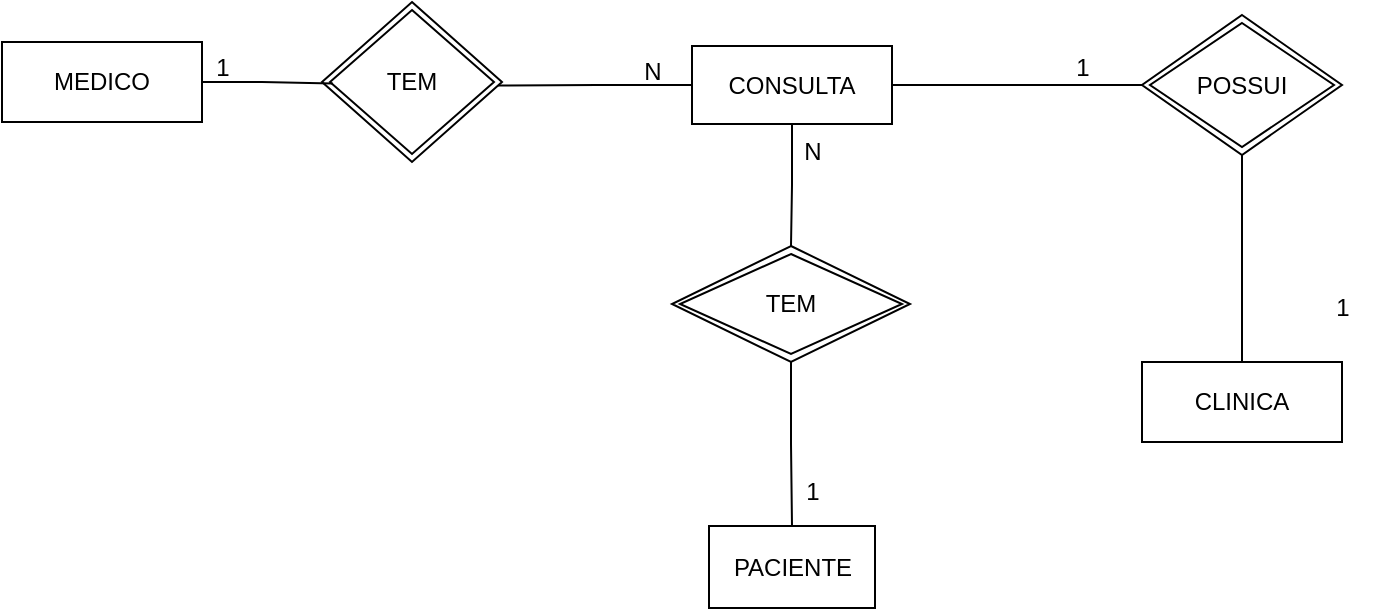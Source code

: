 <mxfile version="28.1.1" pages="6">
  <diagram name="Conceitual - Clinica" id="L3DvBP51TYQ-xOSv8rFj">
    <mxGraphModel dx="1042" dy="562" grid="1" gridSize="10" guides="1" tooltips="1" connect="1" arrows="1" fold="1" page="1" pageScale="1" pageWidth="827" pageHeight="1169" math="0" shadow="0">
      <root>
        <mxCell id="0" />
        <mxCell id="1" parent="0" />
        <mxCell id="EgsbApx6NEGk2cv3uZK1-1" value="MEDICO" style="whiteSpace=wrap;html=1;align=center;" parent="1" vertex="1">
          <mxGeometry x="40" y="40" width="100" height="40" as="geometry" />
        </mxCell>
        <mxCell id="EgsbApx6NEGk2cv3uZK1-16" style="edgeStyle=orthogonalEdgeStyle;rounded=0;orthogonalLoop=1;jettySize=auto;html=1;entryX=0.947;entryY=0.522;entryDx=0;entryDy=0;entryPerimeter=0;endArrow=none;endFill=0;" parent="1" source="EgsbApx6NEGk2cv3uZK1-2" target="EgsbApx6NEGk2cv3uZK1-6" edge="1">
          <mxGeometry relative="1" as="geometry">
            <mxPoint x="360" y="59" as="targetPoint" />
          </mxGeometry>
        </mxCell>
        <mxCell id="EgsbApx6NEGk2cv3uZK1-17" style="edgeStyle=orthogonalEdgeStyle;rounded=0;orthogonalLoop=1;jettySize=auto;html=1;entryX=0.5;entryY=0;entryDx=0;entryDy=0;endArrow=none;endFill=0;" parent="1" source="EgsbApx6NEGk2cv3uZK1-2" target="EgsbApx6NEGk2cv3uZK1-7" edge="1">
          <mxGeometry relative="1" as="geometry" />
        </mxCell>
        <mxCell id="EgsbApx6NEGk2cv3uZK1-19" style="edgeStyle=orthogonalEdgeStyle;rounded=0;orthogonalLoop=1;jettySize=auto;html=1;endArrow=none;endFill=0;" parent="1" source="EgsbApx6NEGk2cv3uZK1-2" target="EgsbApx6NEGk2cv3uZK1-5" edge="1">
          <mxGeometry relative="1" as="geometry" />
        </mxCell>
        <mxCell id="EgsbApx6NEGk2cv3uZK1-2" value="CONSULTA" style="whiteSpace=wrap;html=1;align=center;" parent="1" vertex="1">
          <mxGeometry x="385" y="42" width="100" height="39" as="geometry" />
        </mxCell>
        <mxCell id="EgsbApx6NEGk2cv3uZK1-3" value="PACIENTE" style="whiteSpace=wrap;html=1;align=center;" parent="1" vertex="1">
          <mxGeometry x="393.5" y="282" width="83" height="41" as="geometry" />
        </mxCell>
        <mxCell id="EgsbApx6NEGk2cv3uZK1-20" style="edgeStyle=orthogonalEdgeStyle;rounded=0;orthogonalLoop=1;jettySize=auto;html=1;entryX=0.5;entryY=1;entryDx=0;entryDy=0;endArrow=none;endFill=0;" parent="1" source="EgsbApx6NEGk2cv3uZK1-4" target="EgsbApx6NEGk2cv3uZK1-5" edge="1">
          <mxGeometry relative="1" as="geometry" />
        </mxCell>
        <mxCell id="EgsbApx6NEGk2cv3uZK1-4" value="CLINICA" style="whiteSpace=wrap;html=1;align=center;" parent="1" vertex="1">
          <mxGeometry x="610" y="200" width="100" height="40" as="geometry" />
        </mxCell>
        <mxCell id="EgsbApx6NEGk2cv3uZK1-5" value="POSSUI" style="shape=rhombus;double=1;perimeter=rhombusPerimeter;whiteSpace=wrap;html=1;align=center;" parent="1" vertex="1">
          <mxGeometry x="610" y="26.5" width="100" height="70" as="geometry" />
        </mxCell>
        <mxCell id="EgsbApx6NEGk2cv3uZK1-6" value="TEM" style="shape=rhombus;double=1;perimeter=rhombusPerimeter;whiteSpace=wrap;html=1;align=center;" parent="1" vertex="1">
          <mxGeometry x="200" y="20" width="90" height="80" as="geometry" />
        </mxCell>
        <mxCell id="EgsbApx6NEGk2cv3uZK1-18" style="edgeStyle=orthogonalEdgeStyle;rounded=0;orthogonalLoop=1;jettySize=auto;html=1;entryX=0.5;entryY=0;entryDx=0;entryDy=0;endArrow=none;endFill=0;" parent="1" source="EgsbApx6NEGk2cv3uZK1-7" target="EgsbApx6NEGk2cv3uZK1-3" edge="1">
          <mxGeometry relative="1" as="geometry" />
        </mxCell>
        <mxCell id="EgsbApx6NEGk2cv3uZK1-7" value="TEM" style="shape=rhombus;double=1;perimeter=rhombusPerimeter;whiteSpace=wrap;html=1;align=center;" parent="1" vertex="1">
          <mxGeometry x="375" y="142" width="119" height="58" as="geometry" />
        </mxCell>
        <mxCell id="EgsbApx6NEGk2cv3uZK1-14" style="edgeStyle=orthogonalEdgeStyle;rounded=0;orthogonalLoop=1;jettySize=auto;html=1;entryX=0.06;entryY=0.51;entryDx=0;entryDy=0;entryPerimeter=0;endArrow=none;endFill=0;" parent="1" source="EgsbApx6NEGk2cv3uZK1-1" target="EgsbApx6NEGk2cv3uZK1-6" edge="1">
          <mxGeometry relative="1" as="geometry" />
        </mxCell>
        <mxCell id="cKHQCw1GIB4l9rIYItCg-1" value="1" style="text;html=1;align=center;verticalAlign=middle;resizable=0;points=[];autosize=1;strokeColor=none;fillColor=none;" vertex="1" parent="1">
          <mxGeometry x="135" y="38" width="30" height="30" as="geometry" />
        </mxCell>
        <mxCell id="cKHQCw1GIB4l9rIYItCg-2" value="N" style="text;html=1;align=center;verticalAlign=middle;resizable=0;points=[];autosize=1;strokeColor=none;fillColor=none;" vertex="1" parent="1">
          <mxGeometry x="350" y="40" width="30" height="30" as="geometry" />
        </mxCell>
        <mxCell id="cKHQCw1GIB4l9rIYItCg-3" value="1" style="text;html=1;align=center;verticalAlign=middle;resizable=0;points=[];autosize=1;strokeColor=none;fillColor=none;" vertex="1" parent="1">
          <mxGeometry x="430" y="250" width="30" height="30" as="geometry" />
        </mxCell>
        <mxCell id="cKHQCw1GIB4l9rIYItCg-4" value="N" style="text;html=1;align=center;verticalAlign=middle;resizable=0;points=[];autosize=1;strokeColor=none;fillColor=none;" vertex="1" parent="1">
          <mxGeometry x="430" y="80" width="30" height="30" as="geometry" />
        </mxCell>
        <mxCell id="cKHQCw1GIB4l9rIYItCg-5" value="1" style="text;html=1;align=center;verticalAlign=middle;resizable=0;points=[];autosize=1;strokeColor=none;fillColor=none;" vertex="1" parent="1">
          <mxGeometry x="565" y="38" width="30" height="30" as="geometry" />
        </mxCell>
        <mxCell id="cKHQCw1GIB4l9rIYItCg-6" value="1" style="text;html=1;align=center;verticalAlign=middle;resizable=0;points=[];autosize=1;strokeColor=none;fillColor=none;" vertex="1" parent="1">
          <mxGeometry x="695" y="158" width="30" height="30" as="geometry" />
        </mxCell>
      </root>
    </mxGraphModel>
  </diagram>
  <diagram id="mMUgE7Xs624xlf2moYVI" name="Lógico - Clinica">
    <mxGraphModel dx="1042" dy="562" grid="1" gridSize="10" guides="1" tooltips="1" connect="1" arrows="1" fold="1" page="1" pageScale="1" pageWidth="827" pageHeight="1169" math="0" shadow="0">
      <root>
        <mxCell id="0" />
        <mxCell id="1" parent="0" />
        <mxCell id="o9dng7HENIKdlTUhL4AT-1" value="medico" style="shape=table;startSize=30;container=1;collapsible=1;childLayout=tableLayout;fixedRows=1;rowLines=0;fontStyle=1;align=center;resizeLast=1;html=1;" vertex="1" parent="1">
          <mxGeometry x="140" y="80" width="180" height="150" as="geometry" />
        </mxCell>
        <mxCell id="o9dng7HENIKdlTUhL4AT-2" value="" style="shape=tableRow;horizontal=0;startSize=0;swimlaneHead=0;swimlaneBody=0;fillColor=none;collapsible=0;dropTarget=0;points=[[0,0.5],[1,0.5]];portConstraint=eastwest;top=0;left=0;right=0;bottom=1;" vertex="1" parent="o9dng7HENIKdlTUhL4AT-1">
          <mxGeometry y="30" width="180" height="30" as="geometry" />
        </mxCell>
        <mxCell id="o9dng7HENIKdlTUhL4AT-3" value="PK" style="shape=partialRectangle;connectable=0;fillColor=none;top=0;left=0;bottom=0;right=0;fontStyle=1;overflow=hidden;whiteSpace=wrap;html=1;" vertex="1" parent="o9dng7HENIKdlTUhL4AT-2">
          <mxGeometry width="30" height="30" as="geometry">
            <mxRectangle width="30" height="30" as="alternateBounds" />
          </mxGeometry>
        </mxCell>
        <mxCell id="o9dng7HENIKdlTUhL4AT-4" value="id_medico" style="shape=partialRectangle;connectable=0;fillColor=none;top=0;left=0;bottom=0;right=0;align=left;spacingLeft=6;fontStyle=5;overflow=hidden;whiteSpace=wrap;html=1;" vertex="1" parent="o9dng7HENIKdlTUhL4AT-2">
          <mxGeometry x="30" width="150" height="30" as="geometry">
            <mxRectangle width="150" height="30" as="alternateBounds" />
          </mxGeometry>
        </mxCell>
        <mxCell id="o9dng7HENIKdlTUhL4AT-5" value="" style="shape=tableRow;horizontal=0;startSize=0;swimlaneHead=0;swimlaneBody=0;fillColor=none;collapsible=0;dropTarget=0;points=[[0,0.5],[1,0.5]];portConstraint=eastwest;top=0;left=0;right=0;bottom=0;" vertex="1" parent="o9dng7HENIKdlTUhL4AT-1">
          <mxGeometry y="60" width="180" height="30" as="geometry" />
        </mxCell>
        <mxCell id="o9dng7HENIKdlTUhL4AT-6" value="" style="shape=partialRectangle;connectable=0;fillColor=none;top=0;left=0;bottom=0;right=0;editable=1;overflow=hidden;whiteSpace=wrap;html=1;" vertex="1" parent="o9dng7HENIKdlTUhL4AT-5">
          <mxGeometry width="30" height="30" as="geometry">
            <mxRectangle width="30" height="30" as="alternateBounds" />
          </mxGeometry>
        </mxCell>
        <mxCell id="o9dng7HENIKdlTUhL4AT-7" value="nome" style="shape=partialRectangle;connectable=0;fillColor=none;top=0;left=0;bottom=0;right=0;align=left;spacingLeft=6;overflow=hidden;whiteSpace=wrap;html=1;" vertex="1" parent="o9dng7HENIKdlTUhL4AT-5">
          <mxGeometry x="30" width="150" height="30" as="geometry">
            <mxRectangle width="150" height="30" as="alternateBounds" />
          </mxGeometry>
        </mxCell>
        <mxCell id="o9dng7HENIKdlTUhL4AT-8" value="" style="shape=tableRow;horizontal=0;startSize=0;swimlaneHead=0;swimlaneBody=0;fillColor=none;collapsible=0;dropTarget=0;points=[[0,0.5],[1,0.5]];portConstraint=eastwest;top=0;left=0;right=0;bottom=0;" vertex="1" parent="o9dng7HENIKdlTUhL4AT-1">
          <mxGeometry y="90" width="180" height="30" as="geometry" />
        </mxCell>
        <mxCell id="o9dng7HENIKdlTUhL4AT-9" value="" style="shape=partialRectangle;connectable=0;fillColor=none;top=0;left=0;bottom=0;right=0;editable=1;overflow=hidden;whiteSpace=wrap;html=1;" vertex="1" parent="o9dng7HENIKdlTUhL4AT-8">
          <mxGeometry width="30" height="30" as="geometry">
            <mxRectangle width="30" height="30" as="alternateBounds" />
          </mxGeometry>
        </mxCell>
        <mxCell id="o9dng7HENIKdlTUhL4AT-10" value="crm" style="shape=partialRectangle;connectable=0;fillColor=none;top=0;left=0;bottom=0;right=0;align=left;spacingLeft=6;overflow=hidden;whiteSpace=wrap;html=1;" vertex="1" parent="o9dng7HENIKdlTUhL4AT-8">
          <mxGeometry x="30" width="150" height="30" as="geometry">
            <mxRectangle width="150" height="30" as="alternateBounds" />
          </mxGeometry>
        </mxCell>
        <mxCell id="o9dng7HENIKdlTUhL4AT-11" value="" style="shape=tableRow;horizontal=0;startSize=0;swimlaneHead=0;swimlaneBody=0;fillColor=none;collapsible=0;dropTarget=0;points=[[0,0.5],[1,0.5]];portConstraint=eastwest;top=0;left=0;right=0;bottom=0;" vertex="1" parent="o9dng7HENIKdlTUhL4AT-1">
          <mxGeometry y="120" width="180" height="30" as="geometry" />
        </mxCell>
        <mxCell id="o9dng7HENIKdlTUhL4AT-12" value="" style="shape=partialRectangle;connectable=0;fillColor=none;top=0;left=0;bottom=0;right=0;editable=1;overflow=hidden;whiteSpace=wrap;html=1;" vertex="1" parent="o9dng7HENIKdlTUhL4AT-11">
          <mxGeometry width="30" height="30" as="geometry">
            <mxRectangle width="30" height="30" as="alternateBounds" />
          </mxGeometry>
        </mxCell>
        <mxCell id="o9dng7HENIKdlTUhL4AT-13" value="especialidade" style="shape=partialRectangle;connectable=0;fillColor=none;top=0;left=0;bottom=0;right=0;align=left;spacingLeft=6;overflow=hidden;whiteSpace=wrap;html=1;" vertex="1" parent="o9dng7HENIKdlTUhL4AT-11">
          <mxGeometry x="30" width="150" height="30" as="geometry">
            <mxRectangle width="150" height="30" as="alternateBounds" />
          </mxGeometry>
        </mxCell>
        <mxCell id="o9dng7HENIKdlTUhL4AT-14" value="consulta" style="shape=table;startSize=30;container=1;collapsible=1;childLayout=tableLayout;fixedRows=1;rowLines=0;fontStyle=1;align=center;resizeLast=1;html=1;whiteSpace=wrap;" vertex="1" parent="1">
          <mxGeometry x="440" y="80" width="180" height="240" as="geometry" />
        </mxCell>
        <mxCell id="o9dng7HENIKdlTUhL4AT-15" value="" style="shape=tableRow;horizontal=0;startSize=0;swimlaneHead=0;swimlaneBody=0;fillColor=none;collapsible=0;dropTarget=0;points=[[0,0.5],[1,0.5]];portConstraint=eastwest;top=0;left=0;right=0;bottom=0;html=1;" vertex="1" parent="o9dng7HENIKdlTUhL4AT-14">
          <mxGeometry y="30" width="180" height="30" as="geometry" />
        </mxCell>
        <mxCell id="o9dng7HENIKdlTUhL4AT-16" value="PK" style="shape=partialRectangle;connectable=0;fillColor=none;top=0;left=0;bottom=0;right=0;fontStyle=1;overflow=hidden;html=1;whiteSpace=wrap;" vertex="1" parent="o9dng7HENIKdlTUhL4AT-15">
          <mxGeometry width="60" height="30" as="geometry">
            <mxRectangle width="60" height="30" as="alternateBounds" />
          </mxGeometry>
        </mxCell>
        <mxCell id="o9dng7HENIKdlTUhL4AT-17" value="id_consulta" style="shape=partialRectangle;connectable=0;fillColor=none;top=0;left=0;bottom=0;right=0;align=left;spacingLeft=6;fontStyle=5;overflow=hidden;html=1;whiteSpace=wrap;" vertex="1" parent="o9dng7HENIKdlTUhL4AT-15">
          <mxGeometry x="60" width="120" height="30" as="geometry">
            <mxRectangle width="120" height="30" as="alternateBounds" />
          </mxGeometry>
        </mxCell>
        <mxCell id="S5Vv2Px8TSQkn0PApw-l-4" value="" style="shape=tableRow;horizontal=0;startSize=0;swimlaneHead=0;swimlaneBody=0;fillColor=none;collapsible=0;dropTarget=0;points=[[0,0.5],[1,0.5]];portConstraint=eastwest;top=0;left=0;right=0;bottom=0;html=1;" vertex="1" parent="o9dng7HENIKdlTUhL4AT-14">
          <mxGeometry y="60" width="180" height="30" as="geometry" />
        </mxCell>
        <mxCell id="S5Vv2Px8TSQkn0PApw-l-5" value="FK" style="shape=partialRectangle;connectable=0;fillColor=none;top=0;left=0;bottom=0;right=0;fontStyle=1;overflow=hidden;html=1;whiteSpace=wrap;" vertex="1" parent="S5Vv2Px8TSQkn0PApw-l-4">
          <mxGeometry width="60" height="30" as="geometry">
            <mxRectangle width="60" height="30" as="alternateBounds" />
          </mxGeometry>
        </mxCell>
        <mxCell id="S5Vv2Px8TSQkn0PApw-l-6" value="cpf" style="shape=partialRectangle;connectable=0;fillColor=none;top=0;left=0;bottom=0;right=0;align=left;spacingLeft=6;fontStyle=5;overflow=hidden;html=1;whiteSpace=wrap;" vertex="1" parent="S5Vv2Px8TSQkn0PApw-l-4">
          <mxGeometry x="60" width="120" height="30" as="geometry">
            <mxRectangle width="120" height="30" as="alternateBounds" />
          </mxGeometry>
        </mxCell>
        <mxCell id="S5Vv2Px8TSQkn0PApw-l-14" value="" style="shape=tableRow;horizontal=0;startSize=0;swimlaneHead=0;swimlaneBody=0;fillColor=none;collapsible=0;dropTarget=0;points=[[0,0.5],[1,0.5]];portConstraint=eastwest;top=0;left=0;right=0;bottom=0;html=1;" vertex="1" parent="o9dng7HENIKdlTUhL4AT-14">
          <mxGeometry y="90" width="180" height="30" as="geometry" />
        </mxCell>
        <mxCell id="S5Vv2Px8TSQkn0PApw-l-15" value="FK" style="shape=partialRectangle;connectable=0;fillColor=none;top=0;left=0;bottom=0;right=0;fontStyle=1;overflow=hidden;html=1;whiteSpace=wrap;" vertex="1" parent="S5Vv2Px8TSQkn0PApw-l-14">
          <mxGeometry width="60" height="30" as="geometry">
            <mxRectangle width="60" height="30" as="alternateBounds" />
          </mxGeometry>
        </mxCell>
        <mxCell id="S5Vv2Px8TSQkn0PApw-l-16" value="id_medico" style="shape=partialRectangle;connectable=0;fillColor=none;top=0;left=0;bottom=0;right=0;align=left;spacingLeft=6;fontStyle=5;overflow=hidden;html=1;whiteSpace=wrap;" vertex="1" parent="S5Vv2Px8TSQkn0PApw-l-14">
          <mxGeometry x="60" width="120" height="30" as="geometry">
            <mxRectangle width="120" height="30" as="alternateBounds" />
          </mxGeometry>
        </mxCell>
        <mxCell id="o9dng7HENIKdlTUhL4AT-18" value="" style="shape=tableRow;horizontal=0;startSize=0;swimlaneHead=0;swimlaneBody=0;fillColor=none;collapsible=0;dropTarget=0;points=[[0,0.5],[1,0.5]];portConstraint=eastwest;top=0;left=0;right=0;bottom=1;html=1;" vertex="1" parent="o9dng7HENIKdlTUhL4AT-14">
          <mxGeometry y="120" width="180" height="30" as="geometry" />
        </mxCell>
        <mxCell id="o9dng7HENIKdlTUhL4AT-19" value="FK" style="shape=partialRectangle;connectable=0;fillColor=none;top=0;left=0;bottom=0;right=0;fontStyle=1;overflow=hidden;html=1;whiteSpace=wrap;" vertex="1" parent="o9dng7HENIKdlTUhL4AT-18">
          <mxGeometry width="60" height="30" as="geometry">
            <mxRectangle width="60" height="30" as="alternateBounds" />
          </mxGeometry>
        </mxCell>
        <mxCell id="o9dng7HENIKdlTUhL4AT-20" value="id_clinica" style="shape=partialRectangle;connectable=0;fillColor=none;top=0;left=0;bottom=0;right=0;align=left;spacingLeft=6;fontStyle=5;overflow=hidden;html=1;whiteSpace=wrap;" vertex="1" parent="o9dng7HENIKdlTUhL4AT-18">
          <mxGeometry x="60" width="120" height="30" as="geometry">
            <mxRectangle width="120" height="30" as="alternateBounds" />
          </mxGeometry>
        </mxCell>
        <mxCell id="S5Vv2Px8TSQkn0PApw-l-18" value="" style="shape=tableRow;horizontal=0;startSize=0;swimlaneHead=0;swimlaneBody=0;fillColor=none;collapsible=0;dropTarget=0;points=[[0,0.5],[1,0.5]];portConstraint=eastwest;top=0;left=0;right=0;bottom=0;html=1;" vertex="1" parent="o9dng7HENIKdlTUhL4AT-14">
          <mxGeometry y="150" width="180" height="30" as="geometry" />
        </mxCell>
        <mxCell id="S5Vv2Px8TSQkn0PApw-l-19" value="" style="shape=partialRectangle;connectable=0;fillColor=none;top=0;left=0;bottom=0;right=0;editable=1;overflow=hidden;html=1;whiteSpace=wrap;" vertex="1" parent="S5Vv2Px8TSQkn0PApw-l-18">
          <mxGeometry width="60" height="30" as="geometry">
            <mxRectangle width="60" height="30" as="alternateBounds" />
          </mxGeometry>
        </mxCell>
        <mxCell id="S5Vv2Px8TSQkn0PApw-l-20" value="data_consulta" style="shape=partialRectangle;connectable=0;fillColor=none;top=0;left=0;bottom=0;right=0;align=left;spacingLeft=6;overflow=hidden;html=1;whiteSpace=wrap;" vertex="1" parent="S5Vv2Px8TSQkn0PApw-l-18">
          <mxGeometry x="60" width="120" height="30" as="geometry">
            <mxRectangle width="120" height="30" as="alternateBounds" />
          </mxGeometry>
        </mxCell>
        <mxCell id="o9dng7HENIKdlTUhL4AT-21" value="" style="shape=tableRow;horizontal=0;startSize=0;swimlaneHead=0;swimlaneBody=0;fillColor=none;collapsible=0;dropTarget=0;points=[[0,0.5],[1,0.5]];portConstraint=eastwest;top=0;left=0;right=0;bottom=0;html=1;" vertex="1" parent="o9dng7HENIKdlTUhL4AT-14">
          <mxGeometry y="180" width="180" height="30" as="geometry" />
        </mxCell>
        <mxCell id="o9dng7HENIKdlTUhL4AT-22" value="" style="shape=partialRectangle;connectable=0;fillColor=none;top=0;left=0;bottom=0;right=0;editable=1;overflow=hidden;html=1;whiteSpace=wrap;" vertex="1" parent="o9dng7HENIKdlTUhL4AT-21">
          <mxGeometry width="60" height="30" as="geometry">
            <mxRectangle width="60" height="30" as="alternateBounds" />
          </mxGeometry>
        </mxCell>
        <mxCell id="o9dng7HENIKdlTUhL4AT-23" value="data_consulta" style="shape=partialRectangle;connectable=0;fillColor=none;top=0;left=0;bottom=0;right=0;align=left;spacingLeft=6;overflow=hidden;html=1;whiteSpace=wrap;" vertex="1" parent="o9dng7HENIKdlTUhL4AT-21">
          <mxGeometry x="60" width="120" height="30" as="geometry">
            <mxRectangle width="120" height="30" as="alternateBounds" />
          </mxGeometry>
        </mxCell>
        <mxCell id="S5Vv2Px8TSQkn0PApw-l-7" value="" style="shape=tableRow;horizontal=0;startSize=0;swimlaneHead=0;swimlaneBody=0;fillColor=none;collapsible=0;dropTarget=0;points=[[0,0.5],[1,0.5]];portConstraint=eastwest;top=0;left=0;right=0;bottom=0;html=1;" vertex="1" parent="o9dng7HENIKdlTUhL4AT-14">
          <mxGeometry y="210" width="180" height="30" as="geometry" />
        </mxCell>
        <mxCell id="S5Vv2Px8TSQkn0PApw-l-8" value="" style="shape=partialRectangle;connectable=0;fillColor=none;top=0;left=0;bottom=0;right=0;editable=1;overflow=hidden;html=1;whiteSpace=wrap;" vertex="1" parent="S5Vv2Px8TSQkn0PApw-l-7">
          <mxGeometry width="60" height="30" as="geometry">
            <mxRectangle width="60" height="30" as="alternateBounds" />
          </mxGeometry>
        </mxCell>
        <mxCell id="S5Vv2Px8TSQkn0PApw-l-9" value="valor_consulta" style="shape=partialRectangle;connectable=0;fillColor=none;top=0;left=0;bottom=0;right=0;align=left;spacingLeft=6;overflow=hidden;html=1;whiteSpace=wrap;" vertex="1" parent="S5Vv2Px8TSQkn0PApw-l-7">
          <mxGeometry x="60" width="120" height="30" as="geometry">
            <mxRectangle width="120" height="30" as="alternateBounds" />
          </mxGeometry>
        </mxCell>
        <mxCell id="BQNmqF-2HeD8_D6mXEKz-1" value="clinica" style="shape=table;startSize=30;container=1;collapsible=1;childLayout=tableLayout;fixedRows=1;rowLines=0;fontStyle=1;align=center;resizeLast=1;html=1;whiteSpace=wrap;" vertex="1" parent="1">
          <mxGeometry x="140" y="320" width="180" height="150" as="geometry" />
        </mxCell>
        <mxCell id="BQNmqF-2HeD8_D6mXEKz-5" value="" style="shape=tableRow;horizontal=0;startSize=0;swimlaneHead=0;swimlaneBody=0;fillColor=none;collapsible=0;dropTarget=0;points=[[0,0.5],[1,0.5]];portConstraint=eastwest;top=0;left=0;right=0;bottom=1;html=1;" vertex="1" parent="BQNmqF-2HeD8_D6mXEKz-1">
          <mxGeometry y="30" width="180" height="30" as="geometry" />
        </mxCell>
        <mxCell id="BQNmqF-2HeD8_D6mXEKz-6" value="PK" style="shape=partialRectangle;connectable=0;fillColor=none;top=0;left=0;bottom=0;right=0;fontStyle=1;overflow=hidden;html=1;whiteSpace=wrap;" vertex="1" parent="BQNmqF-2HeD8_D6mXEKz-5">
          <mxGeometry width="60" height="30" as="geometry">
            <mxRectangle width="60" height="30" as="alternateBounds" />
          </mxGeometry>
        </mxCell>
        <mxCell id="BQNmqF-2HeD8_D6mXEKz-7" value="id_clinica" style="shape=partialRectangle;connectable=0;fillColor=none;top=0;left=0;bottom=0;right=0;align=left;spacingLeft=6;fontStyle=5;overflow=hidden;html=1;whiteSpace=wrap;" vertex="1" parent="BQNmqF-2HeD8_D6mXEKz-5">
          <mxGeometry x="60" width="120" height="30" as="geometry">
            <mxRectangle width="120" height="30" as="alternateBounds" />
          </mxGeometry>
        </mxCell>
        <mxCell id="BQNmqF-2HeD8_D6mXEKz-8" value="" style="shape=tableRow;horizontal=0;startSize=0;swimlaneHead=0;swimlaneBody=0;fillColor=none;collapsible=0;dropTarget=0;points=[[0,0.5],[1,0.5]];portConstraint=eastwest;top=0;left=0;right=0;bottom=0;html=1;" vertex="1" parent="BQNmqF-2HeD8_D6mXEKz-1">
          <mxGeometry y="60" width="180" height="30" as="geometry" />
        </mxCell>
        <mxCell id="BQNmqF-2HeD8_D6mXEKz-9" value="" style="shape=partialRectangle;connectable=0;fillColor=none;top=0;left=0;bottom=0;right=0;editable=1;overflow=hidden;html=1;whiteSpace=wrap;" vertex="1" parent="BQNmqF-2HeD8_D6mXEKz-8">
          <mxGeometry width="60" height="30" as="geometry">
            <mxRectangle width="60" height="30" as="alternateBounds" />
          </mxGeometry>
        </mxCell>
        <mxCell id="BQNmqF-2HeD8_D6mXEKz-10" value="nome" style="shape=partialRectangle;connectable=0;fillColor=none;top=0;left=0;bottom=0;right=0;align=left;spacingLeft=6;overflow=hidden;html=1;whiteSpace=wrap;" vertex="1" parent="BQNmqF-2HeD8_D6mXEKz-8">
          <mxGeometry x="60" width="120" height="30" as="geometry">
            <mxRectangle width="120" height="30" as="alternateBounds" />
          </mxGeometry>
        </mxCell>
        <mxCell id="BQNmqF-2HeD8_D6mXEKz-11" value="" style="shape=tableRow;horizontal=0;startSize=0;swimlaneHead=0;swimlaneBody=0;fillColor=none;collapsible=0;dropTarget=0;points=[[0,0.5],[1,0.5]];portConstraint=eastwest;top=0;left=0;right=0;bottom=0;html=1;" vertex="1" parent="BQNmqF-2HeD8_D6mXEKz-1">
          <mxGeometry y="90" width="180" height="30" as="geometry" />
        </mxCell>
        <mxCell id="BQNmqF-2HeD8_D6mXEKz-12" value="" style="shape=partialRectangle;connectable=0;fillColor=none;top=0;left=0;bottom=0;right=0;editable=1;overflow=hidden;html=1;whiteSpace=wrap;" vertex="1" parent="BQNmqF-2HeD8_D6mXEKz-11">
          <mxGeometry width="60" height="30" as="geometry">
            <mxRectangle width="60" height="30" as="alternateBounds" />
          </mxGeometry>
        </mxCell>
        <mxCell id="BQNmqF-2HeD8_D6mXEKz-13" value="descricao" style="shape=partialRectangle;connectable=0;fillColor=none;top=0;left=0;bottom=0;right=0;align=left;spacingLeft=6;overflow=hidden;html=1;whiteSpace=wrap;" vertex="1" parent="BQNmqF-2HeD8_D6mXEKz-11">
          <mxGeometry x="60" width="120" height="30" as="geometry">
            <mxRectangle width="120" height="30" as="alternateBounds" />
          </mxGeometry>
        </mxCell>
        <mxCell id="S5Vv2Px8TSQkn0PApw-l-11" value="" style="shape=tableRow;horizontal=0;startSize=0;swimlaneHead=0;swimlaneBody=0;fillColor=none;collapsible=0;dropTarget=0;points=[[0,0.5],[1,0.5]];portConstraint=eastwest;top=0;left=0;right=0;bottom=0;html=1;" vertex="1" parent="BQNmqF-2HeD8_D6mXEKz-1">
          <mxGeometry y="120" width="180" height="30" as="geometry" />
        </mxCell>
        <mxCell id="S5Vv2Px8TSQkn0PApw-l-12" value="" style="shape=partialRectangle;connectable=0;fillColor=none;top=0;left=0;bottom=0;right=0;editable=1;overflow=hidden;html=1;whiteSpace=wrap;" vertex="1" parent="S5Vv2Px8TSQkn0PApw-l-11">
          <mxGeometry width="60" height="30" as="geometry">
            <mxRectangle width="60" height="30" as="alternateBounds" />
          </mxGeometry>
        </mxCell>
        <mxCell id="S5Vv2Px8TSQkn0PApw-l-13" value="endereco" style="shape=partialRectangle;connectable=0;fillColor=none;top=0;left=0;bottom=0;right=0;align=left;spacingLeft=6;overflow=hidden;html=1;whiteSpace=wrap;" vertex="1" parent="S5Vv2Px8TSQkn0PApw-l-11">
          <mxGeometry x="60" width="120" height="30" as="geometry">
            <mxRectangle width="120" height="30" as="alternateBounds" />
          </mxGeometry>
        </mxCell>
        <mxCell id="BQNmqF-2HeD8_D6mXEKz-14" value="paciente" style="shape=table;startSize=30;container=1;collapsible=1;childLayout=tableLayout;fixedRows=1;rowLines=0;fontStyle=1;align=center;resizeLast=1;html=1;whiteSpace=wrap;" vertex="1" parent="1">
          <mxGeometry x="440" y="370" width="180" height="150" as="geometry" />
        </mxCell>
        <mxCell id="BQNmqF-2HeD8_D6mXEKz-18" value="" style="shape=tableRow;horizontal=0;startSize=0;swimlaneHead=0;swimlaneBody=0;fillColor=none;collapsible=0;dropTarget=0;points=[[0,0.5],[1,0.5]];portConstraint=eastwest;top=0;left=0;right=0;bottom=1;html=1;" vertex="1" parent="BQNmqF-2HeD8_D6mXEKz-14">
          <mxGeometry y="30" width="180" height="30" as="geometry" />
        </mxCell>
        <mxCell id="BQNmqF-2HeD8_D6mXEKz-19" value="PK" style="shape=partialRectangle;connectable=0;fillColor=none;top=0;left=0;bottom=0;right=0;fontStyle=1;overflow=hidden;html=1;whiteSpace=wrap;" vertex="1" parent="BQNmqF-2HeD8_D6mXEKz-18">
          <mxGeometry width="60" height="30" as="geometry">
            <mxRectangle width="60" height="30" as="alternateBounds" />
          </mxGeometry>
        </mxCell>
        <mxCell id="BQNmqF-2HeD8_D6mXEKz-20" value="cpf" style="shape=partialRectangle;connectable=0;fillColor=none;top=0;left=0;bottom=0;right=0;align=left;spacingLeft=6;fontStyle=5;overflow=hidden;html=1;whiteSpace=wrap;" vertex="1" parent="BQNmqF-2HeD8_D6mXEKz-18">
          <mxGeometry x="60" width="120" height="30" as="geometry">
            <mxRectangle width="120" height="30" as="alternateBounds" />
          </mxGeometry>
        </mxCell>
        <mxCell id="BQNmqF-2HeD8_D6mXEKz-21" value="" style="shape=tableRow;horizontal=0;startSize=0;swimlaneHead=0;swimlaneBody=0;fillColor=none;collapsible=0;dropTarget=0;points=[[0,0.5],[1,0.5]];portConstraint=eastwest;top=0;left=0;right=0;bottom=0;html=1;" vertex="1" parent="BQNmqF-2HeD8_D6mXEKz-14">
          <mxGeometry y="60" width="180" height="30" as="geometry" />
        </mxCell>
        <mxCell id="BQNmqF-2HeD8_D6mXEKz-22" value="" style="shape=partialRectangle;connectable=0;fillColor=none;top=0;left=0;bottom=0;right=0;editable=1;overflow=hidden;html=1;whiteSpace=wrap;" vertex="1" parent="BQNmqF-2HeD8_D6mXEKz-21">
          <mxGeometry width="60" height="30" as="geometry">
            <mxRectangle width="60" height="30" as="alternateBounds" />
          </mxGeometry>
        </mxCell>
        <mxCell id="BQNmqF-2HeD8_D6mXEKz-23" value="nome" style="shape=partialRectangle;connectable=0;fillColor=none;top=0;left=0;bottom=0;right=0;align=left;spacingLeft=6;overflow=hidden;html=1;whiteSpace=wrap;" vertex="1" parent="BQNmqF-2HeD8_D6mXEKz-21">
          <mxGeometry x="60" width="120" height="30" as="geometry">
            <mxRectangle width="120" height="30" as="alternateBounds" />
          </mxGeometry>
        </mxCell>
        <mxCell id="BQNmqF-2HeD8_D6mXEKz-24" value="" style="shape=tableRow;horizontal=0;startSize=0;swimlaneHead=0;swimlaneBody=0;fillColor=none;collapsible=0;dropTarget=0;points=[[0,0.5],[1,0.5]];portConstraint=eastwest;top=0;left=0;right=0;bottom=0;html=1;" vertex="1" parent="BQNmqF-2HeD8_D6mXEKz-14">
          <mxGeometry y="90" width="180" height="30" as="geometry" />
        </mxCell>
        <mxCell id="BQNmqF-2HeD8_D6mXEKz-25" value="" style="shape=partialRectangle;connectable=0;fillColor=none;top=0;left=0;bottom=0;right=0;editable=1;overflow=hidden;html=1;whiteSpace=wrap;" vertex="1" parent="BQNmqF-2HeD8_D6mXEKz-24">
          <mxGeometry width="60" height="30" as="geometry">
            <mxRectangle width="60" height="30" as="alternateBounds" />
          </mxGeometry>
        </mxCell>
        <mxCell id="BQNmqF-2HeD8_D6mXEKz-26" value="idade" style="shape=partialRectangle;connectable=0;fillColor=none;top=0;left=0;bottom=0;right=0;align=left;spacingLeft=6;overflow=hidden;html=1;whiteSpace=wrap;" vertex="1" parent="BQNmqF-2HeD8_D6mXEKz-24">
          <mxGeometry x="60" width="120" height="30" as="geometry">
            <mxRectangle width="120" height="30" as="alternateBounds" />
          </mxGeometry>
        </mxCell>
        <mxCell id="S5Vv2Px8TSQkn0PApw-l-22" value="" style="shape=tableRow;horizontal=0;startSize=0;swimlaneHead=0;swimlaneBody=0;fillColor=none;collapsible=0;dropTarget=0;points=[[0,0.5],[1,0.5]];portConstraint=eastwest;top=0;left=0;right=0;bottom=0;html=1;" vertex="1" parent="BQNmqF-2HeD8_D6mXEKz-14">
          <mxGeometry y="120" width="180" height="30" as="geometry" />
        </mxCell>
        <mxCell id="S5Vv2Px8TSQkn0PApw-l-23" value="" style="shape=partialRectangle;connectable=0;fillColor=none;top=0;left=0;bottom=0;right=0;editable=1;overflow=hidden;html=1;whiteSpace=wrap;" vertex="1" parent="S5Vv2Px8TSQkn0PApw-l-22">
          <mxGeometry width="60" height="30" as="geometry">
            <mxRectangle width="60" height="30" as="alternateBounds" />
          </mxGeometry>
        </mxCell>
        <mxCell id="S5Vv2Px8TSQkn0PApw-l-24" value="data_nasc" style="shape=partialRectangle;connectable=0;fillColor=none;top=0;left=0;bottom=0;right=0;align=left;spacingLeft=6;overflow=hidden;html=1;whiteSpace=wrap;" vertex="1" parent="S5Vv2Px8TSQkn0PApw-l-22">
          <mxGeometry x="60" width="120" height="30" as="geometry">
            <mxRectangle width="120" height="30" as="alternateBounds" />
          </mxGeometry>
        </mxCell>
        <mxCell id="S5Vv2Px8TSQkn0PApw-l-10" value="" style="edgeStyle=entityRelationEdgeStyle;fontSize=12;html=1;endArrow=ERoneToMany;rounded=0;exitX=1;exitY=0.5;exitDx=0;exitDy=0;entryX=0;entryY=0.5;entryDx=0;entryDy=0;" edge="1" parent="1" source="o9dng7HENIKdlTUhL4AT-2" target="S5Vv2Px8TSQkn0PApw-l-14">
          <mxGeometry width="100" height="100" relative="1" as="geometry">
            <mxPoint x="310" y="30" as="sourcePoint" />
            <mxPoint x="430" y="120" as="targetPoint" />
          </mxGeometry>
        </mxCell>
        <mxCell id="S5Vv2Px8TSQkn0PApw-l-17" value="" style="edgeStyle=entityRelationEdgeStyle;fontSize=12;html=1;endArrow=ERoneToMany;rounded=0;exitX=1;exitY=0.5;exitDx=0;exitDy=0;entryX=0;entryY=0.5;entryDx=0;entryDy=0;" edge="1" parent="1" source="BQNmqF-2HeD8_D6mXEKz-5" target="o9dng7HENIKdlTUhL4AT-18">
          <mxGeometry width="100" height="100" relative="1" as="geometry">
            <mxPoint x="360" y="340" as="sourcePoint" />
            <mxPoint x="460" y="240" as="targetPoint" />
          </mxGeometry>
        </mxCell>
        <mxCell id="S5Vv2Px8TSQkn0PApw-l-21" value="" style="edgeStyle=entityRelationEdgeStyle;fontSize=12;html=1;endArrow=ERoneToMany;rounded=0;exitX=1;exitY=0.5;exitDx=0;exitDy=0;entryX=1;entryY=0.5;entryDx=0;entryDy=0;" edge="1" parent="1" source="BQNmqF-2HeD8_D6mXEKz-18" target="S5Vv2Px8TSQkn0PApw-l-4">
          <mxGeometry width="100" height="100" relative="1" as="geometry">
            <mxPoint x="660" y="410" as="sourcePoint" />
            <mxPoint x="760" y="310" as="targetPoint" />
          </mxGeometry>
        </mxCell>
      </root>
    </mxGraphModel>
  </diagram>
  <diagram name="Fisico - Clinica" id="mGiiWUzE8OpQyJN_DEVQ">
    <mxGraphModel dx="1042" dy="562" grid="1" gridSize="10" guides="1" tooltips="1" connect="1" arrows="1" fold="1" page="1" pageScale="1" pageWidth="827" pageHeight="1169" math="0" shadow="0">
      <root>
        <mxCell id="MtjGkeOYeNA5WZ12vsM8-0" />
        <mxCell id="MtjGkeOYeNA5WZ12vsM8-1" parent="MtjGkeOYeNA5WZ12vsM8-0" />
        <mxCell id="MtjGkeOYeNA5WZ12vsM8-2" value="medico" style="shape=table;startSize=30;container=1;collapsible=1;childLayout=tableLayout;fixedRows=1;rowLines=0;fontStyle=1;align=center;resizeLast=1;html=1;" vertex="1" parent="MtjGkeOYeNA5WZ12vsM8-1">
          <mxGeometry x="50" y="80" width="220" height="150" as="geometry" />
        </mxCell>
        <mxCell id="MtjGkeOYeNA5WZ12vsM8-3" value="" style="shape=tableRow;horizontal=0;startSize=0;swimlaneHead=0;swimlaneBody=0;fillColor=none;collapsible=0;dropTarget=0;points=[[0,0.5],[1,0.5]];portConstraint=eastwest;top=0;left=0;right=0;bottom=1;" vertex="1" parent="MtjGkeOYeNA5WZ12vsM8-2">
          <mxGeometry y="30" width="220" height="30" as="geometry" />
        </mxCell>
        <mxCell id="MtjGkeOYeNA5WZ12vsM8-4" value="PK" style="shape=partialRectangle;connectable=0;fillColor=none;top=0;left=0;bottom=0;right=0;fontStyle=1;overflow=hidden;whiteSpace=wrap;html=1;" vertex="1" parent="MtjGkeOYeNA5WZ12vsM8-3">
          <mxGeometry width="30" height="30" as="geometry">
            <mxRectangle width="30" height="30" as="alternateBounds" />
          </mxGeometry>
        </mxCell>
        <mxCell id="MtjGkeOYeNA5WZ12vsM8-5" value="id_medico&amp;nbsp; INT&amp;nbsp;" style="shape=partialRectangle;connectable=0;fillColor=none;top=0;left=0;bottom=0;right=0;align=left;spacingLeft=6;fontStyle=1;overflow=hidden;whiteSpace=wrap;html=1;" vertex="1" parent="MtjGkeOYeNA5WZ12vsM8-3">
          <mxGeometry x="30" width="190" height="30" as="geometry">
            <mxRectangle width="190" height="30" as="alternateBounds" />
          </mxGeometry>
        </mxCell>
        <mxCell id="MtjGkeOYeNA5WZ12vsM8-6" value="" style="shape=tableRow;horizontal=0;startSize=0;swimlaneHead=0;swimlaneBody=0;fillColor=none;collapsible=0;dropTarget=0;points=[[0,0.5],[1,0.5]];portConstraint=eastwest;top=0;left=0;right=0;bottom=0;" vertex="1" parent="MtjGkeOYeNA5WZ12vsM8-2">
          <mxGeometry y="60" width="220" height="30" as="geometry" />
        </mxCell>
        <mxCell id="MtjGkeOYeNA5WZ12vsM8-7" value="" style="shape=partialRectangle;connectable=0;fillColor=none;top=0;left=0;bottom=0;right=0;editable=1;overflow=hidden;whiteSpace=wrap;html=1;" vertex="1" parent="MtjGkeOYeNA5WZ12vsM8-6">
          <mxGeometry width="30" height="30" as="geometry">
            <mxRectangle width="30" height="30" as="alternateBounds" />
          </mxGeometry>
        </mxCell>
        <mxCell id="MtjGkeOYeNA5WZ12vsM8-8" value="nome TEXT NOT NULL" style="shape=partialRectangle;connectable=0;fillColor=none;top=0;left=0;bottom=0;right=0;align=left;spacingLeft=6;overflow=hidden;whiteSpace=wrap;html=1;" vertex="1" parent="MtjGkeOYeNA5WZ12vsM8-6">
          <mxGeometry x="30" width="190" height="30" as="geometry">
            <mxRectangle width="190" height="30" as="alternateBounds" />
          </mxGeometry>
        </mxCell>
        <mxCell id="MtjGkeOYeNA5WZ12vsM8-9" value="" style="shape=tableRow;horizontal=0;startSize=0;swimlaneHead=0;swimlaneBody=0;fillColor=none;collapsible=0;dropTarget=0;points=[[0,0.5],[1,0.5]];portConstraint=eastwest;top=0;left=0;right=0;bottom=0;" vertex="1" parent="MtjGkeOYeNA5WZ12vsM8-2">
          <mxGeometry y="90" width="220" height="30" as="geometry" />
        </mxCell>
        <mxCell id="MtjGkeOYeNA5WZ12vsM8-10" value="" style="shape=partialRectangle;connectable=0;fillColor=none;top=0;left=0;bottom=0;right=0;editable=1;overflow=hidden;whiteSpace=wrap;html=1;" vertex="1" parent="MtjGkeOYeNA5WZ12vsM8-9">
          <mxGeometry width="30" height="30" as="geometry">
            <mxRectangle width="30" height="30" as="alternateBounds" />
          </mxGeometry>
        </mxCell>
        <mxCell id="MtjGkeOYeNA5WZ12vsM8-11" value="crm TEXT NOT NULL" style="shape=partialRectangle;connectable=0;fillColor=none;top=0;left=0;bottom=0;right=0;align=left;spacingLeft=6;overflow=hidden;whiteSpace=wrap;html=1;" vertex="1" parent="MtjGkeOYeNA5WZ12vsM8-9">
          <mxGeometry x="30" width="190" height="30" as="geometry">
            <mxRectangle width="190" height="30" as="alternateBounds" />
          </mxGeometry>
        </mxCell>
        <mxCell id="MtjGkeOYeNA5WZ12vsM8-12" value="" style="shape=tableRow;horizontal=0;startSize=0;swimlaneHead=0;swimlaneBody=0;fillColor=none;collapsible=0;dropTarget=0;points=[[0,0.5],[1,0.5]];portConstraint=eastwest;top=0;left=0;right=0;bottom=0;" vertex="1" parent="MtjGkeOYeNA5WZ12vsM8-2">
          <mxGeometry y="120" width="220" height="30" as="geometry" />
        </mxCell>
        <mxCell id="MtjGkeOYeNA5WZ12vsM8-13" value="" style="shape=partialRectangle;connectable=0;fillColor=none;top=0;left=0;bottom=0;right=0;editable=1;overflow=hidden;whiteSpace=wrap;html=1;" vertex="1" parent="MtjGkeOYeNA5WZ12vsM8-12">
          <mxGeometry width="30" height="30" as="geometry">
            <mxRectangle width="30" height="30" as="alternateBounds" />
          </mxGeometry>
        </mxCell>
        <mxCell id="MtjGkeOYeNA5WZ12vsM8-14" value="especialidade TEXT NOT NULL" style="shape=partialRectangle;connectable=0;fillColor=none;top=0;left=0;bottom=0;right=0;align=left;spacingLeft=6;overflow=hidden;whiteSpace=wrap;html=1;" vertex="1" parent="MtjGkeOYeNA5WZ12vsM8-12">
          <mxGeometry x="30" width="190" height="30" as="geometry">
            <mxRectangle width="190" height="30" as="alternateBounds" />
          </mxGeometry>
        </mxCell>
        <mxCell id="MtjGkeOYeNA5WZ12vsM8-15" value="consulta" style="shape=table;startSize=30;container=1;collapsible=1;childLayout=tableLayout;fixedRows=1;rowLines=0;fontStyle=1;align=center;resizeLast=1;html=1;whiteSpace=wrap;" vertex="1" parent="MtjGkeOYeNA5WZ12vsM8-1">
          <mxGeometry x="360" y="80" width="260" height="220" as="geometry" />
        </mxCell>
        <mxCell id="MtjGkeOYeNA5WZ12vsM8-16" value="" style="shape=tableRow;horizontal=0;startSize=0;swimlaneHead=0;swimlaneBody=0;fillColor=none;collapsible=0;dropTarget=0;points=[[0,0.5],[1,0.5]];portConstraint=eastwest;top=0;left=0;right=0;bottom=0;html=1;" vertex="1" parent="MtjGkeOYeNA5WZ12vsM8-15">
          <mxGeometry y="30" width="260" height="30" as="geometry" />
        </mxCell>
        <mxCell id="MtjGkeOYeNA5WZ12vsM8-17" value="PK" style="shape=partialRectangle;connectable=0;fillColor=none;top=0;left=0;bottom=0;right=0;fontStyle=1;overflow=hidden;html=1;whiteSpace=wrap;" vertex="1" parent="MtjGkeOYeNA5WZ12vsM8-16">
          <mxGeometry width="60" height="30" as="geometry">
            <mxRectangle width="60" height="30" as="alternateBounds" />
          </mxGeometry>
        </mxCell>
        <mxCell id="MtjGkeOYeNA5WZ12vsM8-18" value="id_consulta INT NOT NULL" style="shape=partialRectangle;connectable=0;fillColor=none;top=0;left=0;bottom=0;right=0;align=left;spacingLeft=6;fontStyle=1;overflow=hidden;html=1;whiteSpace=wrap;dashed=1;dashPattern=1 4;" vertex="1" parent="MtjGkeOYeNA5WZ12vsM8-16">
          <mxGeometry x="60" width="200" height="30" as="geometry">
            <mxRectangle width="200" height="30" as="alternateBounds" />
          </mxGeometry>
        </mxCell>
        <mxCell id="MtjGkeOYeNA5WZ12vsM8-19" value="" style="shape=tableRow;horizontal=0;startSize=0;swimlaneHead=0;swimlaneBody=0;fillColor=none;collapsible=0;dropTarget=0;points=[[0,0.5],[1,0.5]];portConstraint=eastwest;top=0;left=0;right=0;bottom=0;html=1;" vertex="1" parent="MtjGkeOYeNA5WZ12vsM8-15">
          <mxGeometry y="60" width="260" height="30" as="geometry" />
        </mxCell>
        <mxCell id="MtjGkeOYeNA5WZ12vsM8-20" value="FK" style="shape=partialRectangle;connectable=0;fillColor=none;top=0;left=0;bottom=0;right=0;fontStyle=1;overflow=hidden;html=1;whiteSpace=wrap;" vertex="1" parent="MtjGkeOYeNA5WZ12vsM8-19">
          <mxGeometry width="60" height="30" as="geometry">
            <mxRectangle width="60" height="30" as="alternateBounds" />
          </mxGeometry>
        </mxCell>
        <mxCell id="MtjGkeOYeNA5WZ12vsM8-21" value="cpf VARCHAR(11) NOT NULL" style="shape=partialRectangle;connectable=0;fillColor=none;top=0;left=0;bottom=0;right=0;align=left;spacingLeft=6;fontStyle=1;overflow=hidden;html=1;whiteSpace=wrap;" vertex="1" parent="MtjGkeOYeNA5WZ12vsM8-19">
          <mxGeometry x="60" width="200" height="30" as="geometry">
            <mxRectangle width="200" height="30" as="alternateBounds" />
          </mxGeometry>
        </mxCell>
        <mxCell id="MtjGkeOYeNA5WZ12vsM8-22" value="" style="shape=tableRow;horizontal=0;startSize=0;swimlaneHead=0;swimlaneBody=0;fillColor=none;collapsible=0;dropTarget=0;points=[[0,0.5],[1,0.5]];portConstraint=eastwest;top=0;left=0;right=0;bottom=0;html=1;" vertex="1" parent="MtjGkeOYeNA5WZ12vsM8-15">
          <mxGeometry y="90" width="260" height="30" as="geometry" />
        </mxCell>
        <mxCell id="MtjGkeOYeNA5WZ12vsM8-23" value="FK" style="shape=partialRectangle;connectable=0;fillColor=none;top=0;left=0;bottom=0;right=0;fontStyle=1;overflow=hidden;html=1;whiteSpace=wrap;" vertex="1" parent="MtjGkeOYeNA5WZ12vsM8-22">
          <mxGeometry width="60" height="30" as="geometry">
            <mxRectangle width="60" height="30" as="alternateBounds" />
          </mxGeometry>
        </mxCell>
        <mxCell id="MtjGkeOYeNA5WZ12vsM8-24" value="id_medico INT NOT NULL" style="shape=partialRectangle;connectable=0;fillColor=none;top=0;left=0;bottom=0;right=0;align=left;spacingLeft=6;fontStyle=1;overflow=hidden;html=1;whiteSpace=wrap;" vertex="1" parent="MtjGkeOYeNA5WZ12vsM8-22">
          <mxGeometry x="60" width="200" height="30" as="geometry">
            <mxRectangle width="200" height="30" as="alternateBounds" />
          </mxGeometry>
        </mxCell>
        <mxCell id="MtjGkeOYeNA5WZ12vsM8-25" value="" style="shape=tableRow;horizontal=0;startSize=0;swimlaneHead=0;swimlaneBody=0;fillColor=none;collapsible=0;dropTarget=0;points=[[0,0.5],[1,0.5]];portConstraint=eastwest;top=0;left=0;right=0;bottom=1;html=1;" vertex="1" parent="MtjGkeOYeNA5WZ12vsM8-15">
          <mxGeometry y="120" width="260" height="30" as="geometry" />
        </mxCell>
        <mxCell id="MtjGkeOYeNA5WZ12vsM8-26" value="FK" style="shape=partialRectangle;connectable=0;fillColor=none;top=0;left=0;bottom=0;right=0;fontStyle=1;overflow=hidden;html=1;whiteSpace=wrap;" vertex="1" parent="MtjGkeOYeNA5WZ12vsM8-25">
          <mxGeometry width="60" height="30" as="geometry">
            <mxRectangle width="60" height="30" as="alternateBounds" />
          </mxGeometry>
        </mxCell>
        <mxCell id="MtjGkeOYeNA5WZ12vsM8-27" value="id_clinica INT NOT NULL" style="shape=partialRectangle;connectable=0;fillColor=none;top=0;left=0;bottom=0;right=0;align=left;spacingLeft=6;fontStyle=1;overflow=hidden;html=1;whiteSpace=wrap;" vertex="1" parent="MtjGkeOYeNA5WZ12vsM8-25">
          <mxGeometry x="60" width="200" height="30" as="geometry">
            <mxRectangle width="200" height="30" as="alternateBounds" />
          </mxGeometry>
        </mxCell>
        <mxCell id="MtjGkeOYeNA5WZ12vsM8-28" value="" style="shape=tableRow;horizontal=0;startSize=0;swimlaneHead=0;swimlaneBody=0;fillColor=none;collapsible=0;dropTarget=0;points=[[0,0.5],[1,0.5]];portConstraint=eastwest;top=0;left=0;right=0;bottom=0;html=1;" vertex="1" parent="MtjGkeOYeNA5WZ12vsM8-15">
          <mxGeometry y="150" width="260" height="40" as="geometry" />
        </mxCell>
        <mxCell id="MtjGkeOYeNA5WZ12vsM8-29" value="" style="shape=partialRectangle;connectable=0;fillColor=none;top=0;left=0;bottom=0;right=0;editable=1;overflow=hidden;html=1;whiteSpace=wrap;" vertex="1" parent="MtjGkeOYeNA5WZ12vsM8-28">
          <mxGeometry width="60" height="40" as="geometry">
            <mxRectangle width="60" height="40" as="alternateBounds" />
          </mxGeometry>
        </mxCell>
        <mxCell id="MtjGkeOYeNA5WZ12vsM8-30" value="data_consulta TIMESTAMPZ NOT NULL" style="shape=partialRectangle;connectable=0;fillColor=none;top=0;left=0;bottom=0;right=0;align=left;spacingLeft=6;overflow=hidden;html=1;whiteSpace=wrap;" vertex="1" parent="MtjGkeOYeNA5WZ12vsM8-28">
          <mxGeometry x="60" width="200" height="40" as="geometry">
            <mxRectangle width="200" height="40" as="alternateBounds" />
          </mxGeometry>
        </mxCell>
        <mxCell id="MtjGkeOYeNA5WZ12vsM8-34" value="" style="shape=tableRow;horizontal=0;startSize=0;swimlaneHead=0;swimlaneBody=0;fillColor=none;collapsible=0;dropTarget=0;points=[[0,0.5],[1,0.5]];portConstraint=eastwest;top=0;left=0;right=0;bottom=0;html=1;" vertex="1" parent="MtjGkeOYeNA5WZ12vsM8-15">
          <mxGeometry y="190" width="260" height="30" as="geometry" />
        </mxCell>
        <mxCell id="MtjGkeOYeNA5WZ12vsM8-35" value="" style="shape=partialRectangle;connectable=0;fillColor=none;top=0;left=0;bottom=0;right=0;editable=1;overflow=hidden;html=1;whiteSpace=wrap;" vertex="1" parent="MtjGkeOYeNA5WZ12vsM8-34">
          <mxGeometry width="60" height="30" as="geometry">
            <mxRectangle width="60" height="30" as="alternateBounds" />
          </mxGeometry>
        </mxCell>
        <mxCell id="MtjGkeOYeNA5WZ12vsM8-36" value="valor_consulta NUMERIC(8,2)" style="shape=partialRectangle;connectable=0;fillColor=none;top=0;left=0;bottom=0;right=0;align=left;spacingLeft=6;overflow=hidden;html=1;whiteSpace=wrap;" vertex="1" parent="MtjGkeOYeNA5WZ12vsM8-34">
          <mxGeometry x="60" width="200" height="30" as="geometry">
            <mxRectangle width="200" height="30" as="alternateBounds" />
          </mxGeometry>
        </mxCell>
        <mxCell id="MtjGkeOYeNA5WZ12vsM8-37" value="clinica" style="shape=table;startSize=30;container=1;collapsible=1;childLayout=tableLayout;fixedRows=1;rowLines=0;fontStyle=1;align=center;resizeLast=1;html=1;whiteSpace=wrap;" vertex="1" parent="MtjGkeOYeNA5WZ12vsM8-1">
          <mxGeometry x="50" y="320" width="220" height="150" as="geometry" />
        </mxCell>
        <mxCell id="MtjGkeOYeNA5WZ12vsM8-38" value="" style="shape=tableRow;horizontal=0;startSize=0;swimlaneHead=0;swimlaneBody=0;fillColor=none;collapsible=0;dropTarget=0;points=[[0,0.5],[1,0.5]];portConstraint=eastwest;top=0;left=0;right=0;bottom=1;html=1;" vertex="1" parent="MtjGkeOYeNA5WZ12vsM8-37">
          <mxGeometry y="30" width="220" height="30" as="geometry" />
        </mxCell>
        <mxCell id="MtjGkeOYeNA5WZ12vsM8-39" value="PK" style="shape=partialRectangle;connectable=0;fillColor=none;top=0;left=0;bottom=0;right=0;fontStyle=1;overflow=hidden;html=1;whiteSpace=wrap;" vertex="1" parent="MtjGkeOYeNA5WZ12vsM8-38">
          <mxGeometry width="60" height="30" as="geometry">
            <mxRectangle width="60" height="30" as="alternateBounds" />
          </mxGeometry>
        </mxCell>
        <mxCell id="MtjGkeOYeNA5WZ12vsM8-40" value="id_clinica INT" style="shape=partialRectangle;connectable=0;fillColor=none;top=0;left=0;bottom=0;right=0;align=left;spacingLeft=6;fontStyle=1;overflow=hidden;html=1;whiteSpace=wrap;" vertex="1" parent="MtjGkeOYeNA5WZ12vsM8-38">
          <mxGeometry x="60" width="160" height="30" as="geometry">
            <mxRectangle width="160" height="30" as="alternateBounds" />
          </mxGeometry>
        </mxCell>
        <mxCell id="MtjGkeOYeNA5WZ12vsM8-41" value="" style="shape=tableRow;horizontal=0;startSize=0;swimlaneHead=0;swimlaneBody=0;fillColor=none;collapsible=0;dropTarget=0;points=[[0,0.5],[1,0.5]];portConstraint=eastwest;top=0;left=0;right=0;bottom=0;html=1;" vertex="1" parent="MtjGkeOYeNA5WZ12vsM8-37">
          <mxGeometry y="60" width="220" height="30" as="geometry" />
        </mxCell>
        <mxCell id="MtjGkeOYeNA5WZ12vsM8-42" value="" style="shape=partialRectangle;connectable=0;fillColor=none;top=0;left=0;bottom=0;right=0;editable=1;overflow=hidden;html=1;whiteSpace=wrap;" vertex="1" parent="MtjGkeOYeNA5WZ12vsM8-41">
          <mxGeometry width="60" height="30" as="geometry">
            <mxRectangle width="60" height="30" as="alternateBounds" />
          </mxGeometry>
        </mxCell>
        <mxCell id="MtjGkeOYeNA5WZ12vsM8-43" value="nome TEXT NOT NULL" style="shape=partialRectangle;connectable=0;fillColor=none;top=0;left=0;bottom=0;right=0;align=left;spacingLeft=6;overflow=hidden;html=1;whiteSpace=wrap;" vertex="1" parent="MtjGkeOYeNA5WZ12vsM8-41">
          <mxGeometry x="60" width="160" height="30" as="geometry">
            <mxRectangle width="160" height="30" as="alternateBounds" />
          </mxGeometry>
        </mxCell>
        <mxCell id="MtjGkeOYeNA5WZ12vsM8-44" value="" style="shape=tableRow;horizontal=0;startSize=0;swimlaneHead=0;swimlaneBody=0;fillColor=none;collapsible=0;dropTarget=0;points=[[0,0.5],[1,0.5]];portConstraint=eastwest;top=0;left=0;right=0;bottom=0;html=1;" vertex="1" parent="MtjGkeOYeNA5WZ12vsM8-37">
          <mxGeometry y="90" width="220" height="30" as="geometry" />
        </mxCell>
        <mxCell id="MtjGkeOYeNA5WZ12vsM8-45" value="" style="shape=partialRectangle;connectable=0;fillColor=none;top=0;left=0;bottom=0;right=0;editable=1;overflow=hidden;html=1;whiteSpace=wrap;" vertex="1" parent="MtjGkeOYeNA5WZ12vsM8-44">
          <mxGeometry width="60" height="30" as="geometry">
            <mxRectangle width="60" height="30" as="alternateBounds" />
          </mxGeometry>
        </mxCell>
        <mxCell id="MtjGkeOYeNA5WZ12vsM8-46" value="descricao TEXT NULL" style="shape=partialRectangle;connectable=0;fillColor=none;top=0;left=0;bottom=0;right=0;align=left;spacingLeft=6;overflow=hidden;html=1;whiteSpace=wrap;" vertex="1" parent="MtjGkeOYeNA5WZ12vsM8-44">
          <mxGeometry x="60" width="160" height="30" as="geometry">
            <mxRectangle width="160" height="30" as="alternateBounds" />
          </mxGeometry>
        </mxCell>
        <mxCell id="MtjGkeOYeNA5WZ12vsM8-47" value="" style="shape=tableRow;horizontal=0;startSize=0;swimlaneHead=0;swimlaneBody=0;fillColor=none;collapsible=0;dropTarget=0;points=[[0,0.5],[1,0.5]];portConstraint=eastwest;top=0;left=0;right=0;bottom=0;html=1;" vertex="1" parent="MtjGkeOYeNA5WZ12vsM8-37">
          <mxGeometry y="120" width="220" height="30" as="geometry" />
        </mxCell>
        <mxCell id="MtjGkeOYeNA5WZ12vsM8-48" value="" style="shape=partialRectangle;connectable=0;fillColor=none;top=0;left=0;bottom=0;right=0;editable=1;overflow=hidden;html=1;whiteSpace=wrap;" vertex="1" parent="MtjGkeOYeNA5WZ12vsM8-47">
          <mxGeometry width="60" height="30" as="geometry">
            <mxRectangle width="60" height="30" as="alternateBounds" />
          </mxGeometry>
        </mxCell>
        <mxCell id="MtjGkeOYeNA5WZ12vsM8-49" value="endereco TEXT NOT NULL" style="shape=partialRectangle;connectable=0;fillColor=none;top=0;left=0;bottom=0;right=0;align=left;spacingLeft=6;overflow=hidden;html=1;whiteSpace=wrap;" vertex="1" parent="MtjGkeOYeNA5WZ12vsM8-47">
          <mxGeometry x="60" width="160" height="30" as="geometry">
            <mxRectangle width="160" height="30" as="alternateBounds" />
          </mxGeometry>
        </mxCell>
        <mxCell id="MtjGkeOYeNA5WZ12vsM8-50" value="paciente" style="shape=table;startSize=30;container=1;collapsible=1;childLayout=tableLayout;fixedRows=1;rowLines=0;fontStyle=1;align=center;resizeLast=1;html=1;whiteSpace=wrap;" vertex="1" parent="MtjGkeOYeNA5WZ12vsM8-1">
          <mxGeometry x="360" y="370" width="260" height="150" as="geometry" />
        </mxCell>
        <mxCell id="MtjGkeOYeNA5WZ12vsM8-51" value="" style="shape=tableRow;horizontal=0;startSize=0;swimlaneHead=0;swimlaneBody=0;fillColor=none;collapsible=0;dropTarget=0;points=[[0,0.5],[1,0.5]];portConstraint=eastwest;top=0;left=0;right=0;bottom=1;html=1;" vertex="1" parent="MtjGkeOYeNA5WZ12vsM8-50">
          <mxGeometry y="30" width="260" height="30" as="geometry" />
        </mxCell>
        <mxCell id="MtjGkeOYeNA5WZ12vsM8-52" value="PK" style="shape=partialRectangle;connectable=0;fillColor=none;top=0;left=0;bottom=0;right=0;fontStyle=1;overflow=hidden;html=1;whiteSpace=wrap;" vertex="1" parent="MtjGkeOYeNA5WZ12vsM8-51">
          <mxGeometry width="60" height="30" as="geometry">
            <mxRectangle width="60" height="30" as="alternateBounds" />
          </mxGeometry>
        </mxCell>
        <mxCell id="MtjGkeOYeNA5WZ12vsM8-53" value="cpf VARCHAR(11) NOT NULL" style="shape=partialRectangle;connectable=0;fillColor=none;top=0;left=0;bottom=0;right=0;align=left;spacingLeft=6;fontStyle=1;overflow=hidden;html=1;whiteSpace=wrap;" vertex="1" parent="MtjGkeOYeNA5WZ12vsM8-51">
          <mxGeometry x="60" width="200" height="30" as="geometry">
            <mxRectangle width="200" height="30" as="alternateBounds" />
          </mxGeometry>
        </mxCell>
        <mxCell id="MtjGkeOYeNA5WZ12vsM8-54" value="" style="shape=tableRow;horizontal=0;startSize=0;swimlaneHead=0;swimlaneBody=0;fillColor=none;collapsible=0;dropTarget=0;points=[[0,0.5],[1,0.5]];portConstraint=eastwest;top=0;left=0;right=0;bottom=0;html=1;" vertex="1" parent="MtjGkeOYeNA5WZ12vsM8-50">
          <mxGeometry y="60" width="260" height="30" as="geometry" />
        </mxCell>
        <mxCell id="MtjGkeOYeNA5WZ12vsM8-55" value="" style="shape=partialRectangle;connectable=0;fillColor=none;top=0;left=0;bottom=0;right=0;editable=1;overflow=hidden;html=1;whiteSpace=wrap;" vertex="1" parent="MtjGkeOYeNA5WZ12vsM8-54">
          <mxGeometry width="60" height="30" as="geometry">
            <mxRectangle width="60" height="30" as="alternateBounds" />
          </mxGeometry>
        </mxCell>
        <mxCell id="MtjGkeOYeNA5WZ12vsM8-56" value="nome TEXT NOT NULL" style="shape=partialRectangle;connectable=0;fillColor=none;top=0;left=0;bottom=0;right=0;align=left;spacingLeft=6;overflow=hidden;html=1;whiteSpace=wrap;" vertex="1" parent="MtjGkeOYeNA5WZ12vsM8-54">
          <mxGeometry x="60" width="200" height="30" as="geometry">
            <mxRectangle width="200" height="30" as="alternateBounds" />
          </mxGeometry>
        </mxCell>
        <mxCell id="MtjGkeOYeNA5WZ12vsM8-57" value="" style="shape=tableRow;horizontal=0;startSize=0;swimlaneHead=0;swimlaneBody=0;fillColor=none;collapsible=0;dropTarget=0;points=[[0,0.5],[1,0.5]];portConstraint=eastwest;top=0;left=0;right=0;bottom=0;html=1;" vertex="1" parent="MtjGkeOYeNA5WZ12vsM8-50">
          <mxGeometry y="90" width="260" height="30" as="geometry" />
        </mxCell>
        <mxCell id="MtjGkeOYeNA5WZ12vsM8-58" value="" style="shape=partialRectangle;connectable=0;fillColor=none;top=0;left=0;bottom=0;right=0;editable=1;overflow=hidden;html=1;whiteSpace=wrap;" vertex="1" parent="MtjGkeOYeNA5WZ12vsM8-57">
          <mxGeometry width="60" height="30" as="geometry">
            <mxRectangle width="60" height="30" as="alternateBounds" />
          </mxGeometry>
        </mxCell>
        <mxCell id="MtjGkeOYeNA5WZ12vsM8-59" value="idade INT NOT NULL" style="shape=partialRectangle;connectable=0;fillColor=none;top=0;left=0;bottom=0;right=0;align=left;spacingLeft=6;overflow=hidden;html=1;whiteSpace=wrap;" vertex="1" parent="MtjGkeOYeNA5WZ12vsM8-57">
          <mxGeometry x="60" width="200" height="30" as="geometry">
            <mxRectangle width="200" height="30" as="alternateBounds" />
          </mxGeometry>
        </mxCell>
        <mxCell id="MtjGkeOYeNA5WZ12vsM8-60" value="" style="shape=tableRow;horizontal=0;startSize=0;swimlaneHead=0;swimlaneBody=0;fillColor=none;collapsible=0;dropTarget=0;points=[[0,0.5],[1,0.5]];portConstraint=eastwest;top=0;left=0;right=0;bottom=0;html=1;" vertex="1" parent="MtjGkeOYeNA5WZ12vsM8-50">
          <mxGeometry y="120" width="260" height="30" as="geometry" />
        </mxCell>
        <mxCell id="MtjGkeOYeNA5WZ12vsM8-61" value="" style="shape=partialRectangle;connectable=0;fillColor=none;top=0;left=0;bottom=0;right=0;editable=1;overflow=hidden;html=1;whiteSpace=wrap;" vertex="1" parent="MtjGkeOYeNA5WZ12vsM8-60">
          <mxGeometry width="60" height="30" as="geometry">
            <mxRectangle width="60" height="30" as="alternateBounds" />
          </mxGeometry>
        </mxCell>
        <mxCell id="MtjGkeOYeNA5WZ12vsM8-62" value="data_nasc DATE NOT NULL" style="shape=partialRectangle;connectable=0;fillColor=none;top=0;left=0;bottom=0;right=0;align=left;spacingLeft=6;overflow=hidden;html=1;whiteSpace=wrap;" vertex="1" parent="MtjGkeOYeNA5WZ12vsM8-60">
          <mxGeometry x="60" width="200" height="30" as="geometry">
            <mxRectangle width="200" height="30" as="alternateBounds" />
          </mxGeometry>
        </mxCell>
        <mxCell id="MtjGkeOYeNA5WZ12vsM8-63" value="" style="edgeStyle=entityRelationEdgeStyle;fontSize=12;html=1;endArrow=ERoneToMany;rounded=0;exitX=1;exitY=0.5;exitDx=0;exitDy=0;entryX=0;entryY=0.5;entryDx=0;entryDy=0;" edge="1" parent="MtjGkeOYeNA5WZ12vsM8-1" source="MtjGkeOYeNA5WZ12vsM8-3" target="MtjGkeOYeNA5WZ12vsM8-22">
          <mxGeometry width="100" height="100" relative="1" as="geometry">
            <mxPoint x="310" y="30" as="sourcePoint" />
            <mxPoint x="430" y="120" as="targetPoint" />
          </mxGeometry>
        </mxCell>
        <mxCell id="MtjGkeOYeNA5WZ12vsM8-64" value="" style="edgeStyle=entityRelationEdgeStyle;fontSize=12;html=1;endArrow=ERoneToMany;rounded=0;exitX=1;exitY=0.5;exitDx=0;exitDy=0;entryX=0;entryY=0.5;entryDx=0;entryDy=0;" edge="1" parent="MtjGkeOYeNA5WZ12vsM8-1" source="MtjGkeOYeNA5WZ12vsM8-38" target="MtjGkeOYeNA5WZ12vsM8-25">
          <mxGeometry width="100" height="100" relative="1" as="geometry">
            <mxPoint x="360" y="340" as="sourcePoint" />
            <mxPoint x="460" y="240" as="targetPoint" />
          </mxGeometry>
        </mxCell>
        <mxCell id="MtjGkeOYeNA5WZ12vsM8-65" value="" style="edgeStyle=entityRelationEdgeStyle;fontSize=12;html=1;endArrow=ERoneToMany;rounded=0;exitX=1;exitY=0.5;exitDx=0;exitDy=0;entryX=1;entryY=0.5;entryDx=0;entryDy=0;" edge="1" parent="MtjGkeOYeNA5WZ12vsM8-1" source="MtjGkeOYeNA5WZ12vsM8-51" target="MtjGkeOYeNA5WZ12vsM8-19">
          <mxGeometry width="100" height="100" relative="1" as="geometry">
            <mxPoint x="660" y="410" as="sourcePoint" />
            <mxPoint x="760" y="310" as="targetPoint" />
            <Array as="points">
              <mxPoint x="710" y="280" />
              <mxPoint x="720" y="270" />
              <mxPoint x="720" y="280" />
            </Array>
          </mxGeometry>
        </mxCell>
      </root>
    </mxGraphModel>
  </diagram>
  <diagram id="3d0Hmah7cJuIOWMs8n7e" name="Conceitual - ECommerce">
    <mxGraphModel dx="1042" dy="562" grid="1" gridSize="10" guides="1" tooltips="1" connect="1" arrows="1" fold="1" page="1" pageScale="1" pageWidth="827" pageHeight="1169" math="0" shadow="0">
      <root>
        <mxCell id="0" />
        <mxCell id="1" parent="0" />
        <mxCell id="kbJ7iS7NBEXP9L_ssSHj-7" style="edgeStyle=orthogonalEdgeStyle;rounded=0;orthogonalLoop=1;jettySize=auto;html=1;entryX=0.5;entryY=0;entryDx=0;entryDy=0;endArrow=none;endFill=0;" parent="1" source="kbJ7iS7NBEXP9L_ssSHj-1" target="kbJ7iS7NBEXP9L_ssSHj-6" edge="1">
          <mxGeometry relative="1" as="geometry" />
        </mxCell>
        <mxCell id="kbJ7iS7NBEXP9L_ssSHj-1" value="CLIENTE" style="whiteSpace=wrap;html=1;align=center;" parent="1" vertex="1">
          <mxGeometry x="270" y="217.5" width="100" height="43" as="geometry" />
        </mxCell>
        <mxCell id="kbJ7iS7NBEXP9L_ssSHj-23" style="edgeStyle=orthogonalEdgeStyle;rounded=0;orthogonalLoop=1;jettySize=auto;html=1;endArrow=none;endFill=0;" parent="1" source="kbJ7iS7NBEXP9L_ssSHj-2" target="kbJ7iS7NBEXP9L_ssSHj-22" edge="1">
          <mxGeometry relative="1" as="geometry" />
        </mxCell>
        <mxCell id="kbJ7iS7NBEXP9L_ssSHj-2" value="PRODUTO" style="whiteSpace=wrap;html=1;align=center;" parent="1" vertex="1">
          <mxGeometry x="708" y="377.5" width="100" height="40" as="geometry" />
        </mxCell>
        <mxCell id="kbJ7iS7NBEXP9L_ssSHj-30" style="edgeStyle=orthogonalEdgeStyle;rounded=0;orthogonalLoop=1;jettySize=auto;html=1;entryX=0.5;entryY=1;entryDx=0;entryDy=0;endArrow=none;endFill=0;" parent="1" source="kbJ7iS7NBEXP9L_ssSHj-3" target="kbJ7iS7NBEXP9L_ssSHj-18" edge="1">
          <mxGeometry relative="1" as="geometry">
            <mxPoint x="100" y="440" as="targetPoint" />
          </mxGeometry>
        </mxCell>
        <mxCell id="kbJ7iS7NBEXP9L_ssSHj-3" value="PEDIDO" style="whiteSpace=wrap;html=1;align=center;rotation=1;" parent="1" vertex="1">
          <mxGeometry x="270" y="540" width="100" height="45" as="geometry" />
        </mxCell>
        <mxCell id="TYFF9IM1NgITZL5_CKBd-5" style="edgeStyle=orthogonalEdgeStyle;rounded=0;orthogonalLoop=1;jettySize=auto;html=1;entryX=0.5;entryY=0;entryDx=0;entryDy=0;endArrow=none;endFill=0;" edge="1" parent="1" source="kbJ7iS7NBEXP9L_ssSHj-4" target="TYFF9IM1NgITZL5_CKBd-1">
          <mxGeometry relative="1" as="geometry" />
        </mxCell>
        <mxCell id="kbJ7iS7NBEXP9L_ssSHj-4" value="ITEM_DO_PEDIDO" style="whiteSpace=wrap;html=1;align=center;" parent="1" vertex="1">
          <mxGeometry x="460" y="397.5" width="130" height="40" as="geometry" />
        </mxCell>
        <mxCell id="kbJ7iS7NBEXP9L_ssSHj-5" value="PAGAMENTO" style="whiteSpace=wrap;html=1;align=center;" parent="1" vertex="1">
          <mxGeometry x="490" y="650" width="100" height="40" as="geometry" />
        </mxCell>
        <mxCell id="kbJ7iS7NBEXP9L_ssSHj-8" style="edgeStyle=orthogonalEdgeStyle;rounded=0;orthogonalLoop=1;jettySize=auto;html=1;entryX=0.5;entryY=0;entryDx=0;entryDy=0;endArrow=none;endFill=0;" parent="1" source="kbJ7iS7NBEXP9L_ssSHj-6" target="kbJ7iS7NBEXP9L_ssSHj-3" edge="1">
          <mxGeometry relative="1" as="geometry" />
        </mxCell>
        <mxCell id="kbJ7iS7NBEXP9L_ssSHj-6" value="FAZ" style="shape=rhombus;double=1;perimeter=rhombusPerimeter;whiteSpace=wrap;html=1;align=center;" parent="1" vertex="1">
          <mxGeometry x="260" y="377.5" width="120" height="60" as="geometry" />
        </mxCell>
        <mxCell id="kbJ7iS7NBEXP9L_ssSHj-12" style="edgeStyle=orthogonalEdgeStyle;rounded=0;orthogonalLoop=1;jettySize=auto;html=1;entryX=0;entryY=0.5;entryDx=0;entryDy=0;endArrow=none;endFill=0;" parent="1" source="kbJ7iS7NBEXP9L_ssSHj-10" target="kbJ7iS7NBEXP9L_ssSHj-2" edge="1">
          <mxGeometry relative="1" as="geometry" />
        </mxCell>
        <mxCell id="kbJ7iS7NBEXP9L_ssSHj-27" style="edgeStyle=orthogonalEdgeStyle;rounded=0;orthogonalLoop=1;jettySize=auto;html=1;entryX=0.5;entryY=0;entryDx=0;entryDy=0;endArrow=none;endFill=0;" parent="1" source="kbJ7iS7NBEXP9L_ssSHj-10" target="kbJ7iS7NBEXP9L_ssSHj-4" edge="1">
          <mxGeometry relative="1" as="geometry" />
        </mxCell>
        <mxCell id="kbJ7iS7NBEXP9L_ssSHj-10" value="TEM" style="shape=rhombus;double=1;perimeter=rhombusPerimeter;whiteSpace=wrap;html=1;align=center;" parent="1" vertex="1">
          <mxGeometry x="465" y="218" width="120" height="60" as="geometry" />
        </mxCell>
        <mxCell id="kbJ7iS7NBEXP9L_ssSHj-16" style="edgeStyle=orthogonalEdgeStyle;rounded=0;orthogonalLoop=1;jettySize=auto;html=1;endArrow=none;endFill=0;" parent="1" source="kbJ7iS7NBEXP9L_ssSHj-14" target="kbJ7iS7NBEXP9L_ssSHj-5" edge="1">
          <mxGeometry relative="1" as="geometry" />
        </mxCell>
        <mxCell id="TYFF9IM1NgITZL5_CKBd-3" style="edgeStyle=orthogonalEdgeStyle;rounded=0;orthogonalLoop=1;jettySize=auto;html=1;endArrow=none;endFill=0;" edge="1" parent="1" source="kbJ7iS7NBEXP9L_ssSHj-14">
          <mxGeometry relative="1" as="geometry">
            <mxPoint x="320" y="590" as="targetPoint" />
          </mxGeometry>
        </mxCell>
        <mxCell id="kbJ7iS7NBEXP9L_ssSHj-14" value="TEM" style="shape=rhombus;double=1;perimeter=rhombusPerimeter;whiteSpace=wrap;html=1;align=center;" parent="1" vertex="1">
          <mxGeometry x="260" y="640" width="120" height="60" as="geometry" />
        </mxCell>
        <mxCell id="kbJ7iS7NBEXP9L_ssSHj-17" value="CATEGORIA" style="whiteSpace=wrap;html=1;align=center;" parent="1" vertex="1">
          <mxGeometry x="708" y="110" width="100" height="40" as="geometry" />
        </mxCell>
        <mxCell id="kbJ7iS7NBEXP9L_ssSHj-18" value="ENDERECO_DE_ENTREGA" style="whiteSpace=wrap;html=1;align=center;" parent="1" vertex="1">
          <mxGeometry x="15" y="400" width="190" height="40" as="geometry" />
        </mxCell>
        <mxCell id="kbJ7iS7NBEXP9L_ssSHj-21" style="edgeStyle=orthogonalEdgeStyle;rounded=0;orthogonalLoop=1;jettySize=auto;html=1;endArrow=none;endFill=0;" parent="1" source="kbJ7iS7NBEXP9L_ssSHj-19" target="kbJ7iS7NBEXP9L_ssSHj-18" edge="1">
          <mxGeometry relative="1" as="geometry" />
        </mxCell>
        <mxCell id="kbJ7iS7NBEXP9L_ssSHj-28" style="edgeStyle=orthogonalEdgeStyle;rounded=0;orthogonalLoop=1;jettySize=auto;html=1;entryX=0;entryY=0.5;entryDx=0;entryDy=0;endArrow=none;endFill=0;" parent="1" source="kbJ7iS7NBEXP9L_ssSHj-19" target="kbJ7iS7NBEXP9L_ssSHj-1" edge="1">
          <mxGeometry relative="1" as="geometry" />
        </mxCell>
        <mxCell id="kbJ7iS7NBEXP9L_ssSHj-19" value="POSSUI" style="shape=rhombus;double=1;perimeter=rhombusPerimeter;whiteSpace=wrap;html=1;align=center;" parent="1" vertex="1">
          <mxGeometry x="50" y="209" width="120" height="60" as="geometry" />
        </mxCell>
        <mxCell id="kbJ7iS7NBEXP9L_ssSHj-31" style="edgeStyle=orthogonalEdgeStyle;rounded=0;orthogonalLoop=1;jettySize=auto;html=1;endArrow=none;endFill=0;" parent="1" source="kbJ7iS7NBEXP9L_ssSHj-22" target="kbJ7iS7NBEXP9L_ssSHj-17" edge="1">
          <mxGeometry relative="1" as="geometry" />
        </mxCell>
        <mxCell id="kbJ7iS7NBEXP9L_ssSHj-22" value="TEM" style="shape=rhombus;double=1;perimeter=rhombusPerimeter;whiteSpace=wrap;html=1;align=center;" parent="1" vertex="1">
          <mxGeometry x="698" y="210.5" width="120" height="60" as="geometry" />
        </mxCell>
        <mxCell id="jY0C_QyK3eiZ4ARnHVTf-1" value="1" style="text;html=1;align=center;verticalAlign=middle;resizable=0;points=[];autosize=1;strokeColor=none;fillColor=none;" vertex="1" parent="1">
          <mxGeometry x="235" y="208" width="30" height="30" as="geometry" />
        </mxCell>
        <mxCell id="jY0C_QyK3eiZ4ARnHVTf-2" value="N" style="text;html=1;align=center;verticalAlign=middle;resizable=0;points=[];autosize=1;strokeColor=none;fillColor=none;" vertex="1" parent="1">
          <mxGeometry x="105" y="368" width="30" height="30" as="geometry" />
        </mxCell>
        <mxCell id="jY0C_QyK3eiZ4ARnHVTf-3" value="1" style="text;html=1;align=center;verticalAlign=middle;resizable=0;points=[];autosize=1;strokeColor=none;fillColor=none;" vertex="1" parent="1">
          <mxGeometry x="285" y="258" width="30" height="30" as="geometry" />
        </mxCell>
        <mxCell id="jY0C_QyK3eiZ4ARnHVTf-4" value="N" style="text;html=1;align=center;verticalAlign=middle;resizable=0;points=[];autosize=1;strokeColor=none;fillColor=none;" vertex="1" parent="1">
          <mxGeometry x="285" y="508" width="30" height="30" as="geometry" />
        </mxCell>
        <mxCell id="jY0C_QyK3eiZ4ARnHVTf-5" value="1" style="text;html=1;align=center;verticalAlign=middle;resizable=0;points=[];autosize=1;strokeColor=none;fillColor=none;" vertex="1" parent="1">
          <mxGeometry x="375" y="538" width="30" height="30" as="geometry" />
        </mxCell>
        <mxCell id="TYFF9IM1NgITZL5_CKBd-4" style="edgeStyle=orthogonalEdgeStyle;rounded=0;orthogonalLoop=1;jettySize=auto;html=1;entryX=1;entryY=0.5;entryDx=0;entryDy=0;endArrow=none;endFill=0;" edge="1" parent="1" source="TYFF9IM1NgITZL5_CKBd-1" target="kbJ7iS7NBEXP9L_ssSHj-3">
          <mxGeometry relative="1" as="geometry" />
        </mxCell>
        <mxCell id="TYFF9IM1NgITZL5_CKBd-1" value="Relationship" style="shape=rhombus;double=1;perimeter=rhombusPerimeter;whiteSpace=wrap;html=1;align=center;" vertex="1" parent="1">
          <mxGeometry x="465" y="532.5" width="120" height="60" as="geometry" />
        </mxCell>
        <mxCell id="TYFF9IM1NgITZL5_CKBd-6" value="N" style="text;html=1;align=center;verticalAlign=middle;resizable=0;points=[];autosize=1;strokeColor=none;fillColor=none;" vertex="1" parent="1">
          <mxGeometry x="495" y="438" width="30" height="30" as="geometry" />
        </mxCell>
        <mxCell id="TYFF9IM1NgITZL5_CKBd-7" value="1" style="text;html=1;align=center;verticalAlign=middle;resizable=0;points=[];autosize=1;strokeColor=none;fillColor=none;" vertex="1" parent="1">
          <mxGeometry x="315" y="588" width="30" height="30" as="geometry" />
        </mxCell>
        <mxCell id="TYFF9IM1NgITZL5_CKBd-8" value="1" style="text;html=1;align=center;verticalAlign=middle;resizable=0;points=[];autosize=1;strokeColor=none;fillColor=none;" vertex="1" parent="1">
          <mxGeometry x="455" y="648" width="30" height="30" as="geometry" />
        </mxCell>
        <mxCell id="TYFF9IM1NgITZL5_CKBd-9" value="1" style="text;html=1;align=center;verticalAlign=middle;resizable=0;points=[];autosize=1;strokeColor=none;fillColor=none;" vertex="1" parent="1">
          <mxGeometry x="725" y="148" width="30" height="30" as="geometry" />
        </mxCell>
        <mxCell id="TYFF9IM1NgITZL5_CKBd-10" value="N" style="text;html=1;align=center;verticalAlign=middle;resizable=0;points=[];autosize=1;strokeColor=none;fillColor=none;" vertex="1" parent="1">
          <mxGeometry x="765" y="348" width="30" height="30" as="geometry" />
        </mxCell>
        <mxCell id="TYFF9IM1NgITZL5_CKBd-11" value="N" style="text;html=1;align=center;verticalAlign=middle;resizable=0;points=[];autosize=1;strokeColor=none;fillColor=none;" vertex="1" parent="1">
          <mxGeometry x="525" y="368" width="30" height="30" as="geometry" />
        </mxCell>
        <mxCell id="TYFF9IM1NgITZL5_CKBd-12" value="1" style="text;html=1;align=center;verticalAlign=middle;resizable=0;points=[];autosize=1;strokeColor=none;fillColor=none;" vertex="1" parent="1">
          <mxGeometry x="675" y="368" width="30" height="30" as="geometry" />
        </mxCell>
        <mxCell id="TYFF9IM1NgITZL5_CKBd-13" value="1" style="text;html=1;align=center;verticalAlign=middle;resizable=0;points=[];autosize=1;strokeColor=none;fillColor=none;" vertex="1" parent="1">
          <mxGeometry x="105" y="438" width="30" height="30" as="geometry" />
        </mxCell>
      </root>
    </mxGraphModel>
  </diagram>
  <diagram id="CW4dYzKGc7yGG0cZqXbe" name="Lógico - ECommerce">
    <mxGraphModel dx="1226" dy="661" grid="1" gridSize="10" guides="1" tooltips="1" connect="1" arrows="1" fold="1" page="1" pageScale="1" pageWidth="827" pageHeight="1169" math="0" shadow="0">
      <root>
        <mxCell id="0" />
        <mxCell id="1" parent="0" />
        <mxCell id="iRpo1IHCUcNu_uW5XU9p-1" value="cliente" style="shape=table;startSize=30;container=1;collapsible=1;childLayout=tableLayout;fixedRows=1;rowLines=0;fontStyle=1;align=center;resizeLast=1;html=1;" parent="1" vertex="1">
          <mxGeometry x="400" y="390" width="240" height="220" as="geometry" />
        </mxCell>
        <mxCell id="iRpo1IHCUcNu_uW5XU9p-2" value="" style="shape=tableRow;horizontal=0;startSize=0;swimlaneHead=0;swimlaneBody=0;fillColor=none;collapsible=0;dropTarget=0;points=[[0,0.5],[1,0.5]];portConstraint=eastwest;top=0;left=0;right=0;bottom=1;" parent="iRpo1IHCUcNu_uW5XU9p-1" vertex="1">
          <mxGeometry y="30" width="240" height="40" as="geometry" />
        </mxCell>
        <mxCell id="iRpo1IHCUcNu_uW5XU9p-3" value="PK" style="shape=partialRectangle;connectable=0;fillColor=none;top=0;left=0;bottom=0;right=0;fontStyle=1;overflow=hidden;whiteSpace=wrap;html=1;" parent="iRpo1IHCUcNu_uW5XU9p-2" vertex="1">
          <mxGeometry width="30" height="40" as="geometry">
            <mxRectangle width="30" height="40" as="alternateBounds" />
          </mxGeometry>
        </mxCell>
        <mxCell id="iRpo1IHCUcNu_uW5XU9p-4" value="cliente_id" style="shape=partialRectangle;connectable=0;fillColor=none;top=0;left=0;bottom=0;right=0;align=left;spacingLeft=6;fontStyle=5;overflow=hidden;whiteSpace=wrap;html=1;" parent="iRpo1IHCUcNu_uW5XU9p-2" vertex="1">
          <mxGeometry x="30" width="210" height="40" as="geometry">
            <mxRectangle width="210" height="40" as="alternateBounds" />
          </mxGeometry>
        </mxCell>
        <mxCell id="iRpo1IHCUcNu_uW5XU9p-5" value="" style="shape=tableRow;horizontal=0;startSize=0;swimlaneHead=0;swimlaneBody=0;fillColor=none;collapsible=0;dropTarget=0;points=[[0,0.5],[1,0.5]];portConstraint=eastwest;top=0;left=0;right=0;bottom=0;" parent="iRpo1IHCUcNu_uW5XU9p-1" vertex="1">
          <mxGeometry y="70" width="240" height="30" as="geometry" />
        </mxCell>
        <mxCell id="iRpo1IHCUcNu_uW5XU9p-6" value="" style="shape=partialRectangle;connectable=0;fillColor=none;top=0;left=0;bottom=0;right=0;editable=1;overflow=hidden;whiteSpace=wrap;html=1;" parent="iRpo1IHCUcNu_uW5XU9p-5" vertex="1">
          <mxGeometry width="30" height="30" as="geometry">
            <mxRectangle width="30" height="30" as="alternateBounds" />
          </mxGeometry>
        </mxCell>
        <mxCell id="iRpo1IHCUcNu_uW5XU9p-7" value="nome_completo" style="shape=partialRectangle;connectable=0;fillColor=none;top=0;left=0;bottom=0;right=0;align=left;spacingLeft=6;overflow=hidden;whiteSpace=wrap;html=1;" parent="iRpo1IHCUcNu_uW5XU9p-5" vertex="1">
          <mxGeometry x="30" width="210" height="30" as="geometry">
            <mxRectangle width="210" height="30" as="alternateBounds" />
          </mxGeometry>
        </mxCell>
        <mxCell id="iRpo1IHCUcNu_uW5XU9p-8" value="" style="shape=tableRow;horizontal=0;startSize=0;swimlaneHead=0;swimlaneBody=0;fillColor=none;collapsible=0;dropTarget=0;points=[[0,0.5],[1,0.5]];portConstraint=eastwest;top=0;left=0;right=0;bottom=0;" parent="iRpo1IHCUcNu_uW5XU9p-1" vertex="1">
          <mxGeometry y="100" width="240" height="30" as="geometry" />
        </mxCell>
        <mxCell id="iRpo1IHCUcNu_uW5XU9p-9" value="" style="shape=partialRectangle;connectable=0;fillColor=none;top=0;left=0;bottom=0;right=0;editable=1;overflow=hidden;whiteSpace=wrap;html=1;" parent="iRpo1IHCUcNu_uW5XU9p-8" vertex="1">
          <mxGeometry width="30" height="30" as="geometry">
            <mxRectangle width="30" height="30" as="alternateBounds" />
          </mxGeometry>
        </mxCell>
        <mxCell id="iRpo1IHCUcNu_uW5XU9p-10" value="email" style="shape=partialRectangle;connectable=0;fillColor=none;top=0;left=0;bottom=0;right=0;align=left;spacingLeft=6;overflow=hidden;whiteSpace=wrap;html=1;" parent="iRpo1IHCUcNu_uW5XU9p-8" vertex="1">
          <mxGeometry x="30" width="210" height="30" as="geometry">
            <mxRectangle width="210" height="30" as="alternateBounds" />
          </mxGeometry>
        </mxCell>
        <mxCell id="iRpo1IHCUcNu_uW5XU9p-11" value="" style="shape=tableRow;horizontal=0;startSize=0;swimlaneHead=0;swimlaneBody=0;fillColor=none;collapsible=0;dropTarget=0;points=[[0,0.5],[1,0.5]];portConstraint=eastwest;top=0;left=0;right=0;bottom=0;" parent="iRpo1IHCUcNu_uW5XU9p-1" vertex="1">
          <mxGeometry y="130" width="240" height="30" as="geometry" />
        </mxCell>
        <mxCell id="iRpo1IHCUcNu_uW5XU9p-12" value="" style="shape=partialRectangle;connectable=0;fillColor=none;top=0;left=0;bottom=0;right=0;editable=1;overflow=hidden;whiteSpace=wrap;html=1;" parent="iRpo1IHCUcNu_uW5XU9p-11" vertex="1">
          <mxGeometry width="30" height="30" as="geometry">
            <mxRectangle width="30" height="30" as="alternateBounds" />
          </mxGeometry>
        </mxCell>
        <mxCell id="iRpo1IHCUcNu_uW5XU9p-13" value="senha" style="shape=partialRectangle;connectable=0;fillColor=none;top=0;left=0;bottom=0;right=0;align=left;spacingLeft=6;overflow=hidden;whiteSpace=wrap;html=1;" parent="iRpo1IHCUcNu_uW5XU9p-11" vertex="1">
          <mxGeometry x="30" width="210" height="30" as="geometry">
            <mxRectangle width="210" height="30" as="alternateBounds" />
          </mxGeometry>
        </mxCell>
        <mxCell id="0ildoNA5eI5N0oJXUpCc-26" value="" style="shape=tableRow;horizontal=0;startSize=0;swimlaneHead=0;swimlaneBody=0;fillColor=none;collapsible=0;dropTarget=0;points=[[0,0.5],[1,0.5]];portConstraint=eastwest;top=0;left=0;right=0;bottom=0;" parent="iRpo1IHCUcNu_uW5XU9p-1" vertex="1">
          <mxGeometry y="160" width="240" height="30" as="geometry" />
        </mxCell>
        <mxCell id="0ildoNA5eI5N0oJXUpCc-27" value="" style="shape=partialRectangle;connectable=0;fillColor=none;top=0;left=0;bottom=0;right=0;editable=1;overflow=hidden;whiteSpace=wrap;html=1;" parent="0ildoNA5eI5N0oJXUpCc-26" vertex="1">
          <mxGeometry width="30" height="30" as="geometry">
            <mxRectangle width="30" height="30" as="alternateBounds" />
          </mxGeometry>
        </mxCell>
        <mxCell id="0ildoNA5eI5N0oJXUpCc-28" value="telefone" style="shape=partialRectangle;connectable=0;fillColor=none;top=0;left=0;bottom=0;right=0;align=left;spacingLeft=6;overflow=hidden;whiteSpace=wrap;html=1;" parent="0ildoNA5eI5N0oJXUpCc-26" vertex="1">
          <mxGeometry x="30" width="210" height="30" as="geometry">
            <mxRectangle width="210" height="30" as="alternateBounds" />
          </mxGeometry>
        </mxCell>
        <mxCell id="0ildoNA5eI5N0oJXUpCc-29" value="" style="shape=tableRow;horizontal=0;startSize=0;swimlaneHead=0;swimlaneBody=0;fillColor=none;collapsible=0;dropTarget=0;points=[[0,0.5],[1,0.5]];portConstraint=eastwest;top=0;left=0;right=0;bottom=0;" parent="iRpo1IHCUcNu_uW5XU9p-1" vertex="1">
          <mxGeometry y="190" width="240" height="30" as="geometry" />
        </mxCell>
        <mxCell id="0ildoNA5eI5N0oJXUpCc-30" value="" style="shape=partialRectangle;connectable=0;fillColor=none;top=0;left=0;bottom=0;right=0;editable=1;overflow=hidden;whiteSpace=wrap;html=1;" parent="0ildoNA5eI5N0oJXUpCc-29" vertex="1">
          <mxGeometry width="30" height="30" as="geometry">
            <mxRectangle width="30" height="30" as="alternateBounds" />
          </mxGeometry>
        </mxCell>
        <mxCell id="0ildoNA5eI5N0oJXUpCc-31" value="data_cadastro" style="shape=partialRectangle;connectable=0;fillColor=none;top=0;left=0;bottom=0;right=0;align=left;spacingLeft=6;overflow=hidden;whiteSpace=wrap;html=1;" parent="0ildoNA5eI5N0oJXUpCc-29" vertex="1">
          <mxGeometry x="30" width="210" height="30" as="geometry">
            <mxRectangle width="210" height="30" as="alternateBounds" />
          </mxGeometry>
        </mxCell>
        <mxCell id="idt3Gsu_gTbjwY587gAG-89" value="pedido" style="shape=table;startSize=30;container=1;collapsible=1;childLayout=tableLayout;fixedRows=1;rowLines=0;fontStyle=1;align=center;resizeLast=1;html=1;whiteSpace=wrap;" parent="1" vertex="1">
          <mxGeometry x="40" y="240" width="240" height="240" as="geometry" />
        </mxCell>
        <mxCell id="idt3Gsu_gTbjwY587gAG-90" value="" style="shape=tableRow;horizontal=0;startSize=0;swimlaneHead=0;swimlaneBody=0;fillColor=none;collapsible=0;dropTarget=0;points=[[0,0.5],[1,0.5]];portConstraint=eastwest;top=0;left=0;right=0;bottom=0;html=1;" parent="idt3Gsu_gTbjwY587gAG-89" vertex="1">
          <mxGeometry y="30" width="240" height="30" as="geometry" />
        </mxCell>
        <mxCell id="idt3Gsu_gTbjwY587gAG-91" value="PK" style="shape=partialRectangle;connectable=0;fillColor=none;top=0;left=0;bottom=0;right=0;fontStyle=1;overflow=hidden;html=1;whiteSpace=wrap;" parent="idt3Gsu_gTbjwY587gAG-90" vertex="1">
          <mxGeometry width="60" height="30" as="geometry">
            <mxRectangle width="60" height="30" as="alternateBounds" />
          </mxGeometry>
        </mxCell>
        <mxCell id="idt3Gsu_gTbjwY587gAG-92" value="pedido_id" style="shape=partialRectangle;connectable=0;fillColor=none;top=0;left=0;bottom=0;right=0;align=left;spacingLeft=6;fontStyle=5;overflow=hidden;html=1;whiteSpace=wrap;" parent="idt3Gsu_gTbjwY587gAG-90" vertex="1">
          <mxGeometry x="60" width="180" height="30" as="geometry">
            <mxRectangle width="180" height="30" as="alternateBounds" />
          </mxGeometry>
        </mxCell>
        <mxCell id="idt3Gsu_gTbjwY587gAG-93" value="" style="shape=tableRow;horizontal=0;startSize=0;swimlaneHead=0;swimlaneBody=0;fillColor=none;collapsible=0;dropTarget=0;points=[[0,0.5],[1,0.5]];portConstraint=eastwest;top=0;left=0;right=0;bottom=1;html=1;" parent="idt3Gsu_gTbjwY587gAG-89" vertex="1">
          <mxGeometry y="60" width="240" height="40" as="geometry" />
        </mxCell>
        <mxCell id="idt3Gsu_gTbjwY587gAG-94" value="FK" style="shape=partialRectangle;connectable=0;fillColor=none;top=0;left=0;bottom=0;right=0;fontStyle=1;overflow=hidden;html=1;whiteSpace=wrap;" parent="idt3Gsu_gTbjwY587gAG-93" vertex="1">
          <mxGeometry width="60" height="40" as="geometry">
            <mxRectangle width="60" height="40" as="alternateBounds" />
          </mxGeometry>
        </mxCell>
        <mxCell id="idt3Gsu_gTbjwY587gAG-95" value="cliente_id" style="shape=partialRectangle;connectable=0;fillColor=none;top=0;left=0;bottom=0;right=0;align=left;spacingLeft=6;fontStyle=5;overflow=hidden;html=1;whiteSpace=wrap;" parent="idt3Gsu_gTbjwY587gAG-93" vertex="1">
          <mxGeometry x="60" width="180" height="40" as="geometry">
            <mxRectangle width="180" height="40" as="alternateBounds" />
          </mxGeometry>
        </mxCell>
        <mxCell id="wk1aTTvcCdEtOrAJMDGw-44" value="" style="shape=tableRow;horizontal=0;startSize=0;swimlaneHead=0;swimlaneBody=0;fillColor=none;collapsible=0;dropTarget=0;points=[[0,0.5],[1,0.5]];portConstraint=eastwest;top=0;left=0;right=0;bottom=1;html=1;" vertex="1" parent="idt3Gsu_gTbjwY587gAG-89">
          <mxGeometry y="100" width="240" height="40" as="geometry" />
        </mxCell>
        <mxCell id="wk1aTTvcCdEtOrAJMDGw-45" value="FK" style="shape=partialRectangle;connectable=0;fillColor=none;top=0;left=0;bottom=0;right=0;fontStyle=1;overflow=hidden;html=1;whiteSpace=wrap;" vertex="1" parent="wk1aTTvcCdEtOrAJMDGw-44">
          <mxGeometry width="60" height="40" as="geometry">
            <mxRectangle width="60" height="40" as="alternateBounds" />
          </mxGeometry>
        </mxCell>
        <mxCell id="wk1aTTvcCdEtOrAJMDGw-46" value="endereco_id" style="shape=partialRectangle;connectable=0;fillColor=none;top=0;left=0;bottom=0;right=0;align=left;spacingLeft=6;fontStyle=5;overflow=hidden;html=1;whiteSpace=wrap;" vertex="1" parent="wk1aTTvcCdEtOrAJMDGw-44">
          <mxGeometry x="60" width="180" height="40" as="geometry">
            <mxRectangle width="180" height="40" as="alternateBounds" />
          </mxGeometry>
        </mxCell>
        <mxCell id="idt3Gsu_gTbjwY587gAG-96" value="" style="shape=tableRow;horizontal=0;startSize=0;swimlaneHead=0;swimlaneBody=0;fillColor=none;collapsible=0;dropTarget=0;points=[[0,0.5],[1,0.5]];portConstraint=eastwest;top=0;left=0;right=0;bottom=0;html=1;" parent="idt3Gsu_gTbjwY587gAG-89" vertex="1">
          <mxGeometry y="140" width="240" height="30" as="geometry" />
        </mxCell>
        <mxCell id="idt3Gsu_gTbjwY587gAG-97" value="" style="shape=partialRectangle;connectable=0;fillColor=none;top=0;left=0;bottom=0;right=0;editable=1;overflow=hidden;html=1;whiteSpace=wrap;" parent="idt3Gsu_gTbjwY587gAG-96" vertex="1">
          <mxGeometry width="60" height="30" as="geometry">
            <mxRectangle width="60" height="30" as="alternateBounds" />
          </mxGeometry>
        </mxCell>
        <mxCell id="idt3Gsu_gTbjwY587gAG-98" value="data_pedido" style="shape=partialRectangle;connectable=0;fillColor=none;top=0;left=0;bottom=0;right=0;align=left;spacingLeft=6;overflow=hidden;html=1;whiteSpace=wrap;" parent="idt3Gsu_gTbjwY587gAG-96" vertex="1">
          <mxGeometry x="60" width="180" height="30" as="geometry">
            <mxRectangle width="180" height="30" as="alternateBounds" />
          </mxGeometry>
        </mxCell>
        <mxCell id="idt3Gsu_gTbjwY587gAG-99" value="" style="shape=tableRow;horizontal=0;startSize=0;swimlaneHead=0;swimlaneBody=0;fillColor=none;collapsible=0;dropTarget=0;points=[[0,0.5],[1,0.5]];portConstraint=eastwest;top=0;left=0;right=0;bottom=0;html=1;" parent="idt3Gsu_gTbjwY587gAG-89" vertex="1">
          <mxGeometry y="170" width="240" height="30" as="geometry" />
        </mxCell>
        <mxCell id="idt3Gsu_gTbjwY587gAG-100" value="" style="shape=partialRectangle;connectable=0;fillColor=none;top=0;left=0;bottom=0;right=0;editable=1;overflow=hidden;html=1;whiteSpace=wrap;" parent="idt3Gsu_gTbjwY587gAG-99" vertex="1">
          <mxGeometry width="60" height="30" as="geometry">
            <mxRectangle width="60" height="30" as="alternateBounds" />
          </mxGeometry>
        </mxCell>
        <mxCell id="idt3Gsu_gTbjwY587gAG-101" value="valor_total" style="shape=partialRectangle;connectable=0;fillColor=none;top=0;left=0;bottom=0;right=0;align=left;spacingLeft=6;overflow=hidden;html=1;whiteSpace=wrap;" parent="idt3Gsu_gTbjwY587gAG-99" vertex="1">
          <mxGeometry x="60" width="180" height="30" as="geometry">
            <mxRectangle width="180" height="30" as="alternateBounds" />
          </mxGeometry>
        </mxCell>
        <mxCell id="idt3Gsu_gTbjwY587gAG-102" value="" style="shape=tableRow;horizontal=0;startSize=0;swimlaneHead=0;swimlaneBody=0;fillColor=none;collapsible=0;dropTarget=0;points=[[0,0.5],[1,0.5]];portConstraint=eastwest;top=0;left=0;right=0;bottom=0;html=1;" parent="idt3Gsu_gTbjwY587gAG-89" vertex="1">
          <mxGeometry y="200" width="240" height="40" as="geometry" />
        </mxCell>
        <mxCell id="idt3Gsu_gTbjwY587gAG-103" value="" style="shape=partialRectangle;connectable=0;fillColor=none;top=0;left=0;bottom=0;right=0;editable=1;overflow=hidden;html=1;whiteSpace=wrap;" parent="idt3Gsu_gTbjwY587gAG-102" vertex="1">
          <mxGeometry width="60" height="40" as="geometry">
            <mxRectangle width="60" height="40" as="alternateBounds" />
          </mxGeometry>
        </mxCell>
        <mxCell id="idt3Gsu_gTbjwY587gAG-104" value="status" style="shape=partialRectangle;connectable=0;fillColor=none;top=0;left=0;bottom=0;right=0;align=left;spacingLeft=6;overflow=hidden;html=1;whiteSpace=wrap;" parent="idt3Gsu_gTbjwY587gAG-102" vertex="1">
          <mxGeometry x="60" width="180" height="40" as="geometry">
            <mxRectangle width="180" height="40" as="alternateBounds" />
          </mxGeometry>
        </mxCell>
        <mxCell id="SacmQz7b1PBtIb8X8VXc-1" value="item_do_pedido" style="shape=table;startSize=30;container=1;collapsible=1;childLayout=tableLayout;fixedRows=1;rowLines=0;fontStyle=1;align=center;resizeLast=1;html=1;whiteSpace=wrap;" vertex="1" parent="1">
          <mxGeometry x="400" y="120" width="240" height="170" as="geometry" />
        </mxCell>
        <mxCell id="SacmQz7b1PBtIb8X8VXc-2" value="" style="shape=tableRow;horizontal=0;startSize=0;swimlaneHead=0;swimlaneBody=0;fillColor=none;collapsible=0;dropTarget=0;points=[[0,0.5],[1,0.5]];portConstraint=eastwest;top=0;left=0;right=0;bottom=0;html=1;" vertex="1" parent="SacmQz7b1PBtIb8X8VXc-1">
          <mxGeometry y="30" width="240" height="30" as="geometry" />
        </mxCell>
        <mxCell id="SacmQz7b1PBtIb8X8VXc-3" value="PK" style="shape=partialRectangle;connectable=0;fillColor=none;top=0;left=0;bottom=0;right=0;fontStyle=1;overflow=hidden;html=1;whiteSpace=wrap;" vertex="1" parent="SacmQz7b1PBtIb8X8VXc-2">
          <mxGeometry width="60" height="30" as="geometry">
            <mxRectangle width="60" height="30" as="alternateBounds" />
          </mxGeometry>
        </mxCell>
        <mxCell id="SacmQz7b1PBtIb8X8VXc-4" value="item_id" style="shape=partialRectangle;connectable=0;fillColor=none;top=0;left=0;bottom=0;right=0;align=left;spacingLeft=6;fontStyle=5;overflow=hidden;html=1;whiteSpace=wrap;" vertex="1" parent="SacmQz7b1PBtIb8X8VXc-2">
          <mxGeometry x="60" width="180" height="30" as="geometry">
            <mxRectangle width="180" height="30" as="alternateBounds" />
          </mxGeometry>
        </mxCell>
        <mxCell id="wk1aTTvcCdEtOrAJMDGw-26" value="" style="shape=tableRow;horizontal=0;startSize=0;swimlaneHead=0;swimlaneBody=0;fillColor=none;collapsible=0;dropTarget=0;points=[[0,0.5],[1,0.5]];portConstraint=eastwest;top=0;left=0;right=0;bottom=0;html=1;" vertex="1" parent="SacmQz7b1PBtIb8X8VXc-1">
          <mxGeometry y="60" width="240" height="30" as="geometry" />
        </mxCell>
        <mxCell id="wk1aTTvcCdEtOrAJMDGw-27" value="FK" style="shape=partialRectangle;connectable=0;fillColor=none;top=0;left=0;bottom=0;right=0;fontStyle=1;overflow=hidden;html=1;whiteSpace=wrap;" vertex="1" parent="wk1aTTvcCdEtOrAJMDGw-26">
          <mxGeometry width="60" height="30" as="geometry">
            <mxRectangle width="60" height="30" as="alternateBounds" />
          </mxGeometry>
        </mxCell>
        <mxCell id="wk1aTTvcCdEtOrAJMDGw-28" value="pedido_id" style="shape=partialRectangle;connectable=0;fillColor=none;top=0;left=0;bottom=0;right=0;align=left;spacingLeft=6;fontStyle=5;overflow=hidden;html=1;whiteSpace=wrap;" vertex="1" parent="wk1aTTvcCdEtOrAJMDGw-26">
          <mxGeometry x="60" width="180" height="30" as="geometry">
            <mxRectangle width="180" height="30" as="alternateBounds" />
          </mxGeometry>
        </mxCell>
        <mxCell id="SacmQz7b1PBtIb8X8VXc-5" value="" style="shape=tableRow;horizontal=0;startSize=0;swimlaneHead=0;swimlaneBody=0;fillColor=none;collapsible=0;dropTarget=0;points=[[0,0.5],[1,0.5]];portConstraint=eastwest;top=0;left=0;right=0;bottom=1;html=1;" vertex="1" parent="SacmQz7b1PBtIb8X8VXc-1">
          <mxGeometry y="90" width="240" height="40" as="geometry" />
        </mxCell>
        <mxCell id="SacmQz7b1PBtIb8X8VXc-6" value="FK" style="shape=partialRectangle;connectable=0;fillColor=none;top=0;left=0;bottom=0;right=0;fontStyle=1;overflow=hidden;html=1;whiteSpace=wrap;" vertex="1" parent="SacmQz7b1PBtIb8X8VXc-5">
          <mxGeometry width="60" height="40" as="geometry">
            <mxRectangle width="60" height="40" as="alternateBounds" />
          </mxGeometry>
        </mxCell>
        <mxCell id="SacmQz7b1PBtIb8X8VXc-7" value="&lt;div&gt;produto_id&lt;/div&gt;" style="shape=partialRectangle;connectable=0;fillColor=none;top=0;left=0;bottom=0;right=0;align=left;spacingLeft=6;fontStyle=5;overflow=hidden;html=1;whiteSpace=wrap;" vertex="1" parent="SacmQz7b1PBtIb8X8VXc-5">
          <mxGeometry x="60" width="180" height="40" as="geometry">
            <mxRectangle width="180" height="40" as="alternateBounds" />
          </mxGeometry>
        </mxCell>
        <mxCell id="SacmQz7b1PBtIb8X8VXc-8" value="" style="shape=tableRow;horizontal=0;startSize=0;swimlaneHead=0;swimlaneBody=0;fillColor=none;collapsible=0;dropTarget=0;points=[[0,0.5],[1,0.5]];portConstraint=eastwest;top=0;left=0;right=0;bottom=0;html=1;" vertex="1" parent="SacmQz7b1PBtIb8X8VXc-1">
          <mxGeometry y="130" width="240" height="40" as="geometry" />
        </mxCell>
        <mxCell id="SacmQz7b1PBtIb8X8VXc-9" value="" style="shape=partialRectangle;connectable=0;fillColor=none;top=0;left=0;bottom=0;right=0;editable=1;overflow=hidden;html=1;whiteSpace=wrap;" vertex="1" parent="SacmQz7b1PBtIb8X8VXc-8">
          <mxGeometry width="60" height="40" as="geometry">
            <mxRectangle width="60" height="40" as="alternateBounds" />
          </mxGeometry>
        </mxCell>
        <mxCell id="SacmQz7b1PBtIb8X8VXc-10" value="quantidade" style="shape=partialRectangle;connectable=0;fillColor=none;top=0;left=0;bottom=0;right=0;align=left;spacingLeft=6;overflow=hidden;html=1;whiteSpace=wrap;" vertex="1" parent="SacmQz7b1PBtIb8X8VXc-8">
          <mxGeometry x="60" width="180" height="40" as="geometry">
            <mxRectangle width="180" height="40" as="alternateBounds" />
          </mxGeometry>
        </mxCell>
        <mxCell id="DxdRv0Jm1UZUHzVzNwUy-1" value="endereco_de_entrega" style="shape=table;startSize=30;container=1;collapsible=1;childLayout=tableLayout;fixedRows=1;rowLines=0;fontStyle=1;align=center;resizeLast=1;html=1;whiteSpace=wrap;" vertex="1" parent="1">
          <mxGeometry x="40" y="510" width="240" height="300" as="geometry" />
        </mxCell>
        <mxCell id="DxdRv0Jm1UZUHzVzNwUy-2" value="" style="shape=tableRow;horizontal=0;startSize=0;swimlaneHead=0;swimlaneBody=0;fillColor=none;collapsible=0;dropTarget=0;points=[[0,0.5],[1,0.5]];portConstraint=eastwest;top=0;left=0;right=0;bottom=0;html=1;" vertex="1" parent="DxdRv0Jm1UZUHzVzNwUy-1">
          <mxGeometry y="30" width="240" height="30" as="geometry" />
        </mxCell>
        <mxCell id="DxdRv0Jm1UZUHzVzNwUy-3" value="PK" style="shape=partialRectangle;connectable=0;fillColor=none;top=0;left=0;bottom=0;right=0;fontStyle=1;overflow=hidden;html=1;whiteSpace=wrap;" vertex="1" parent="DxdRv0Jm1UZUHzVzNwUy-2">
          <mxGeometry width="60" height="30" as="geometry">
            <mxRectangle width="60" height="30" as="alternateBounds" />
          </mxGeometry>
        </mxCell>
        <mxCell id="DxdRv0Jm1UZUHzVzNwUy-4" value="enderco_id" style="shape=partialRectangle;connectable=0;fillColor=none;top=0;left=0;bottom=0;right=0;align=left;spacingLeft=6;fontStyle=5;overflow=hidden;html=1;whiteSpace=wrap;" vertex="1" parent="DxdRv0Jm1UZUHzVzNwUy-2">
          <mxGeometry x="60" width="180" height="30" as="geometry">
            <mxRectangle width="180" height="30" as="alternateBounds" />
          </mxGeometry>
        </mxCell>
        <mxCell id="DxdRv0Jm1UZUHzVzNwUy-5" value="" style="shape=tableRow;horizontal=0;startSize=0;swimlaneHead=0;swimlaneBody=0;fillColor=none;collapsible=0;dropTarget=0;points=[[0,0.5],[1,0.5]];portConstraint=eastwest;top=0;left=0;right=0;bottom=1;html=1;" vertex="1" parent="DxdRv0Jm1UZUHzVzNwUy-1">
          <mxGeometry y="60" width="240" height="30" as="geometry" />
        </mxCell>
        <mxCell id="DxdRv0Jm1UZUHzVzNwUy-6" value="FK" style="shape=partialRectangle;connectable=0;fillColor=none;top=0;left=0;bottom=0;right=0;fontStyle=1;overflow=hidden;html=1;whiteSpace=wrap;" vertex="1" parent="DxdRv0Jm1UZUHzVzNwUy-5">
          <mxGeometry width="60" height="30" as="geometry">
            <mxRectangle width="60" height="30" as="alternateBounds" />
          </mxGeometry>
        </mxCell>
        <mxCell id="DxdRv0Jm1UZUHzVzNwUy-7" value="cliente_id" style="shape=partialRectangle;connectable=0;fillColor=none;top=0;left=0;bottom=0;right=0;align=left;spacingLeft=6;fontStyle=5;overflow=hidden;html=1;whiteSpace=wrap;" vertex="1" parent="DxdRv0Jm1UZUHzVzNwUy-5">
          <mxGeometry x="60" width="180" height="30" as="geometry">
            <mxRectangle width="180" height="30" as="alternateBounds" />
          </mxGeometry>
        </mxCell>
        <mxCell id="DxdRv0Jm1UZUHzVzNwUy-8" value="" style="shape=tableRow;horizontal=0;startSize=0;swimlaneHead=0;swimlaneBody=0;fillColor=none;collapsible=0;dropTarget=0;points=[[0,0.5],[1,0.5]];portConstraint=eastwest;top=0;left=0;right=0;bottom=0;html=1;" vertex="1" parent="DxdRv0Jm1UZUHzVzNwUy-1">
          <mxGeometry y="90" width="240" height="30" as="geometry" />
        </mxCell>
        <mxCell id="DxdRv0Jm1UZUHzVzNwUy-9" value="" style="shape=partialRectangle;connectable=0;fillColor=none;top=0;left=0;bottom=0;right=0;editable=1;overflow=hidden;html=1;whiteSpace=wrap;" vertex="1" parent="DxdRv0Jm1UZUHzVzNwUy-8">
          <mxGeometry width="60" height="30" as="geometry">
            <mxRectangle width="60" height="30" as="alternateBounds" />
          </mxGeometry>
        </mxCell>
        <mxCell id="DxdRv0Jm1UZUHzVzNwUy-10" value="logradouro" style="shape=partialRectangle;connectable=0;fillColor=none;top=0;left=0;bottom=0;right=0;align=left;spacingLeft=6;overflow=hidden;html=1;whiteSpace=wrap;" vertex="1" parent="DxdRv0Jm1UZUHzVzNwUy-8">
          <mxGeometry x="60" width="180" height="30" as="geometry">
            <mxRectangle width="180" height="30" as="alternateBounds" />
          </mxGeometry>
        </mxCell>
        <mxCell id="DxdRv0Jm1UZUHzVzNwUy-11" value="" style="shape=tableRow;horizontal=0;startSize=0;swimlaneHead=0;swimlaneBody=0;fillColor=none;collapsible=0;dropTarget=0;points=[[0,0.5],[1,0.5]];portConstraint=eastwest;top=0;left=0;right=0;bottom=0;html=1;" vertex="1" parent="DxdRv0Jm1UZUHzVzNwUy-1">
          <mxGeometry y="120" width="240" height="30" as="geometry" />
        </mxCell>
        <mxCell id="DxdRv0Jm1UZUHzVzNwUy-12" value="" style="shape=partialRectangle;connectable=0;fillColor=none;top=0;left=0;bottom=0;right=0;editable=1;overflow=hidden;html=1;whiteSpace=wrap;" vertex="1" parent="DxdRv0Jm1UZUHzVzNwUy-11">
          <mxGeometry width="60" height="30" as="geometry">
            <mxRectangle width="60" height="30" as="alternateBounds" />
          </mxGeometry>
        </mxCell>
        <mxCell id="DxdRv0Jm1UZUHzVzNwUy-13" value="numero" style="shape=partialRectangle;connectable=0;fillColor=none;top=0;left=0;bottom=0;right=0;align=left;spacingLeft=6;overflow=hidden;html=1;whiteSpace=wrap;" vertex="1" parent="DxdRv0Jm1UZUHzVzNwUy-11">
          <mxGeometry x="60" width="180" height="30" as="geometry">
            <mxRectangle width="180" height="30" as="alternateBounds" />
          </mxGeometry>
        </mxCell>
        <mxCell id="xk6fK71zBKbAlAqHM9hu-1" value="" style="shape=tableRow;horizontal=0;startSize=0;swimlaneHead=0;swimlaneBody=0;fillColor=none;collapsible=0;dropTarget=0;points=[[0,0.5],[1,0.5]];portConstraint=eastwest;top=0;left=0;right=0;bottom=0;html=1;" vertex="1" parent="DxdRv0Jm1UZUHzVzNwUy-1">
          <mxGeometry y="150" width="240" height="30" as="geometry" />
        </mxCell>
        <mxCell id="xk6fK71zBKbAlAqHM9hu-2" value="" style="shape=partialRectangle;connectable=0;fillColor=none;top=0;left=0;bottom=0;right=0;editable=1;overflow=hidden;html=1;whiteSpace=wrap;" vertex="1" parent="xk6fK71zBKbAlAqHM9hu-1">
          <mxGeometry width="60" height="30" as="geometry">
            <mxRectangle width="60" height="30" as="alternateBounds" />
          </mxGeometry>
        </mxCell>
        <mxCell id="xk6fK71zBKbAlAqHM9hu-3" value="complemento" style="shape=partialRectangle;connectable=0;fillColor=none;top=0;left=0;bottom=0;right=0;align=left;spacingLeft=6;overflow=hidden;html=1;whiteSpace=wrap;" vertex="1" parent="xk6fK71zBKbAlAqHM9hu-1">
          <mxGeometry x="60" width="180" height="30" as="geometry">
            <mxRectangle width="180" height="30" as="alternateBounds" />
          </mxGeometry>
        </mxCell>
        <mxCell id="xk6fK71zBKbAlAqHM9hu-4" value="" style="shape=tableRow;horizontal=0;startSize=0;swimlaneHead=0;swimlaneBody=0;fillColor=none;collapsible=0;dropTarget=0;points=[[0,0.5],[1,0.5]];portConstraint=eastwest;top=0;left=0;right=0;bottom=0;html=1;" vertex="1" parent="DxdRv0Jm1UZUHzVzNwUy-1">
          <mxGeometry y="180" width="240" height="30" as="geometry" />
        </mxCell>
        <mxCell id="xk6fK71zBKbAlAqHM9hu-5" value="" style="shape=partialRectangle;connectable=0;fillColor=none;top=0;left=0;bottom=0;right=0;editable=1;overflow=hidden;html=1;whiteSpace=wrap;" vertex="1" parent="xk6fK71zBKbAlAqHM9hu-4">
          <mxGeometry width="60" height="30" as="geometry">
            <mxRectangle width="60" height="30" as="alternateBounds" />
          </mxGeometry>
        </mxCell>
        <mxCell id="xk6fK71zBKbAlAqHM9hu-6" value="bairro" style="shape=partialRectangle;connectable=0;fillColor=none;top=0;left=0;bottom=0;right=0;align=left;spacingLeft=6;overflow=hidden;html=1;whiteSpace=wrap;" vertex="1" parent="xk6fK71zBKbAlAqHM9hu-4">
          <mxGeometry x="60" width="180" height="30" as="geometry">
            <mxRectangle width="180" height="30" as="alternateBounds" />
          </mxGeometry>
        </mxCell>
        <mxCell id="xk6fK71zBKbAlAqHM9hu-7" value="" style="shape=tableRow;horizontal=0;startSize=0;swimlaneHead=0;swimlaneBody=0;fillColor=none;collapsible=0;dropTarget=0;points=[[0,0.5],[1,0.5]];portConstraint=eastwest;top=0;left=0;right=0;bottom=0;html=1;" vertex="1" parent="DxdRv0Jm1UZUHzVzNwUy-1">
          <mxGeometry y="210" width="240" height="30" as="geometry" />
        </mxCell>
        <mxCell id="xk6fK71zBKbAlAqHM9hu-8" value="" style="shape=partialRectangle;connectable=0;fillColor=none;top=0;left=0;bottom=0;right=0;editable=1;overflow=hidden;html=1;whiteSpace=wrap;" vertex="1" parent="xk6fK71zBKbAlAqHM9hu-7">
          <mxGeometry width="60" height="30" as="geometry">
            <mxRectangle width="60" height="30" as="alternateBounds" />
          </mxGeometry>
        </mxCell>
        <mxCell id="xk6fK71zBKbAlAqHM9hu-9" value="cidade" style="shape=partialRectangle;connectable=0;fillColor=none;top=0;left=0;bottom=0;right=0;align=left;spacingLeft=6;overflow=hidden;html=1;whiteSpace=wrap;" vertex="1" parent="xk6fK71zBKbAlAqHM9hu-7">
          <mxGeometry x="60" width="180" height="30" as="geometry">
            <mxRectangle width="180" height="30" as="alternateBounds" />
          </mxGeometry>
        </mxCell>
        <mxCell id="xk6fK71zBKbAlAqHM9hu-10" value="" style="shape=tableRow;horizontal=0;startSize=0;swimlaneHead=0;swimlaneBody=0;fillColor=none;collapsible=0;dropTarget=0;points=[[0,0.5],[1,0.5]];portConstraint=eastwest;top=0;left=0;right=0;bottom=0;html=1;" vertex="1" parent="DxdRv0Jm1UZUHzVzNwUy-1">
          <mxGeometry y="240" width="240" height="30" as="geometry" />
        </mxCell>
        <mxCell id="xk6fK71zBKbAlAqHM9hu-11" value="" style="shape=partialRectangle;connectable=0;fillColor=none;top=0;left=0;bottom=0;right=0;editable=1;overflow=hidden;html=1;whiteSpace=wrap;" vertex="1" parent="xk6fK71zBKbAlAqHM9hu-10">
          <mxGeometry width="60" height="30" as="geometry">
            <mxRectangle width="60" height="30" as="alternateBounds" />
          </mxGeometry>
        </mxCell>
        <mxCell id="xk6fK71zBKbAlAqHM9hu-12" value="estado" style="shape=partialRectangle;connectable=0;fillColor=none;top=0;left=0;bottom=0;right=0;align=left;spacingLeft=6;overflow=hidden;html=1;whiteSpace=wrap;" vertex="1" parent="xk6fK71zBKbAlAqHM9hu-10">
          <mxGeometry x="60" width="180" height="30" as="geometry">
            <mxRectangle width="180" height="30" as="alternateBounds" />
          </mxGeometry>
        </mxCell>
        <mxCell id="xk6fK71zBKbAlAqHM9hu-13" value="" style="shape=tableRow;horizontal=0;startSize=0;swimlaneHead=0;swimlaneBody=0;fillColor=none;collapsible=0;dropTarget=0;points=[[0,0.5],[1,0.5]];portConstraint=eastwest;top=0;left=0;right=0;bottom=0;html=1;" vertex="1" parent="DxdRv0Jm1UZUHzVzNwUy-1">
          <mxGeometry y="270" width="240" height="30" as="geometry" />
        </mxCell>
        <mxCell id="xk6fK71zBKbAlAqHM9hu-14" value="" style="shape=partialRectangle;connectable=0;fillColor=none;top=0;left=0;bottom=0;right=0;editable=1;overflow=hidden;html=1;whiteSpace=wrap;" vertex="1" parent="xk6fK71zBKbAlAqHM9hu-13">
          <mxGeometry width="60" height="30" as="geometry">
            <mxRectangle width="60" height="30" as="alternateBounds" />
          </mxGeometry>
        </mxCell>
        <mxCell id="xk6fK71zBKbAlAqHM9hu-15" value="cep" style="shape=partialRectangle;connectable=0;fillColor=none;top=0;left=0;bottom=0;right=0;align=left;spacingLeft=6;overflow=hidden;html=1;whiteSpace=wrap;" vertex="1" parent="xk6fK71zBKbAlAqHM9hu-13">
          <mxGeometry x="60" width="180" height="30" as="geometry">
            <mxRectangle width="180" height="30" as="alternateBounds" />
          </mxGeometry>
        </mxCell>
        <mxCell id="yW1t4UVN06lAuvslNum--1" value="pagamento" style="shape=table;startSize=30;container=1;collapsible=1;childLayout=tableLayout;fixedRows=1;rowLines=0;fontStyle=1;align=center;resizeLast=1;html=1;whiteSpace=wrap;" vertex="1" parent="1">
          <mxGeometry x="40" y="30" width="240" height="180" as="geometry" />
        </mxCell>
        <mxCell id="yW1t4UVN06lAuvslNum--2" value="" style="shape=tableRow;horizontal=0;startSize=0;swimlaneHead=0;swimlaneBody=0;fillColor=none;collapsible=0;dropTarget=0;points=[[0,0.5],[1,0.5]];portConstraint=eastwest;top=0;left=0;right=0;bottom=0;html=1;" vertex="1" parent="yW1t4UVN06lAuvslNum--1">
          <mxGeometry y="30" width="240" height="30" as="geometry" />
        </mxCell>
        <mxCell id="yW1t4UVN06lAuvslNum--3" value="PK" style="shape=partialRectangle;connectable=0;fillColor=none;top=0;left=0;bottom=0;right=0;fontStyle=1;overflow=hidden;html=1;whiteSpace=wrap;" vertex="1" parent="yW1t4UVN06lAuvslNum--2">
          <mxGeometry width="60" height="30" as="geometry">
            <mxRectangle width="60" height="30" as="alternateBounds" />
          </mxGeometry>
        </mxCell>
        <mxCell id="yW1t4UVN06lAuvslNum--4" value="pagamento_id" style="shape=partialRectangle;connectable=0;fillColor=none;top=0;left=0;bottom=0;right=0;align=left;spacingLeft=6;fontStyle=5;overflow=hidden;html=1;whiteSpace=wrap;" vertex="1" parent="yW1t4UVN06lAuvslNum--2">
          <mxGeometry x="60" width="180" height="30" as="geometry">
            <mxRectangle width="180" height="30" as="alternateBounds" />
          </mxGeometry>
        </mxCell>
        <mxCell id="yW1t4UVN06lAuvslNum--5" value="" style="shape=tableRow;horizontal=0;startSize=0;swimlaneHead=0;swimlaneBody=0;fillColor=none;collapsible=0;dropTarget=0;points=[[0,0.5],[1,0.5]];portConstraint=eastwest;top=0;left=0;right=0;bottom=1;html=1;" vertex="1" parent="yW1t4UVN06lAuvslNum--1">
          <mxGeometry y="60" width="240" height="30" as="geometry" />
        </mxCell>
        <mxCell id="yW1t4UVN06lAuvslNum--6" value="FK" style="shape=partialRectangle;connectable=0;fillColor=none;top=0;left=0;bottom=0;right=0;fontStyle=1;overflow=hidden;html=1;whiteSpace=wrap;" vertex="1" parent="yW1t4UVN06lAuvslNum--5">
          <mxGeometry width="60" height="30" as="geometry">
            <mxRectangle width="60" height="30" as="alternateBounds" />
          </mxGeometry>
        </mxCell>
        <mxCell id="yW1t4UVN06lAuvslNum--7" value="pedido_id" style="shape=partialRectangle;connectable=0;fillColor=none;top=0;left=0;bottom=0;right=0;align=left;spacingLeft=6;fontStyle=5;overflow=hidden;html=1;whiteSpace=wrap;" vertex="1" parent="yW1t4UVN06lAuvslNum--5">
          <mxGeometry x="60" width="180" height="30" as="geometry">
            <mxRectangle width="180" height="30" as="alternateBounds" />
          </mxGeometry>
        </mxCell>
        <mxCell id="yW1t4UVN06lAuvslNum--8" value="" style="shape=tableRow;horizontal=0;startSize=0;swimlaneHead=0;swimlaneBody=0;fillColor=none;collapsible=0;dropTarget=0;points=[[0,0.5],[1,0.5]];portConstraint=eastwest;top=0;left=0;right=0;bottom=0;html=1;" vertex="1" parent="yW1t4UVN06lAuvslNum--1">
          <mxGeometry y="90" width="240" height="30" as="geometry" />
        </mxCell>
        <mxCell id="yW1t4UVN06lAuvslNum--9" value="" style="shape=partialRectangle;connectable=0;fillColor=none;top=0;left=0;bottom=0;right=0;editable=1;overflow=hidden;html=1;whiteSpace=wrap;" vertex="1" parent="yW1t4UVN06lAuvslNum--8">
          <mxGeometry width="60" height="30" as="geometry">
            <mxRectangle width="60" height="30" as="alternateBounds" />
          </mxGeometry>
        </mxCell>
        <mxCell id="yW1t4UVN06lAuvslNum--10" value="forma_pagamento" style="shape=partialRectangle;connectable=0;fillColor=none;top=0;left=0;bottom=0;right=0;align=left;spacingLeft=6;overflow=hidden;html=1;whiteSpace=wrap;" vertex="1" parent="yW1t4UVN06lAuvslNum--8">
          <mxGeometry x="60" width="180" height="30" as="geometry">
            <mxRectangle width="180" height="30" as="alternateBounds" />
          </mxGeometry>
        </mxCell>
        <mxCell id="yW1t4UVN06lAuvslNum--11" value="" style="shape=tableRow;horizontal=0;startSize=0;swimlaneHead=0;swimlaneBody=0;fillColor=none;collapsible=0;dropTarget=0;points=[[0,0.5],[1,0.5]];portConstraint=eastwest;top=0;left=0;right=0;bottom=0;html=1;" vertex="1" parent="yW1t4UVN06lAuvslNum--1">
          <mxGeometry y="120" width="240" height="30" as="geometry" />
        </mxCell>
        <mxCell id="yW1t4UVN06lAuvslNum--12" value="" style="shape=partialRectangle;connectable=0;fillColor=none;top=0;left=0;bottom=0;right=0;editable=1;overflow=hidden;html=1;whiteSpace=wrap;" vertex="1" parent="yW1t4UVN06lAuvslNum--11">
          <mxGeometry width="60" height="30" as="geometry">
            <mxRectangle width="60" height="30" as="alternateBounds" />
          </mxGeometry>
        </mxCell>
        <mxCell id="yW1t4UVN06lAuvslNum--13" value="status" style="shape=partialRectangle;connectable=0;fillColor=none;top=0;left=0;bottom=0;right=0;align=left;spacingLeft=6;overflow=hidden;html=1;whiteSpace=wrap;" vertex="1" parent="yW1t4UVN06lAuvslNum--11">
          <mxGeometry x="60" width="180" height="30" as="geometry">
            <mxRectangle width="180" height="30" as="alternateBounds" />
          </mxGeometry>
        </mxCell>
        <mxCell id="yW1t4UVN06lAuvslNum--14" value="" style="shape=tableRow;horizontal=0;startSize=0;swimlaneHead=0;swimlaneBody=0;fillColor=none;collapsible=0;dropTarget=0;points=[[0,0.5],[1,0.5]];portConstraint=eastwest;top=0;left=0;right=0;bottom=0;html=1;" vertex="1" parent="yW1t4UVN06lAuvslNum--1">
          <mxGeometry y="150" width="240" height="30" as="geometry" />
        </mxCell>
        <mxCell id="yW1t4UVN06lAuvslNum--15" value="" style="shape=partialRectangle;connectable=0;fillColor=none;top=0;left=0;bottom=0;right=0;editable=1;overflow=hidden;html=1;whiteSpace=wrap;" vertex="1" parent="yW1t4UVN06lAuvslNum--14">
          <mxGeometry width="60" height="30" as="geometry">
            <mxRectangle width="60" height="30" as="alternateBounds" />
          </mxGeometry>
        </mxCell>
        <mxCell id="yW1t4UVN06lAuvslNum--16" value="data_pagamento" style="shape=partialRectangle;connectable=0;fillColor=none;top=0;left=0;bottom=0;right=0;align=left;spacingLeft=6;overflow=hidden;html=1;whiteSpace=wrap;" vertex="1" parent="yW1t4UVN06lAuvslNum--14">
          <mxGeometry x="60" width="180" height="30" as="geometry">
            <mxRectangle width="180" height="30" as="alternateBounds" />
          </mxGeometry>
        </mxCell>
        <mxCell id="b75XUxp2u_vmBLVF5J2D-1" value="categoria" style="shape=table;startSize=30;container=1;collapsible=1;childLayout=tableLayout;fixedRows=1;rowLines=0;fontStyle=1;align=center;resizeLast=1;html=1;" vertex="1" parent="1">
          <mxGeometry x="720" y="40" width="200" height="120" as="geometry" />
        </mxCell>
        <mxCell id="b75XUxp2u_vmBLVF5J2D-2" value="" style="shape=tableRow;horizontal=0;startSize=0;swimlaneHead=0;swimlaneBody=0;fillColor=none;collapsible=0;dropTarget=0;points=[[0,0.5],[1,0.5]];portConstraint=eastwest;top=0;left=0;right=0;bottom=1;" vertex="1" parent="b75XUxp2u_vmBLVF5J2D-1">
          <mxGeometry y="30" width="200" height="30" as="geometry" />
        </mxCell>
        <mxCell id="b75XUxp2u_vmBLVF5J2D-3" value="PK" style="shape=partialRectangle;connectable=0;fillColor=none;top=0;left=0;bottom=0;right=0;fontStyle=1;overflow=hidden;whiteSpace=wrap;html=1;" vertex="1" parent="b75XUxp2u_vmBLVF5J2D-2">
          <mxGeometry width="30" height="30" as="geometry">
            <mxRectangle width="30" height="30" as="alternateBounds" />
          </mxGeometry>
        </mxCell>
        <mxCell id="b75XUxp2u_vmBLVF5J2D-4" value="catedoria_id" style="shape=partialRectangle;connectable=0;fillColor=none;top=0;left=0;bottom=0;right=0;align=left;spacingLeft=6;fontStyle=5;overflow=hidden;whiteSpace=wrap;html=1;" vertex="1" parent="b75XUxp2u_vmBLVF5J2D-2">
          <mxGeometry x="30" width="170" height="30" as="geometry">
            <mxRectangle width="170" height="30" as="alternateBounds" />
          </mxGeometry>
        </mxCell>
        <mxCell id="b75XUxp2u_vmBLVF5J2D-5" value="" style="shape=tableRow;horizontal=0;startSize=0;swimlaneHead=0;swimlaneBody=0;fillColor=none;collapsible=0;dropTarget=0;points=[[0,0.5],[1,0.5]];portConstraint=eastwest;top=0;left=0;right=0;bottom=0;" vertex="1" parent="b75XUxp2u_vmBLVF5J2D-1">
          <mxGeometry y="60" width="200" height="30" as="geometry" />
        </mxCell>
        <mxCell id="b75XUxp2u_vmBLVF5J2D-6" value="" style="shape=partialRectangle;connectable=0;fillColor=none;top=0;left=0;bottom=0;right=0;editable=1;overflow=hidden;whiteSpace=wrap;html=1;" vertex="1" parent="b75XUxp2u_vmBLVF5J2D-5">
          <mxGeometry width="30" height="30" as="geometry">
            <mxRectangle width="30" height="30" as="alternateBounds" />
          </mxGeometry>
        </mxCell>
        <mxCell id="b75XUxp2u_vmBLVF5J2D-7" value="nome_categoria" style="shape=partialRectangle;connectable=0;fillColor=none;top=0;left=0;bottom=0;right=0;align=left;spacingLeft=6;overflow=hidden;whiteSpace=wrap;html=1;" vertex="1" parent="b75XUxp2u_vmBLVF5J2D-5">
          <mxGeometry x="30" width="170" height="30" as="geometry">
            <mxRectangle width="170" height="30" as="alternateBounds" />
          </mxGeometry>
        </mxCell>
        <mxCell id="b75XUxp2u_vmBLVF5J2D-8" value="" style="shape=tableRow;horizontal=0;startSize=0;swimlaneHead=0;swimlaneBody=0;fillColor=none;collapsible=0;dropTarget=0;points=[[0,0.5],[1,0.5]];portConstraint=eastwest;top=0;left=0;right=0;bottom=0;" vertex="1" parent="b75XUxp2u_vmBLVF5J2D-1">
          <mxGeometry y="90" width="200" height="30" as="geometry" />
        </mxCell>
        <mxCell id="b75XUxp2u_vmBLVF5J2D-9" value="" style="shape=partialRectangle;connectable=0;fillColor=none;top=0;left=0;bottom=0;right=0;editable=1;overflow=hidden;whiteSpace=wrap;html=1;" vertex="1" parent="b75XUxp2u_vmBLVF5J2D-8">
          <mxGeometry width="30" height="30" as="geometry">
            <mxRectangle width="30" height="30" as="alternateBounds" />
          </mxGeometry>
        </mxCell>
        <mxCell id="b75XUxp2u_vmBLVF5J2D-10" value="descricao" style="shape=partialRectangle;connectable=0;fillColor=none;top=0;left=0;bottom=0;right=0;align=left;spacingLeft=6;overflow=hidden;whiteSpace=wrap;html=1;" vertex="1" parent="b75XUxp2u_vmBLVF5J2D-8">
          <mxGeometry x="30" width="170" height="30" as="geometry">
            <mxRectangle width="170" height="30" as="alternateBounds" />
          </mxGeometry>
        </mxCell>
        <mxCell id="wk1aTTvcCdEtOrAJMDGw-4" value="&lt;span style=&quot;text-wrap-mode: nowrap;&quot;&gt;produto&lt;/span&gt;" style="shape=table;startSize=30;container=1;collapsible=1;childLayout=tableLayout;fixedRows=1;rowLines=0;fontStyle=1;align=center;resizeLast=1;html=1;whiteSpace=wrap;" vertex="1" parent="1">
          <mxGeometry x="720" y="260" width="200" height="240" as="geometry" />
        </mxCell>
        <mxCell id="wk1aTTvcCdEtOrAJMDGw-5" value="" style="shape=tableRow;horizontal=0;startSize=0;swimlaneHead=0;swimlaneBody=0;fillColor=none;collapsible=0;dropTarget=0;points=[[0,0.5],[1,0.5]];portConstraint=eastwest;top=0;left=0;right=0;bottom=0;html=1;" vertex="1" parent="wk1aTTvcCdEtOrAJMDGw-4">
          <mxGeometry y="30" width="200" height="30" as="geometry" />
        </mxCell>
        <mxCell id="wk1aTTvcCdEtOrAJMDGw-6" value="PK" style="shape=partialRectangle;connectable=0;fillColor=none;top=0;left=0;bottom=0;right=0;fontStyle=1;overflow=hidden;html=1;whiteSpace=wrap;" vertex="1" parent="wk1aTTvcCdEtOrAJMDGw-5">
          <mxGeometry width="60" height="30" as="geometry">
            <mxRectangle width="60" height="30" as="alternateBounds" />
          </mxGeometry>
        </mxCell>
        <mxCell id="wk1aTTvcCdEtOrAJMDGw-7" value="produto_id" style="shape=partialRectangle;connectable=0;fillColor=none;top=0;left=0;bottom=0;right=0;align=left;spacingLeft=6;fontStyle=5;overflow=hidden;html=1;whiteSpace=wrap;" vertex="1" parent="wk1aTTvcCdEtOrAJMDGw-5">
          <mxGeometry x="60" width="140" height="30" as="geometry">
            <mxRectangle width="140" height="30" as="alternateBounds" />
          </mxGeometry>
        </mxCell>
        <mxCell id="wk1aTTvcCdEtOrAJMDGw-8" value="" style="shape=tableRow;horizontal=0;startSize=0;swimlaneHead=0;swimlaneBody=0;fillColor=none;collapsible=0;dropTarget=0;points=[[0,0.5],[1,0.5]];portConstraint=eastwest;top=0;left=0;right=0;bottom=1;html=1;" vertex="1" parent="wk1aTTvcCdEtOrAJMDGw-4">
          <mxGeometry y="60" width="200" height="30" as="geometry" />
        </mxCell>
        <mxCell id="wk1aTTvcCdEtOrAJMDGw-9" value="FK" style="shape=partialRectangle;connectable=0;fillColor=none;top=0;left=0;bottom=0;right=0;fontStyle=1;overflow=hidden;html=1;whiteSpace=wrap;" vertex="1" parent="wk1aTTvcCdEtOrAJMDGw-8">
          <mxGeometry width="60" height="30" as="geometry">
            <mxRectangle width="60" height="30" as="alternateBounds" />
          </mxGeometry>
        </mxCell>
        <mxCell id="wk1aTTvcCdEtOrAJMDGw-10" value="categoria_id" style="shape=partialRectangle;connectable=0;fillColor=none;top=0;left=0;bottom=0;right=0;align=left;spacingLeft=6;fontStyle=5;overflow=hidden;html=1;whiteSpace=wrap;" vertex="1" parent="wk1aTTvcCdEtOrAJMDGw-8">
          <mxGeometry x="60" width="140" height="30" as="geometry">
            <mxRectangle width="140" height="30" as="alternateBounds" />
          </mxGeometry>
        </mxCell>
        <mxCell id="wk1aTTvcCdEtOrAJMDGw-11" value="" style="shape=tableRow;horizontal=0;startSize=0;swimlaneHead=0;swimlaneBody=0;fillColor=none;collapsible=0;dropTarget=0;points=[[0,0.5],[1,0.5]];portConstraint=eastwest;top=0;left=0;right=0;bottom=0;html=1;" vertex="1" parent="wk1aTTvcCdEtOrAJMDGw-4">
          <mxGeometry y="90" width="200" height="30" as="geometry" />
        </mxCell>
        <mxCell id="wk1aTTvcCdEtOrAJMDGw-12" value="" style="shape=partialRectangle;connectable=0;fillColor=none;top=0;left=0;bottom=0;right=0;editable=1;overflow=hidden;html=1;whiteSpace=wrap;" vertex="1" parent="wk1aTTvcCdEtOrAJMDGw-11">
          <mxGeometry width="60" height="30" as="geometry">
            <mxRectangle width="60" height="30" as="alternateBounds" />
          </mxGeometry>
        </mxCell>
        <mxCell id="wk1aTTvcCdEtOrAJMDGw-13" value="nome_produto" style="shape=partialRectangle;connectable=0;fillColor=none;top=0;left=0;bottom=0;right=0;align=left;spacingLeft=6;overflow=hidden;html=1;whiteSpace=wrap;" vertex="1" parent="wk1aTTvcCdEtOrAJMDGw-11">
          <mxGeometry x="60" width="140" height="30" as="geometry">
            <mxRectangle width="140" height="30" as="alternateBounds" />
          </mxGeometry>
        </mxCell>
        <mxCell id="wk1aTTvcCdEtOrAJMDGw-14" value="" style="shape=tableRow;horizontal=0;startSize=0;swimlaneHead=0;swimlaneBody=0;fillColor=none;collapsible=0;dropTarget=0;points=[[0,0.5],[1,0.5]];portConstraint=eastwest;top=0;left=0;right=0;bottom=0;html=1;" vertex="1" parent="wk1aTTvcCdEtOrAJMDGw-4">
          <mxGeometry y="120" width="200" height="30" as="geometry" />
        </mxCell>
        <mxCell id="wk1aTTvcCdEtOrAJMDGw-15" value="" style="shape=partialRectangle;connectable=0;fillColor=none;top=0;left=0;bottom=0;right=0;editable=1;overflow=hidden;html=1;whiteSpace=wrap;" vertex="1" parent="wk1aTTvcCdEtOrAJMDGw-14">
          <mxGeometry width="60" height="30" as="geometry">
            <mxRectangle width="60" height="30" as="alternateBounds" />
          </mxGeometry>
        </mxCell>
        <mxCell id="wk1aTTvcCdEtOrAJMDGw-16" value="descricao" style="shape=partialRectangle;connectable=0;fillColor=none;top=0;left=0;bottom=0;right=0;align=left;spacingLeft=6;overflow=hidden;html=1;whiteSpace=wrap;" vertex="1" parent="wk1aTTvcCdEtOrAJMDGw-14">
          <mxGeometry x="60" width="140" height="30" as="geometry">
            <mxRectangle width="140" height="30" as="alternateBounds" />
          </mxGeometry>
        </mxCell>
        <mxCell id="wk1aTTvcCdEtOrAJMDGw-17" value="" style="shape=tableRow;horizontal=0;startSize=0;swimlaneHead=0;swimlaneBody=0;fillColor=none;collapsible=0;dropTarget=0;points=[[0,0.5],[1,0.5]];portConstraint=eastwest;top=0;left=0;right=0;bottom=0;html=1;" vertex="1" parent="wk1aTTvcCdEtOrAJMDGw-4">
          <mxGeometry y="150" width="200" height="30" as="geometry" />
        </mxCell>
        <mxCell id="wk1aTTvcCdEtOrAJMDGw-18" value="" style="shape=partialRectangle;connectable=0;fillColor=none;top=0;left=0;bottom=0;right=0;editable=1;overflow=hidden;html=1;whiteSpace=wrap;" vertex="1" parent="wk1aTTvcCdEtOrAJMDGw-17">
          <mxGeometry width="60" height="30" as="geometry">
            <mxRectangle width="60" height="30" as="alternateBounds" />
          </mxGeometry>
        </mxCell>
        <mxCell id="wk1aTTvcCdEtOrAJMDGw-19" value="preco" style="shape=partialRectangle;connectable=0;fillColor=none;top=0;left=0;bottom=0;right=0;align=left;spacingLeft=6;overflow=hidden;html=1;whiteSpace=wrap;" vertex="1" parent="wk1aTTvcCdEtOrAJMDGw-17">
          <mxGeometry x="60" width="140" height="30" as="geometry">
            <mxRectangle width="140" height="30" as="alternateBounds" />
          </mxGeometry>
        </mxCell>
        <mxCell id="wk1aTTvcCdEtOrAJMDGw-20" value="" style="shape=tableRow;horizontal=0;startSize=0;swimlaneHead=0;swimlaneBody=0;fillColor=none;collapsible=0;dropTarget=0;points=[[0,0.5],[1,0.5]];portConstraint=eastwest;top=0;left=0;right=0;bottom=0;html=1;" vertex="1" parent="wk1aTTvcCdEtOrAJMDGw-4">
          <mxGeometry y="180" width="200" height="30" as="geometry" />
        </mxCell>
        <mxCell id="wk1aTTvcCdEtOrAJMDGw-21" value="" style="shape=partialRectangle;connectable=0;fillColor=none;top=0;left=0;bottom=0;right=0;editable=1;overflow=hidden;html=1;whiteSpace=wrap;" vertex="1" parent="wk1aTTvcCdEtOrAJMDGw-20">
          <mxGeometry width="60" height="30" as="geometry">
            <mxRectangle width="60" height="30" as="alternateBounds" />
          </mxGeometry>
        </mxCell>
        <mxCell id="wk1aTTvcCdEtOrAJMDGw-22" value="estoque_disponivel" style="shape=partialRectangle;connectable=0;fillColor=none;top=0;left=0;bottom=0;right=0;align=left;spacingLeft=6;overflow=hidden;html=1;whiteSpace=wrap;" vertex="1" parent="wk1aTTvcCdEtOrAJMDGw-20">
          <mxGeometry x="60" width="140" height="30" as="geometry">
            <mxRectangle width="140" height="30" as="alternateBounds" />
          </mxGeometry>
        </mxCell>
        <mxCell id="wk1aTTvcCdEtOrAJMDGw-41" value="" style="shape=tableRow;horizontal=0;startSize=0;swimlaneHead=0;swimlaneBody=0;fillColor=none;collapsible=0;dropTarget=0;points=[[0,0.5],[1,0.5]];portConstraint=eastwest;top=0;left=0;right=0;bottom=0;html=1;" vertex="1" parent="wk1aTTvcCdEtOrAJMDGw-4">
          <mxGeometry y="210" width="200" height="30" as="geometry" />
        </mxCell>
        <mxCell id="wk1aTTvcCdEtOrAJMDGw-42" value="" style="shape=partialRectangle;connectable=0;fillColor=none;top=0;left=0;bottom=0;right=0;editable=1;overflow=hidden;html=1;whiteSpace=wrap;" vertex="1" parent="wk1aTTvcCdEtOrAJMDGw-41">
          <mxGeometry width="60" height="30" as="geometry">
            <mxRectangle width="60" height="30" as="alternateBounds" />
          </mxGeometry>
        </mxCell>
        <mxCell id="wk1aTTvcCdEtOrAJMDGw-43" value="imagem_url" style="shape=partialRectangle;connectable=0;fillColor=none;top=0;left=0;bottom=0;right=0;align=left;spacingLeft=6;overflow=hidden;html=1;whiteSpace=wrap;" vertex="1" parent="wk1aTTvcCdEtOrAJMDGw-41">
          <mxGeometry x="60" width="140" height="30" as="geometry">
            <mxRectangle width="140" height="30" as="alternateBounds" />
          </mxGeometry>
        </mxCell>
        <mxCell id="0Q-wTk0Vb-z0TXZwNzLt-1" value="" style="edgeStyle=entityRelationEdgeStyle;fontSize=12;html=1;endArrow=ERoneToMany;rounded=0;exitX=1;exitY=0.5;exitDx=0;exitDy=0;entryX=0;entryY=0.5;entryDx=0;entryDy=0;" edge="1" parent="1" source="idt3Gsu_gTbjwY587gAG-90" target="wk1aTTvcCdEtOrAJMDGw-26">
          <mxGeometry width="100" height="100" relative="1" as="geometry">
            <mxPoint x="290" y="370" as="sourcePoint" />
            <mxPoint x="390" y="270" as="targetPoint" />
          </mxGeometry>
        </mxCell>
        <mxCell id="7XudGqYoWSGDEXgMung7-1" value="" style="edgeStyle=elbowEdgeStyle;fontSize=12;html=1;endArrow=ERmandOne;startArrow=ERmandOne;rounded=0;entryX=0.006;entryY=0.127;entryDx=0;entryDy=0;entryPerimeter=0;exitX=0;exitY=0.5;exitDx=0;exitDy=0;" edge="1" parent="1" source="idt3Gsu_gTbjwY587gAG-90" target="yW1t4UVN06lAuvslNum--5">
          <mxGeometry width="100" height="100" relative="1" as="geometry">
            <mxPoint x="-90" y="240" as="sourcePoint" />
            <mxPoint x="10" y="140" as="targetPoint" />
            <Array as="points">
              <mxPoint x="10" y="200" />
            </Array>
          </mxGeometry>
        </mxCell>
        <mxCell id="m5NNU8yX32L91J6RwjGx-1" value="" style="edgeStyle=elbowEdgeStyle;fontSize=12;html=1;endArrow=ERoneToMany;rounded=0;entryX=0;entryY=0.5;entryDx=0;entryDy=0;exitX=0;exitY=0.5;exitDx=0;exitDy=0;" edge="1" parent="1" source="DxdRv0Jm1UZUHzVzNwUy-2" target="wk1aTTvcCdEtOrAJMDGw-44">
          <mxGeometry width="100" height="100" relative="1" as="geometry">
            <mxPoint x="-100" y="540" as="sourcePoint" />
            <mxPoint y="440" as="targetPoint" />
            <Array as="points">
              <mxPoint x="10" y="458" />
            </Array>
          </mxGeometry>
        </mxCell>
        <mxCell id="a-mvOoGeGYe7VDr9cel--1" value="" style="edgeStyle=entityRelationEdgeStyle;fontSize=12;html=1;endArrow=ERoneToMany;rounded=0;exitX=0;exitY=0.5;exitDx=0;exitDy=0;" edge="1" parent="1" source="iRpo1IHCUcNu_uW5XU9p-2" target="idt3Gsu_gTbjwY587gAG-93">
          <mxGeometry width="100" height="100" relative="1" as="geometry">
            <mxPoint x="290" y="470" as="sourcePoint" />
            <mxPoint x="390" y="370" as="targetPoint" />
          </mxGeometry>
        </mxCell>
        <mxCell id="a-mvOoGeGYe7VDr9cel--2" value="" style="edgeStyle=entityRelationEdgeStyle;fontSize=12;html=1;endArrow=ERoneToMany;rounded=0;entryX=1;entryY=0.5;entryDx=0;entryDy=0;exitX=-0.01;exitY=0.785;exitDx=0;exitDy=0;exitPerimeter=0;" edge="1" parent="1" source="iRpo1IHCUcNu_uW5XU9p-2" target="DxdRv0Jm1UZUHzVzNwUy-5">
          <mxGeometry width="100" height="100" relative="1" as="geometry">
            <mxPoint x="390" y="440" as="sourcePoint" />
            <mxPoint x="390" y="370" as="targetPoint" />
            <Array as="points">
              <mxPoint x="370" y="520" />
              <mxPoint x="360" y="510" />
              <mxPoint x="360" y="520" />
            </Array>
          </mxGeometry>
        </mxCell>
        <mxCell id="scE3ncdX_6r_n-M0AEGV-1" value="" style="edgeStyle=entityRelationEdgeStyle;fontSize=12;html=1;endArrow=ERoneToMany;rounded=0;exitX=0;exitY=0.5;exitDx=0;exitDy=0;entryX=1.002;entryY=0.215;entryDx=0;entryDy=0;entryPerimeter=0;" edge="1" parent="1" source="wk1aTTvcCdEtOrAJMDGw-5" target="SacmQz7b1PBtIb8X8VXc-5">
          <mxGeometry width="100" height="100" relative="1" as="geometry">
            <mxPoint x="520" y="370" as="sourcePoint" />
            <mxPoint x="620" y="270" as="targetPoint" />
          </mxGeometry>
        </mxCell>
        <mxCell id="scE3ncdX_6r_n-M0AEGV-2" value="" style="edgeStyle=entityRelationEdgeStyle;fontSize=12;html=1;endArrow=ERoneToMany;rounded=0;exitX=1;exitY=0.5;exitDx=0;exitDy=0;" edge="1" parent="1" source="b75XUxp2u_vmBLVF5J2D-2" target="wk1aTTvcCdEtOrAJMDGw-8">
          <mxGeometry width="100" height="100" relative="1" as="geometry">
            <mxPoint x="960" y="380" as="sourcePoint" />
            <mxPoint x="1060" y="280" as="targetPoint" />
          </mxGeometry>
        </mxCell>
      </root>
    </mxGraphModel>
  </diagram>
  <diagram name="Fisico - ECommerce" id="sYhdfnFvU2cNFnSNeusv">
    <mxGraphModel dx="1042" dy="562" grid="1" gridSize="10" guides="1" tooltips="1" connect="1" arrows="1" fold="1" page="1" pageScale="1" pageWidth="827" pageHeight="1169" math="0" shadow="0">
      <root>
        <mxCell id="XW2hPvqsbW9UvT8LgLtF-0" />
        <mxCell id="XW2hPvqsbW9UvT8LgLtF-1" parent="XW2hPvqsbW9UvT8LgLtF-0" />
        <mxCell id="XW2hPvqsbW9UvT8LgLtF-2" value="cliente" style="shape=table;startSize=30;container=1;collapsible=1;childLayout=tableLayout;fixedRows=1;rowLines=0;fontStyle=1;align=center;resizeLast=1;html=1;" vertex="1" parent="XW2hPvqsbW9UvT8LgLtF-1">
          <mxGeometry x="400" y="390" width="280" height="220" as="geometry" />
        </mxCell>
        <mxCell id="XW2hPvqsbW9UvT8LgLtF-3" value="" style="shape=tableRow;horizontal=0;startSize=0;swimlaneHead=0;swimlaneBody=0;fillColor=none;collapsible=0;dropTarget=0;points=[[0,0.5],[1,0.5]];portConstraint=eastwest;top=0;left=0;right=0;bottom=1;" vertex="1" parent="XW2hPvqsbW9UvT8LgLtF-2">
          <mxGeometry y="30" width="280" height="40" as="geometry" />
        </mxCell>
        <mxCell id="XW2hPvqsbW9UvT8LgLtF-4" value="PK" style="shape=partialRectangle;connectable=0;fillColor=none;top=0;left=0;bottom=0;right=0;fontStyle=1;overflow=hidden;whiteSpace=wrap;html=1;" vertex="1" parent="XW2hPvqsbW9UvT8LgLtF-3">
          <mxGeometry width="30" height="40" as="geometry">
            <mxRectangle width="30" height="40" as="alternateBounds" />
          </mxGeometry>
        </mxCell>
        <mxCell id="XW2hPvqsbW9UvT8LgLtF-5" value="cliente_id INT&amp;nbsp;&amp;nbsp;NOT NULL" style="shape=partialRectangle;connectable=0;fillColor=none;top=0;left=0;bottom=0;right=0;align=left;spacingLeft=6;fontStyle=1;overflow=hidden;whiteSpace=wrap;html=1;" vertex="1" parent="XW2hPvqsbW9UvT8LgLtF-3">
          <mxGeometry x="30" width="250" height="40" as="geometry">
            <mxRectangle width="250" height="40" as="alternateBounds" />
          </mxGeometry>
        </mxCell>
        <mxCell id="XW2hPvqsbW9UvT8LgLtF-6" value="" style="shape=tableRow;horizontal=0;startSize=0;swimlaneHead=0;swimlaneBody=0;fillColor=none;collapsible=0;dropTarget=0;points=[[0,0.5],[1,0.5]];portConstraint=eastwest;top=0;left=0;right=0;bottom=0;" vertex="1" parent="XW2hPvqsbW9UvT8LgLtF-2">
          <mxGeometry y="70" width="280" height="30" as="geometry" />
        </mxCell>
        <mxCell id="XW2hPvqsbW9UvT8LgLtF-7" value="" style="shape=partialRectangle;connectable=0;fillColor=none;top=0;left=0;bottom=0;right=0;editable=1;overflow=hidden;whiteSpace=wrap;html=1;" vertex="1" parent="XW2hPvqsbW9UvT8LgLtF-6">
          <mxGeometry width="30" height="30" as="geometry">
            <mxRectangle width="30" height="30" as="alternateBounds" />
          </mxGeometry>
        </mxCell>
        <mxCell id="XW2hPvqsbW9UvT8LgLtF-8" value="nome_completo TEXT NOT NULL" style="shape=partialRectangle;connectable=0;fillColor=none;top=0;left=0;bottom=0;right=0;align=left;spacingLeft=6;overflow=hidden;whiteSpace=wrap;html=1;" vertex="1" parent="XW2hPvqsbW9UvT8LgLtF-6">
          <mxGeometry x="30" width="250" height="30" as="geometry">
            <mxRectangle width="250" height="30" as="alternateBounds" />
          </mxGeometry>
        </mxCell>
        <mxCell id="XW2hPvqsbW9UvT8LgLtF-9" value="" style="shape=tableRow;horizontal=0;startSize=0;swimlaneHead=0;swimlaneBody=0;fillColor=none;collapsible=0;dropTarget=0;points=[[0,0.5],[1,0.5]];portConstraint=eastwest;top=0;left=0;right=0;bottom=0;" vertex="1" parent="XW2hPvqsbW9UvT8LgLtF-2">
          <mxGeometry y="100" width="280" height="30" as="geometry" />
        </mxCell>
        <mxCell id="XW2hPvqsbW9UvT8LgLtF-10" value="" style="shape=partialRectangle;connectable=0;fillColor=none;top=0;left=0;bottom=0;right=0;editable=1;overflow=hidden;whiteSpace=wrap;html=1;" vertex="1" parent="XW2hPvqsbW9UvT8LgLtF-9">
          <mxGeometry width="30" height="30" as="geometry">
            <mxRectangle width="30" height="30" as="alternateBounds" />
          </mxGeometry>
        </mxCell>
        <mxCell id="XW2hPvqsbW9UvT8LgLtF-11" value="email TEXT NOT NULL" style="shape=partialRectangle;connectable=0;fillColor=none;top=0;left=0;bottom=0;right=0;align=left;spacingLeft=6;overflow=hidden;whiteSpace=wrap;html=1;" vertex="1" parent="XW2hPvqsbW9UvT8LgLtF-9">
          <mxGeometry x="30" width="250" height="30" as="geometry">
            <mxRectangle width="250" height="30" as="alternateBounds" />
          </mxGeometry>
        </mxCell>
        <mxCell id="XW2hPvqsbW9UvT8LgLtF-12" value="" style="shape=tableRow;horizontal=0;startSize=0;swimlaneHead=0;swimlaneBody=0;fillColor=none;collapsible=0;dropTarget=0;points=[[0,0.5],[1,0.5]];portConstraint=eastwest;top=0;left=0;right=0;bottom=0;" vertex="1" parent="XW2hPvqsbW9UvT8LgLtF-2">
          <mxGeometry y="130" width="280" height="30" as="geometry" />
        </mxCell>
        <mxCell id="XW2hPvqsbW9UvT8LgLtF-13" value="" style="shape=partialRectangle;connectable=0;fillColor=none;top=0;left=0;bottom=0;right=0;editable=1;overflow=hidden;whiteSpace=wrap;html=1;" vertex="1" parent="XW2hPvqsbW9UvT8LgLtF-12">
          <mxGeometry width="30" height="30" as="geometry">
            <mxRectangle width="30" height="30" as="alternateBounds" />
          </mxGeometry>
        </mxCell>
        <mxCell id="XW2hPvqsbW9UvT8LgLtF-14" value="senha TEXT NOT NULL" style="shape=partialRectangle;connectable=0;fillColor=none;top=0;left=0;bottom=0;right=0;align=left;spacingLeft=6;overflow=hidden;whiteSpace=wrap;html=1;" vertex="1" parent="XW2hPvqsbW9UvT8LgLtF-12">
          <mxGeometry x="30" width="250" height="30" as="geometry">
            <mxRectangle width="250" height="30" as="alternateBounds" />
          </mxGeometry>
        </mxCell>
        <mxCell id="XW2hPvqsbW9UvT8LgLtF-15" value="" style="shape=tableRow;horizontal=0;startSize=0;swimlaneHead=0;swimlaneBody=0;fillColor=none;collapsible=0;dropTarget=0;points=[[0,0.5],[1,0.5]];portConstraint=eastwest;top=0;left=0;right=0;bottom=0;" vertex="1" parent="XW2hPvqsbW9UvT8LgLtF-2">
          <mxGeometry y="160" width="280" height="30" as="geometry" />
        </mxCell>
        <mxCell id="XW2hPvqsbW9UvT8LgLtF-16" value="" style="shape=partialRectangle;connectable=0;fillColor=none;top=0;left=0;bottom=0;right=0;editable=1;overflow=hidden;whiteSpace=wrap;html=1;" vertex="1" parent="XW2hPvqsbW9UvT8LgLtF-15">
          <mxGeometry width="30" height="30" as="geometry">
            <mxRectangle width="30" height="30" as="alternateBounds" />
          </mxGeometry>
        </mxCell>
        <mxCell id="XW2hPvqsbW9UvT8LgLtF-17" value="telefone TEXT NULL" style="shape=partialRectangle;connectable=0;fillColor=none;top=0;left=0;bottom=0;right=0;align=left;spacingLeft=6;overflow=hidden;whiteSpace=wrap;html=1;" vertex="1" parent="XW2hPvqsbW9UvT8LgLtF-15">
          <mxGeometry x="30" width="250" height="30" as="geometry">
            <mxRectangle width="250" height="30" as="alternateBounds" />
          </mxGeometry>
        </mxCell>
        <mxCell id="XW2hPvqsbW9UvT8LgLtF-18" value="" style="shape=tableRow;horizontal=0;startSize=0;swimlaneHead=0;swimlaneBody=0;fillColor=none;collapsible=0;dropTarget=0;points=[[0,0.5],[1,0.5]];portConstraint=eastwest;top=0;left=0;right=0;bottom=0;" vertex="1" parent="XW2hPvqsbW9UvT8LgLtF-2">
          <mxGeometry y="190" width="280" height="30" as="geometry" />
        </mxCell>
        <mxCell id="XW2hPvqsbW9UvT8LgLtF-19" value="" style="shape=partialRectangle;connectable=0;fillColor=none;top=0;left=0;bottom=0;right=0;editable=1;overflow=hidden;whiteSpace=wrap;html=1;" vertex="1" parent="XW2hPvqsbW9UvT8LgLtF-18">
          <mxGeometry width="30" height="30" as="geometry">
            <mxRectangle width="30" height="30" as="alternateBounds" />
          </mxGeometry>
        </mxCell>
        <mxCell id="XW2hPvqsbW9UvT8LgLtF-20" value="data_cadastro TIMESTAMPZ NOT NULL" style="shape=partialRectangle;connectable=0;fillColor=none;top=0;left=0;bottom=0;right=0;align=left;spacingLeft=6;overflow=hidden;whiteSpace=wrap;html=1;" vertex="1" parent="XW2hPvqsbW9UvT8LgLtF-18">
          <mxGeometry x="30" width="250" height="30" as="geometry">
            <mxRectangle width="250" height="30" as="alternateBounds" />
          </mxGeometry>
        </mxCell>
        <mxCell id="XW2hPvqsbW9UvT8LgLtF-21" value="pedido" style="shape=table;startSize=30;container=1;collapsible=1;childLayout=tableLayout;fixedRows=1;rowLines=0;fontStyle=1;align=center;resizeLast=1;html=1;whiteSpace=wrap;" vertex="1" parent="XW2hPvqsbW9UvT8LgLtF-1">
          <mxGeometry x="41" y="240" width="280" height="240" as="geometry" />
        </mxCell>
        <mxCell id="XW2hPvqsbW9UvT8LgLtF-22" value="" style="shape=tableRow;horizontal=0;startSize=0;swimlaneHead=0;swimlaneBody=0;fillColor=none;collapsible=0;dropTarget=0;points=[[0,0.5],[1,0.5]];portConstraint=eastwest;top=0;left=0;right=0;bottom=0;html=1;" vertex="1" parent="XW2hPvqsbW9UvT8LgLtF-21">
          <mxGeometry y="30" width="280" height="30" as="geometry" />
        </mxCell>
        <mxCell id="XW2hPvqsbW9UvT8LgLtF-23" value="PK" style="shape=partialRectangle;connectable=0;fillColor=none;top=0;left=0;bottom=0;right=0;fontStyle=1;overflow=hidden;html=1;whiteSpace=wrap;" vertex="1" parent="XW2hPvqsbW9UvT8LgLtF-22">
          <mxGeometry width="60" height="30" as="geometry">
            <mxRectangle width="60" height="30" as="alternateBounds" />
          </mxGeometry>
        </mxCell>
        <mxCell id="XW2hPvqsbW9UvT8LgLtF-24" value="pedido_id INT&amp;nbsp;&amp;nbsp;NOT NULL" style="shape=partialRectangle;connectable=0;fillColor=none;top=0;left=0;bottom=0;right=0;align=left;spacingLeft=6;fontStyle=1;overflow=hidden;html=1;whiteSpace=wrap;" vertex="1" parent="XW2hPvqsbW9UvT8LgLtF-22">
          <mxGeometry x="60" width="220" height="30" as="geometry">
            <mxRectangle width="220" height="30" as="alternateBounds" />
          </mxGeometry>
        </mxCell>
        <mxCell id="XW2hPvqsbW9UvT8LgLtF-25" value="" style="shape=tableRow;horizontal=0;startSize=0;swimlaneHead=0;swimlaneBody=0;fillColor=none;collapsible=0;dropTarget=0;points=[[0,0.5],[1,0.5]];portConstraint=eastwest;top=0;left=0;right=0;bottom=1;html=1;" vertex="1" parent="XW2hPvqsbW9UvT8LgLtF-21">
          <mxGeometry y="60" width="280" height="40" as="geometry" />
        </mxCell>
        <mxCell id="XW2hPvqsbW9UvT8LgLtF-26" value="FK" style="shape=partialRectangle;connectable=0;fillColor=none;top=0;left=0;bottom=0;right=0;fontStyle=1;overflow=hidden;html=1;whiteSpace=wrap;" vertex="1" parent="XW2hPvqsbW9UvT8LgLtF-25">
          <mxGeometry width="60" height="40" as="geometry">
            <mxRectangle width="60" height="40" as="alternateBounds" />
          </mxGeometry>
        </mxCell>
        <mxCell id="XW2hPvqsbW9UvT8LgLtF-27" value="cliente_id INT&amp;nbsp;&amp;nbsp;NOT NULL" style="shape=partialRectangle;connectable=0;fillColor=none;top=0;left=0;bottom=0;right=0;align=left;spacingLeft=6;fontStyle=1;overflow=hidden;html=1;whiteSpace=wrap;" vertex="1" parent="XW2hPvqsbW9UvT8LgLtF-25">
          <mxGeometry x="60" width="220" height="40" as="geometry">
            <mxRectangle width="220" height="40" as="alternateBounds" />
          </mxGeometry>
        </mxCell>
        <mxCell id="XW2hPvqsbW9UvT8LgLtF-28" value="" style="shape=tableRow;horizontal=0;startSize=0;swimlaneHead=0;swimlaneBody=0;fillColor=none;collapsible=0;dropTarget=0;points=[[0,0.5],[1,0.5]];portConstraint=eastwest;top=0;left=0;right=0;bottom=1;html=1;" vertex="1" parent="XW2hPvqsbW9UvT8LgLtF-21">
          <mxGeometry y="100" width="280" height="40" as="geometry" />
        </mxCell>
        <mxCell id="XW2hPvqsbW9UvT8LgLtF-29" value="FK" style="shape=partialRectangle;connectable=0;fillColor=none;top=0;left=0;bottom=0;right=0;fontStyle=1;overflow=hidden;html=1;whiteSpace=wrap;" vertex="1" parent="XW2hPvqsbW9UvT8LgLtF-28">
          <mxGeometry width="60" height="40" as="geometry">
            <mxRectangle width="60" height="40" as="alternateBounds" />
          </mxGeometry>
        </mxCell>
        <mxCell id="XW2hPvqsbW9UvT8LgLtF-30" value="endereco_id INT&amp;nbsp;&amp;nbsp;NOT NULL" style="shape=partialRectangle;connectable=0;fillColor=none;top=0;left=0;bottom=0;right=0;align=left;spacingLeft=6;fontStyle=1;overflow=hidden;html=1;whiteSpace=wrap;" vertex="1" parent="XW2hPvqsbW9UvT8LgLtF-28">
          <mxGeometry x="60" width="220" height="40" as="geometry">
            <mxRectangle width="220" height="40" as="alternateBounds" />
          </mxGeometry>
        </mxCell>
        <mxCell id="XW2hPvqsbW9UvT8LgLtF-31" value="" style="shape=tableRow;horizontal=0;startSize=0;swimlaneHead=0;swimlaneBody=0;fillColor=none;collapsible=0;dropTarget=0;points=[[0,0.5],[1,0.5]];portConstraint=eastwest;top=0;left=0;right=0;bottom=0;html=1;" vertex="1" parent="XW2hPvqsbW9UvT8LgLtF-21">
          <mxGeometry y="140" width="280" height="30" as="geometry" />
        </mxCell>
        <mxCell id="XW2hPvqsbW9UvT8LgLtF-32" value="" style="shape=partialRectangle;connectable=0;fillColor=none;top=0;left=0;bottom=0;right=0;editable=1;overflow=hidden;html=1;whiteSpace=wrap;" vertex="1" parent="XW2hPvqsbW9UvT8LgLtF-31">
          <mxGeometry width="60" height="30" as="geometry">
            <mxRectangle width="60" height="30" as="alternateBounds" />
          </mxGeometry>
        </mxCell>
        <mxCell id="XW2hPvqsbW9UvT8LgLtF-33" value="data_pedido TIMESTAMPZ&amp;nbsp;NOT NULL" style="shape=partialRectangle;connectable=0;fillColor=none;top=0;left=0;bottom=0;right=0;align=left;spacingLeft=6;overflow=hidden;html=1;whiteSpace=wrap;" vertex="1" parent="XW2hPvqsbW9UvT8LgLtF-31">
          <mxGeometry x="60" width="220" height="30" as="geometry">
            <mxRectangle width="220" height="30" as="alternateBounds" />
          </mxGeometry>
        </mxCell>
        <mxCell id="XW2hPvqsbW9UvT8LgLtF-34" value="" style="shape=tableRow;horizontal=0;startSize=0;swimlaneHead=0;swimlaneBody=0;fillColor=none;collapsible=0;dropTarget=0;points=[[0,0.5],[1,0.5]];portConstraint=eastwest;top=0;left=0;right=0;bottom=0;html=1;" vertex="1" parent="XW2hPvqsbW9UvT8LgLtF-21">
          <mxGeometry y="170" width="280" height="30" as="geometry" />
        </mxCell>
        <mxCell id="XW2hPvqsbW9UvT8LgLtF-35" value="" style="shape=partialRectangle;connectable=0;fillColor=none;top=0;left=0;bottom=0;right=0;editable=1;overflow=hidden;html=1;whiteSpace=wrap;" vertex="1" parent="XW2hPvqsbW9UvT8LgLtF-34">
          <mxGeometry width="60" height="30" as="geometry">
            <mxRectangle width="60" height="30" as="alternateBounds" />
          </mxGeometry>
        </mxCell>
        <mxCell id="XW2hPvqsbW9UvT8LgLtF-36" value="valor_total NUMERIC(13,2)&amp;nbsp;NOT NULL" style="shape=partialRectangle;connectable=0;fillColor=none;top=0;left=0;bottom=0;right=0;align=left;spacingLeft=6;overflow=hidden;html=1;whiteSpace=wrap;" vertex="1" parent="XW2hPvqsbW9UvT8LgLtF-34">
          <mxGeometry x="60" width="220" height="30" as="geometry">
            <mxRectangle width="220" height="30" as="alternateBounds" />
          </mxGeometry>
        </mxCell>
        <mxCell id="XW2hPvqsbW9UvT8LgLtF-37" value="" style="shape=tableRow;horizontal=0;startSize=0;swimlaneHead=0;swimlaneBody=0;fillColor=none;collapsible=0;dropTarget=0;points=[[0,0.5],[1,0.5]];portConstraint=eastwest;top=0;left=0;right=0;bottom=0;html=1;" vertex="1" parent="XW2hPvqsbW9UvT8LgLtF-21">
          <mxGeometry y="200" width="280" height="40" as="geometry" />
        </mxCell>
        <mxCell id="XW2hPvqsbW9UvT8LgLtF-38" value="" style="shape=partialRectangle;connectable=0;fillColor=none;top=0;left=0;bottom=0;right=0;editable=1;overflow=hidden;html=1;whiteSpace=wrap;" vertex="1" parent="XW2hPvqsbW9UvT8LgLtF-37">
          <mxGeometry width="60" height="40" as="geometry">
            <mxRectangle width="60" height="40" as="alternateBounds" />
          </mxGeometry>
        </mxCell>
        <mxCell id="XW2hPvqsbW9UvT8LgLtF-39" value="status TEXT NOT NULL" style="shape=partialRectangle;connectable=0;fillColor=none;top=0;left=0;bottom=0;right=0;align=left;spacingLeft=6;overflow=hidden;html=1;whiteSpace=wrap;" vertex="1" parent="XW2hPvqsbW9UvT8LgLtF-37">
          <mxGeometry x="60" width="220" height="40" as="geometry">
            <mxRectangle width="220" height="40" as="alternateBounds" />
          </mxGeometry>
        </mxCell>
        <mxCell id="XW2hPvqsbW9UvT8LgLtF-40" value="item_do_pedido" style="shape=table;startSize=30;container=1;collapsible=1;childLayout=tableLayout;fixedRows=1;rowLines=0;fontStyle=1;align=center;resizeLast=1;html=1;whiteSpace=wrap;" vertex="1" parent="XW2hPvqsbW9UvT8LgLtF-1">
          <mxGeometry x="400" y="120" width="240" height="170" as="geometry" />
        </mxCell>
        <mxCell id="XW2hPvqsbW9UvT8LgLtF-41" value="" style="shape=tableRow;horizontal=0;startSize=0;swimlaneHead=0;swimlaneBody=0;fillColor=none;collapsible=0;dropTarget=0;points=[[0,0.5],[1,0.5]];portConstraint=eastwest;top=0;left=0;right=0;bottom=0;html=1;" vertex="1" parent="XW2hPvqsbW9UvT8LgLtF-40">
          <mxGeometry y="30" width="240" height="30" as="geometry" />
        </mxCell>
        <mxCell id="XW2hPvqsbW9UvT8LgLtF-42" value="PK" style="shape=partialRectangle;connectable=0;fillColor=none;top=0;left=0;bottom=0;right=0;fontStyle=1;overflow=hidden;html=1;whiteSpace=wrap;" vertex="1" parent="XW2hPvqsbW9UvT8LgLtF-41">
          <mxGeometry width="60" height="30" as="geometry">
            <mxRectangle width="60" height="30" as="alternateBounds" />
          </mxGeometry>
        </mxCell>
        <mxCell id="XW2hPvqsbW9UvT8LgLtF-43" value="item_id INT&amp;nbsp;&amp;nbsp;NOT NULL" style="shape=partialRectangle;connectable=0;fillColor=none;top=0;left=0;bottom=0;right=0;align=left;spacingLeft=6;fontStyle=1;overflow=hidden;html=1;whiteSpace=wrap;" vertex="1" parent="XW2hPvqsbW9UvT8LgLtF-41">
          <mxGeometry x="60" width="180" height="30" as="geometry">
            <mxRectangle width="180" height="30" as="alternateBounds" />
          </mxGeometry>
        </mxCell>
        <mxCell id="XW2hPvqsbW9UvT8LgLtF-44" value="" style="shape=tableRow;horizontal=0;startSize=0;swimlaneHead=0;swimlaneBody=0;fillColor=none;collapsible=0;dropTarget=0;points=[[0,0.5],[1,0.5]];portConstraint=eastwest;top=0;left=0;right=0;bottom=0;html=1;" vertex="1" parent="XW2hPvqsbW9UvT8LgLtF-40">
          <mxGeometry y="60" width="240" height="30" as="geometry" />
        </mxCell>
        <mxCell id="XW2hPvqsbW9UvT8LgLtF-45" value="FK" style="shape=partialRectangle;connectable=0;fillColor=none;top=0;left=0;bottom=0;right=0;fontStyle=1;overflow=hidden;html=1;whiteSpace=wrap;" vertex="1" parent="XW2hPvqsbW9UvT8LgLtF-44">
          <mxGeometry width="60" height="30" as="geometry">
            <mxRectangle width="60" height="30" as="alternateBounds" />
          </mxGeometry>
        </mxCell>
        <mxCell id="XW2hPvqsbW9UvT8LgLtF-46" value="pedido_id INT&amp;nbsp;&amp;nbsp;NOT NULL" style="shape=partialRectangle;connectable=0;fillColor=none;top=0;left=0;bottom=0;right=0;align=left;spacingLeft=6;fontStyle=1;overflow=hidden;html=1;whiteSpace=wrap;" vertex="1" parent="XW2hPvqsbW9UvT8LgLtF-44">
          <mxGeometry x="60" width="180" height="30" as="geometry">
            <mxRectangle width="180" height="30" as="alternateBounds" />
          </mxGeometry>
        </mxCell>
        <mxCell id="XW2hPvqsbW9UvT8LgLtF-47" value="" style="shape=tableRow;horizontal=0;startSize=0;swimlaneHead=0;swimlaneBody=0;fillColor=none;collapsible=0;dropTarget=0;points=[[0,0.5],[1,0.5]];portConstraint=eastwest;top=0;left=0;right=0;bottom=1;html=1;" vertex="1" parent="XW2hPvqsbW9UvT8LgLtF-40">
          <mxGeometry y="90" width="240" height="40" as="geometry" />
        </mxCell>
        <mxCell id="XW2hPvqsbW9UvT8LgLtF-48" value="FK" style="shape=partialRectangle;connectable=0;fillColor=none;top=0;left=0;bottom=0;right=0;fontStyle=1;overflow=hidden;html=1;whiteSpace=wrap;" vertex="1" parent="XW2hPvqsbW9UvT8LgLtF-47">
          <mxGeometry width="60" height="40" as="geometry">
            <mxRectangle width="60" height="40" as="alternateBounds" />
          </mxGeometry>
        </mxCell>
        <mxCell id="XW2hPvqsbW9UvT8LgLtF-49" value="&lt;div&gt;produto_id INT&amp;nbsp;&lt;span style=&quot;background-color: transparent; color: light-dark(rgb(0, 0, 0), rgb(255, 255, 255));&quot;&gt;&amp;nbsp;&lt;/span&gt;&lt;span style=&quot;background-color: transparent; color: light-dark(rgb(0, 0, 0), rgb(255, 255, 255));&quot;&gt;NOT NULL&lt;/span&gt;&lt;/div&gt;" style="shape=partialRectangle;connectable=0;fillColor=none;top=0;left=0;bottom=0;right=0;align=left;spacingLeft=6;fontStyle=1;overflow=hidden;html=1;whiteSpace=wrap;" vertex="1" parent="XW2hPvqsbW9UvT8LgLtF-47">
          <mxGeometry x="60" width="180" height="40" as="geometry">
            <mxRectangle width="180" height="40" as="alternateBounds" />
          </mxGeometry>
        </mxCell>
        <mxCell id="XW2hPvqsbW9UvT8LgLtF-50" value="" style="shape=tableRow;horizontal=0;startSize=0;swimlaneHead=0;swimlaneBody=0;fillColor=none;collapsible=0;dropTarget=0;points=[[0,0.5],[1,0.5]];portConstraint=eastwest;top=0;left=0;right=0;bottom=0;html=1;" vertex="1" parent="XW2hPvqsbW9UvT8LgLtF-40">
          <mxGeometry y="130" width="240" height="40" as="geometry" />
        </mxCell>
        <mxCell id="XW2hPvqsbW9UvT8LgLtF-51" value="" style="shape=partialRectangle;connectable=0;fillColor=none;top=0;left=0;bottom=0;right=0;editable=1;overflow=hidden;html=1;whiteSpace=wrap;" vertex="1" parent="XW2hPvqsbW9UvT8LgLtF-50">
          <mxGeometry width="60" height="40" as="geometry">
            <mxRectangle width="60" height="40" as="alternateBounds" />
          </mxGeometry>
        </mxCell>
        <mxCell id="XW2hPvqsbW9UvT8LgLtF-52" value="quantidade INT NOT NULL" style="shape=partialRectangle;connectable=0;fillColor=none;top=0;left=0;bottom=0;right=0;align=left;spacingLeft=6;overflow=hidden;html=1;whiteSpace=wrap;" vertex="1" parent="XW2hPvqsbW9UvT8LgLtF-50">
          <mxGeometry x="60" width="180" height="40" as="geometry">
            <mxRectangle width="180" height="40" as="alternateBounds" />
          </mxGeometry>
        </mxCell>
        <mxCell id="XW2hPvqsbW9UvT8LgLtF-53" value="endereco_de_entrega" style="shape=table;startSize=30;container=1;collapsible=1;childLayout=tableLayout;fixedRows=1;rowLines=0;fontStyle=1;align=center;resizeLast=1;html=1;whiteSpace=wrap;" vertex="1" parent="XW2hPvqsbW9UvT8LgLtF-1">
          <mxGeometry x="40" y="510" width="280" height="300" as="geometry" />
        </mxCell>
        <mxCell id="XW2hPvqsbW9UvT8LgLtF-54" value="" style="shape=tableRow;horizontal=0;startSize=0;swimlaneHead=0;swimlaneBody=0;fillColor=none;collapsible=0;dropTarget=0;points=[[0,0.5],[1,0.5]];portConstraint=eastwest;top=0;left=0;right=0;bottom=0;html=1;" vertex="1" parent="XW2hPvqsbW9UvT8LgLtF-53">
          <mxGeometry y="30" width="280" height="30" as="geometry" />
        </mxCell>
        <mxCell id="XW2hPvqsbW9UvT8LgLtF-55" value="PK" style="shape=partialRectangle;connectable=0;fillColor=none;top=0;left=0;bottom=0;right=0;fontStyle=1;overflow=hidden;html=1;whiteSpace=wrap;" vertex="1" parent="XW2hPvqsbW9UvT8LgLtF-54">
          <mxGeometry width="60" height="30" as="geometry">
            <mxRectangle width="60" height="30" as="alternateBounds" />
          </mxGeometry>
        </mxCell>
        <mxCell id="XW2hPvqsbW9UvT8LgLtF-56" value="enderco_id INT&amp;nbsp;&amp;nbsp;NOT NULL" style="shape=partialRectangle;connectable=0;fillColor=none;top=0;left=0;bottom=0;right=0;align=left;spacingLeft=6;fontStyle=1;overflow=hidden;html=1;whiteSpace=wrap;" vertex="1" parent="XW2hPvqsbW9UvT8LgLtF-54">
          <mxGeometry x="60" width="220" height="30" as="geometry">
            <mxRectangle width="220" height="30" as="alternateBounds" />
          </mxGeometry>
        </mxCell>
        <mxCell id="XW2hPvqsbW9UvT8LgLtF-57" value="" style="shape=tableRow;horizontal=0;startSize=0;swimlaneHead=0;swimlaneBody=0;fillColor=none;collapsible=0;dropTarget=0;points=[[0,0.5],[1,0.5]];portConstraint=eastwest;top=0;left=0;right=0;bottom=1;html=1;" vertex="1" parent="XW2hPvqsbW9UvT8LgLtF-53">
          <mxGeometry y="60" width="280" height="30" as="geometry" />
        </mxCell>
        <mxCell id="XW2hPvqsbW9UvT8LgLtF-58" value="FK" style="shape=partialRectangle;connectable=0;fillColor=none;top=0;left=0;bottom=0;right=0;fontStyle=1;overflow=hidden;html=1;whiteSpace=wrap;" vertex="1" parent="XW2hPvqsbW9UvT8LgLtF-57">
          <mxGeometry width="60" height="30" as="geometry">
            <mxRectangle width="60" height="30" as="alternateBounds" />
          </mxGeometry>
        </mxCell>
        <mxCell id="XW2hPvqsbW9UvT8LgLtF-59" value="cliente_id INT&amp;nbsp;&amp;nbsp;NOT NULL" style="shape=partialRectangle;connectable=0;fillColor=none;top=0;left=0;bottom=0;right=0;align=left;spacingLeft=6;fontStyle=1;overflow=hidden;html=1;whiteSpace=wrap;" vertex="1" parent="XW2hPvqsbW9UvT8LgLtF-57">
          <mxGeometry x="60" width="220" height="30" as="geometry">
            <mxRectangle width="220" height="30" as="alternateBounds" />
          </mxGeometry>
        </mxCell>
        <mxCell id="XW2hPvqsbW9UvT8LgLtF-60" value="" style="shape=tableRow;horizontal=0;startSize=0;swimlaneHead=0;swimlaneBody=0;fillColor=none;collapsible=0;dropTarget=0;points=[[0,0.5],[1,0.5]];portConstraint=eastwest;top=0;left=0;right=0;bottom=0;html=1;" vertex="1" parent="XW2hPvqsbW9UvT8LgLtF-53">
          <mxGeometry y="90" width="280" height="30" as="geometry" />
        </mxCell>
        <mxCell id="XW2hPvqsbW9UvT8LgLtF-61" value="" style="shape=partialRectangle;connectable=0;fillColor=none;top=0;left=0;bottom=0;right=0;editable=1;overflow=hidden;html=1;whiteSpace=wrap;" vertex="1" parent="XW2hPvqsbW9UvT8LgLtF-60">
          <mxGeometry width="60" height="30" as="geometry">
            <mxRectangle width="60" height="30" as="alternateBounds" />
          </mxGeometry>
        </mxCell>
        <mxCell id="XW2hPvqsbW9UvT8LgLtF-62" value="logradouro TEXT NOT NULL" style="shape=partialRectangle;connectable=0;fillColor=none;top=0;left=0;bottom=0;right=0;align=left;spacingLeft=6;overflow=hidden;html=1;whiteSpace=wrap;" vertex="1" parent="XW2hPvqsbW9UvT8LgLtF-60">
          <mxGeometry x="60" width="220" height="30" as="geometry">
            <mxRectangle width="220" height="30" as="alternateBounds" />
          </mxGeometry>
        </mxCell>
        <mxCell id="XW2hPvqsbW9UvT8LgLtF-63" value="" style="shape=tableRow;horizontal=0;startSize=0;swimlaneHead=0;swimlaneBody=0;fillColor=none;collapsible=0;dropTarget=0;points=[[0,0.5],[1,0.5]];portConstraint=eastwest;top=0;left=0;right=0;bottom=0;html=1;" vertex="1" parent="XW2hPvqsbW9UvT8LgLtF-53">
          <mxGeometry y="120" width="280" height="30" as="geometry" />
        </mxCell>
        <mxCell id="XW2hPvqsbW9UvT8LgLtF-64" value="" style="shape=partialRectangle;connectable=0;fillColor=none;top=0;left=0;bottom=0;right=0;editable=1;overflow=hidden;html=1;whiteSpace=wrap;" vertex="1" parent="XW2hPvqsbW9UvT8LgLtF-63">
          <mxGeometry width="60" height="30" as="geometry">
            <mxRectangle width="60" height="30" as="alternateBounds" />
          </mxGeometry>
        </mxCell>
        <mxCell id="XW2hPvqsbW9UvT8LgLtF-65" value="numero VARCHAR(10) NOT NULL" style="shape=partialRectangle;connectable=0;fillColor=none;top=0;left=0;bottom=0;right=0;align=left;spacingLeft=6;overflow=hidden;html=1;whiteSpace=wrap;" vertex="1" parent="XW2hPvqsbW9UvT8LgLtF-63">
          <mxGeometry x="60" width="220" height="30" as="geometry">
            <mxRectangle width="220" height="30" as="alternateBounds" />
          </mxGeometry>
        </mxCell>
        <mxCell id="XW2hPvqsbW9UvT8LgLtF-66" value="" style="shape=tableRow;horizontal=0;startSize=0;swimlaneHead=0;swimlaneBody=0;fillColor=none;collapsible=0;dropTarget=0;points=[[0,0.5],[1,0.5]];portConstraint=eastwest;top=0;left=0;right=0;bottom=0;html=1;" vertex="1" parent="XW2hPvqsbW9UvT8LgLtF-53">
          <mxGeometry y="150" width="280" height="30" as="geometry" />
        </mxCell>
        <mxCell id="XW2hPvqsbW9UvT8LgLtF-67" value="" style="shape=partialRectangle;connectable=0;fillColor=none;top=0;left=0;bottom=0;right=0;editable=1;overflow=hidden;html=1;whiteSpace=wrap;" vertex="1" parent="XW2hPvqsbW9UvT8LgLtF-66">
          <mxGeometry width="60" height="30" as="geometry">
            <mxRectangle width="60" height="30" as="alternateBounds" />
          </mxGeometry>
        </mxCell>
        <mxCell id="XW2hPvqsbW9UvT8LgLtF-68" value="complemento TEXT NULL" style="shape=partialRectangle;connectable=0;fillColor=none;top=0;left=0;bottom=0;right=0;align=left;spacingLeft=6;overflow=hidden;html=1;whiteSpace=wrap;" vertex="1" parent="XW2hPvqsbW9UvT8LgLtF-66">
          <mxGeometry x="60" width="220" height="30" as="geometry">
            <mxRectangle width="220" height="30" as="alternateBounds" />
          </mxGeometry>
        </mxCell>
        <mxCell id="XW2hPvqsbW9UvT8LgLtF-69" value="" style="shape=tableRow;horizontal=0;startSize=0;swimlaneHead=0;swimlaneBody=0;fillColor=none;collapsible=0;dropTarget=0;points=[[0,0.5],[1,0.5]];portConstraint=eastwest;top=0;left=0;right=0;bottom=0;html=1;" vertex="1" parent="XW2hPvqsbW9UvT8LgLtF-53">
          <mxGeometry y="180" width="280" height="30" as="geometry" />
        </mxCell>
        <mxCell id="XW2hPvqsbW9UvT8LgLtF-70" value="" style="shape=partialRectangle;connectable=0;fillColor=none;top=0;left=0;bottom=0;right=0;editable=1;overflow=hidden;html=1;whiteSpace=wrap;" vertex="1" parent="XW2hPvqsbW9UvT8LgLtF-69">
          <mxGeometry width="60" height="30" as="geometry">
            <mxRectangle width="60" height="30" as="alternateBounds" />
          </mxGeometry>
        </mxCell>
        <mxCell id="XW2hPvqsbW9UvT8LgLtF-71" value="bairro TEXT NOT NULL" style="shape=partialRectangle;connectable=0;fillColor=none;top=0;left=0;bottom=0;right=0;align=left;spacingLeft=6;overflow=hidden;html=1;whiteSpace=wrap;" vertex="1" parent="XW2hPvqsbW9UvT8LgLtF-69">
          <mxGeometry x="60" width="220" height="30" as="geometry">
            <mxRectangle width="220" height="30" as="alternateBounds" />
          </mxGeometry>
        </mxCell>
        <mxCell id="XW2hPvqsbW9UvT8LgLtF-72" value="" style="shape=tableRow;horizontal=0;startSize=0;swimlaneHead=0;swimlaneBody=0;fillColor=none;collapsible=0;dropTarget=0;points=[[0,0.5],[1,0.5]];portConstraint=eastwest;top=0;left=0;right=0;bottom=0;html=1;" vertex="1" parent="XW2hPvqsbW9UvT8LgLtF-53">
          <mxGeometry y="210" width="280" height="30" as="geometry" />
        </mxCell>
        <mxCell id="XW2hPvqsbW9UvT8LgLtF-73" value="" style="shape=partialRectangle;connectable=0;fillColor=none;top=0;left=0;bottom=0;right=0;editable=1;overflow=hidden;html=1;whiteSpace=wrap;" vertex="1" parent="XW2hPvqsbW9UvT8LgLtF-72">
          <mxGeometry width="60" height="30" as="geometry">
            <mxRectangle width="60" height="30" as="alternateBounds" />
          </mxGeometry>
        </mxCell>
        <mxCell id="XW2hPvqsbW9UvT8LgLtF-74" value="cidade TEXT NOT NULL" style="shape=partialRectangle;connectable=0;fillColor=none;top=0;left=0;bottom=0;right=0;align=left;spacingLeft=6;overflow=hidden;html=1;whiteSpace=wrap;" vertex="1" parent="XW2hPvqsbW9UvT8LgLtF-72">
          <mxGeometry x="60" width="220" height="30" as="geometry">
            <mxRectangle width="220" height="30" as="alternateBounds" />
          </mxGeometry>
        </mxCell>
        <mxCell id="XW2hPvqsbW9UvT8LgLtF-75" value="" style="shape=tableRow;horizontal=0;startSize=0;swimlaneHead=0;swimlaneBody=0;fillColor=none;collapsible=0;dropTarget=0;points=[[0,0.5],[1,0.5]];portConstraint=eastwest;top=0;left=0;right=0;bottom=0;html=1;" vertex="1" parent="XW2hPvqsbW9UvT8LgLtF-53">
          <mxGeometry y="240" width="280" height="30" as="geometry" />
        </mxCell>
        <mxCell id="XW2hPvqsbW9UvT8LgLtF-76" value="" style="shape=partialRectangle;connectable=0;fillColor=none;top=0;left=0;bottom=0;right=0;editable=1;overflow=hidden;html=1;whiteSpace=wrap;" vertex="1" parent="XW2hPvqsbW9UvT8LgLtF-75">
          <mxGeometry width="60" height="30" as="geometry">
            <mxRectangle width="60" height="30" as="alternateBounds" />
          </mxGeometry>
        </mxCell>
        <mxCell id="XW2hPvqsbW9UvT8LgLtF-77" value="estado TEXT NOT NULL" style="shape=partialRectangle;connectable=0;fillColor=none;top=0;left=0;bottom=0;right=0;align=left;spacingLeft=6;overflow=hidden;html=1;whiteSpace=wrap;" vertex="1" parent="XW2hPvqsbW9UvT8LgLtF-75">
          <mxGeometry x="60" width="220" height="30" as="geometry">
            <mxRectangle width="220" height="30" as="alternateBounds" />
          </mxGeometry>
        </mxCell>
        <mxCell id="XW2hPvqsbW9UvT8LgLtF-78" value="" style="shape=tableRow;horizontal=0;startSize=0;swimlaneHead=0;swimlaneBody=0;fillColor=none;collapsible=0;dropTarget=0;points=[[0,0.5],[1,0.5]];portConstraint=eastwest;top=0;left=0;right=0;bottom=0;html=1;" vertex="1" parent="XW2hPvqsbW9UvT8LgLtF-53">
          <mxGeometry y="270" width="280" height="30" as="geometry" />
        </mxCell>
        <mxCell id="XW2hPvqsbW9UvT8LgLtF-79" value="" style="shape=partialRectangle;connectable=0;fillColor=none;top=0;left=0;bottom=0;right=0;editable=1;overflow=hidden;html=1;whiteSpace=wrap;" vertex="1" parent="XW2hPvqsbW9UvT8LgLtF-78">
          <mxGeometry width="60" height="30" as="geometry">
            <mxRectangle width="60" height="30" as="alternateBounds" />
          </mxGeometry>
        </mxCell>
        <mxCell id="XW2hPvqsbW9UvT8LgLtF-80" value="cep TEXT NOT NULL" style="shape=partialRectangle;connectable=0;fillColor=none;top=0;left=0;bottom=0;right=0;align=left;spacingLeft=6;overflow=hidden;html=1;whiteSpace=wrap;" vertex="1" parent="XW2hPvqsbW9UvT8LgLtF-78">
          <mxGeometry x="60" width="220" height="30" as="geometry">
            <mxRectangle width="220" height="30" as="alternateBounds" />
          </mxGeometry>
        </mxCell>
        <mxCell id="XW2hPvqsbW9UvT8LgLtF-81" value="pagamento" style="shape=table;startSize=30;container=1;collapsible=1;childLayout=tableLayout;fixedRows=1;rowLines=0;fontStyle=1;align=center;resizeLast=1;html=1;whiteSpace=wrap;" vertex="1" parent="XW2hPvqsbW9UvT8LgLtF-1">
          <mxGeometry x="40" y="30" width="280" height="190" as="geometry" />
        </mxCell>
        <mxCell id="XW2hPvqsbW9UvT8LgLtF-82" value="" style="shape=tableRow;horizontal=0;startSize=0;swimlaneHead=0;swimlaneBody=0;fillColor=none;collapsible=0;dropTarget=0;points=[[0,0.5],[1,0.5]];portConstraint=eastwest;top=0;left=0;right=0;bottom=0;html=1;" vertex="1" parent="XW2hPvqsbW9UvT8LgLtF-81">
          <mxGeometry y="30" width="280" height="30" as="geometry" />
        </mxCell>
        <mxCell id="XW2hPvqsbW9UvT8LgLtF-83" value="PK" style="shape=partialRectangle;connectable=0;fillColor=none;top=0;left=0;bottom=0;right=0;fontStyle=1;overflow=hidden;html=1;whiteSpace=wrap;" vertex="1" parent="XW2hPvqsbW9UvT8LgLtF-82">
          <mxGeometry width="60" height="30" as="geometry">
            <mxRectangle width="60" height="30" as="alternateBounds" />
          </mxGeometry>
        </mxCell>
        <mxCell id="XW2hPvqsbW9UvT8LgLtF-84" value="pagamento_id INT&amp;nbsp; NOT NULL" style="shape=partialRectangle;connectable=0;fillColor=none;top=0;left=0;bottom=0;right=0;align=left;spacingLeft=6;fontStyle=1;overflow=hidden;html=1;whiteSpace=wrap;" vertex="1" parent="XW2hPvqsbW9UvT8LgLtF-82">
          <mxGeometry x="60" width="220" height="30" as="geometry">
            <mxRectangle width="220" height="30" as="alternateBounds" />
          </mxGeometry>
        </mxCell>
        <mxCell id="XW2hPvqsbW9UvT8LgLtF-85" value="" style="shape=tableRow;horizontal=0;startSize=0;swimlaneHead=0;swimlaneBody=0;fillColor=none;collapsible=0;dropTarget=0;points=[[0,0.5],[1,0.5]];portConstraint=eastwest;top=0;left=0;right=0;bottom=1;html=1;" vertex="1" parent="XW2hPvqsbW9UvT8LgLtF-81">
          <mxGeometry y="60" width="280" height="30" as="geometry" />
        </mxCell>
        <mxCell id="XW2hPvqsbW9UvT8LgLtF-86" value="FK" style="shape=partialRectangle;connectable=0;fillColor=none;top=0;left=0;bottom=0;right=0;fontStyle=1;overflow=hidden;html=1;whiteSpace=wrap;" vertex="1" parent="XW2hPvqsbW9UvT8LgLtF-85">
          <mxGeometry width="60" height="30" as="geometry">
            <mxRectangle width="60" height="30" as="alternateBounds" />
          </mxGeometry>
        </mxCell>
        <mxCell id="XW2hPvqsbW9UvT8LgLtF-87" value="pedido_id&amp;nbsp; INT&amp;nbsp;&amp;nbsp;NOT NULL" style="shape=partialRectangle;connectable=0;fillColor=none;top=0;left=0;bottom=0;right=0;align=left;spacingLeft=6;fontStyle=1;overflow=hidden;html=1;whiteSpace=wrap;" vertex="1" parent="XW2hPvqsbW9UvT8LgLtF-85">
          <mxGeometry x="60" width="220" height="30" as="geometry">
            <mxRectangle width="220" height="30" as="alternateBounds" />
          </mxGeometry>
        </mxCell>
        <mxCell id="XW2hPvqsbW9UvT8LgLtF-88" value="" style="shape=tableRow;horizontal=0;startSize=0;swimlaneHead=0;swimlaneBody=0;fillColor=none;collapsible=0;dropTarget=0;points=[[0,0.5],[1,0.5]];portConstraint=eastwest;top=0;left=0;right=0;bottom=0;html=1;" vertex="1" parent="XW2hPvqsbW9UvT8LgLtF-81">
          <mxGeometry y="90" width="280" height="30" as="geometry" />
        </mxCell>
        <mxCell id="XW2hPvqsbW9UvT8LgLtF-89" value="" style="shape=partialRectangle;connectable=0;fillColor=none;top=0;left=0;bottom=0;right=0;editable=1;overflow=hidden;html=1;whiteSpace=wrap;" vertex="1" parent="XW2hPvqsbW9UvT8LgLtF-88">
          <mxGeometry width="60" height="30" as="geometry">
            <mxRectangle width="60" height="30" as="alternateBounds" />
          </mxGeometry>
        </mxCell>
        <mxCell id="XW2hPvqsbW9UvT8LgLtF-90" value="forma_pagamento TEXT NOT NULL" style="shape=partialRectangle;connectable=0;fillColor=none;top=0;left=0;bottom=0;right=0;align=left;spacingLeft=6;overflow=hidden;html=1;whiteSpace=wrap;" vertex="1" parent="XW2hPvqsbW9UvT8LgLtF-88">
          <mxGeometry x="60" width="220" height="30" as="geometry">
            <mxRectangle width="220" height="30" as="alternateBounds" />
          </mxGeometry>
        </mxCell>
        <mxCell id="XW2hPvqsbW9UvT8LgLtF-91" value="" style="shape=tableRow;horizontal=0;startSize=0;swimlaneHead=0;swimlaneBody=0;fillColor=none;collapsible=0;dropTarget=0;points=[[0,0.5],[1,0.5]];portConstraint=eastwest;top=0;left=0;right=0;bottom=0;html=1;" vertex="1" parent="XW2hPvqsbW9UvT8LgLtF-81">
          <mxGeometry y="120" width="280" height="30" as="geometry" />
        </mxCell>
        <mxCell id="XW2hPvqsbW9UvT8LgLtF-92" value="" style="shape=partialRectangle;connectable=0;fillColor=none;top=0;left=0;bottom=0;right=0;editable=1;overflow=hidden;html=1;whiteSpace=wrap;" vertex="1" parent="XW2hPvqsbW9UvT8LgLtF-91">
          <mxGeometry width="60" height="30" as="geometry">
            <mxRectangle width="60" height="30" as="alternateBounds" />
          </mxGeometry>
        </mxCell>
        <mxCell id="XW2hPvqsbW9UvT8LgLtF-93" value="status TEXT NOT NULL" style="shape=partialRectangle;connectable=0;fillColor=none;top=0;left=0;bottom=0;right=0;align=left;spacingLeft=6;overflow=hidden;html=1;whiteSpace=wrap;" vertex="1" parent="XW2hPvqsbW9UvT8LgLtF-91">
          <mxGeometry x="60" width="220" height="30" as="geometry">
            <mxRectangle width="220" height="30" as="alternateBounds" />
          </mxGeometry>
        </mxCell>
        <mxCell id="XW2hPvqsbW9UvT8LgLtF-94" value="" style="shape=tableRow;horizontal=0;startSize=0;swimlaneHead=0;swimlaneBody=0;fillColor=none;collapsible=0;dropTarget=0;points=[[0,0.5],[1,0.5]];portConstraint=eastwest;top=0;left=0;right=0;bottom=0;html=1;" vertex="1" parent="XW2hPvqsbW9UvT8LgLtF-81">
          <mxGeometry y="150" width="280" height="40" as="geometry" />
        </mxCell>
        <mxCell id="XW2hPvqsbW9UvT8LgLtF-95" value="" style="shape=partialRectangle;connectable=0;fillColor=none;top=0;left=0;bottom=0;right=0;editable=1;overflow=hidden;html=1;whiteSpace=wrap;" vertex="1" parent="XW2hPvqsbW9UvT8LgLtF-94">
          <mxGeometry width="60" height="40" as="geometry">
            <mxRectangle width="60" height="40" as="alternateBounds" />
          </mxGeometry>
        </mxCell>
        <mxCell id="XW2hPvqsbW9UvT8LgLtF-96" value="data_pagamento TIMESTAMPZ&amp;nbsp;NOT NULL" style="shape=partialRectangle;connectable=0;fillColor=none;top=0;left=0;bottom=0;right=0;align=left;spacingLeft=6;overflow=hidden;html=1;whiteSpace=wrap;" vertex="1" parent="XW2hPvqsbW9UvT8LgLtF-94">
          <mxGeometry x="60" width="220" height="40" as="geometry">
            <mxRectangle width="220" height="40" as="alternateBounds" />
          </mxGeometry>
        </mxCell>
        <mxCell id="XW2hPvqsbW9UvT8LgLtF-97" value="categoria" style="shape=table;startSize=30;container=1;collapsible=1;childLayout=tableLayout;fixedRows=1;rowLines=0;fontStyle=1;align=center;resizeLast=1;html=1;" vertex="1" parent="XW2hPvqsbW9UvT8LgLtF-1">
          <mxGeometry x="720" y="40" width="240" height="120" as="geometry" />
        </mxCell>
        <mxCell id="XW2hPvqsbW9UvT8LgLtF-98" value="" style="shape=tableRow;horizontal=0;startSize=0;swimlaneHead=0;swimlaneBody=0;fillColor=none;collapsible=0;dropTarget=0;points=[[0,0.5],[1,0.5]];portConstraint=eastwest;top=0;left=0;right=0;bottom=1;" vertex="1" parent="XW2hPvqsbW9UvT8LgLtF-97">
          <mxGeometry y="30" width="240" height="30" as="geometry" />
        </mxCell>
        <mxCell id="XW2hPvqsbW9UvT8LgLtF-99" value="PK" style="shape=partialRectangle;connectable=0;fillColor=none;top=0;left=0;bottom=0;right=0;fontStyle=1;overflow=hidden;whiteSpace=wrap;html=1;" vertex="1" parent="XW2hPvqsbW9UvT8LgLtF-98">
          <mxGeometry width="30" height="30" as="geometry">
            <mxRectangle width="30" height="30" as="alternateBounds" />
          </mxGeometry>
        </mxCell>
        <mxCell id="XW2hPvqsbW9UvT8LgLtF-100" value="catedoria_id INT&amp;nbsp;&amp;nbsp;NOT NULL" style="shape=partialRectangle;connectable=0;fillColor=none;top=0;left=0;bottom=0;right=0;align=left;spacingLeft=6;fontStyle=1;overflow=hidden;whiteSpace=wrap;html=1;" vertex="1" parent="XW2hPvqsbW9UvT8LgLtF-98">
          <mxGeometry x="30" width="210" height="30" as="geometry">
            <mxRectangle width="210" height="30" as="alternateBounds" />
          </mxGeometry>
        </mxCell>
        <mxCell id="XW2hPvqsbW9UvT8LgLtF-101" value="" style="shape=tableRow;horizontal=0;startSize=0;swimlaneHead=0;swimlaneBody=0;fillColor=none;collapsible=0;dropTarget=0;points=[[0,0.5],[1,0.5]];portConstraint=eastwest;top=0;left=0;right=0;bottom=0;" vertex="1" parent="XW2hPvqsbW9UvT8LgLtF-97">
          <mxGeometry y="60" width="240" height="30" as="geometry" />
        </mxCell>
        <mxCell id="XW2hPvqsbW9UvT8LgLtF-102" value="" style="shape=partialRectangle;connectable=0;fillColor=none;top=0;left=0;bottom=0;right=0;editable=1;overflow=hidden;whiteSpace=wrap;html=1;" vertex="1" parent="XW2hPvqsbW9UvT8LgLtF-101">
          <mxGeometry width="30" height="30" as="geometry">
            <mxRectangle width="30" height="30" as="alternateBounds" />
          </mxGeometry>
        </mxCell>
        <mxCell id="XW2hPvqsbW9UvT8LgLtF-103" value="nome_categoria TEXT NOT NULL" style="shape=partialRectangle;connectable=0;fillColor=none;top=0;left=0;bottom=0;right=0;align=left;spacingLeft=6;overflow=hidden;whiteSpace=wrap;html=1;" vertex="1" parent="XW2hPvqsbW9UvT8LgLtF-101">
          <mxGeometry x="30" width="210" height="30" as="geometry">
            <mxRectangle width="210" height="30" as="alternateBounds" />
          </mxGeometry>
        </mxCell>
        <mxCell id="XW2hPvqsbW9UvT8LgLtF-104" value="" style="shape=tableRow;horizontal=0;startSize=0;swimlaneHead=0;swimlaneBody=0;fillColor=none;collapsible=0;dropTarget=0;points=[[0,0.5],[1,0.5]];portConstraint=eastwest;top=0;left=0;right=0;bottom=0;" vertex="1" parent="XW2hPvqsbW9UvT8LgLtF-97">
          <mxGeometry y="90" width="240" height="30" as="geometry" />
        </mxCell>
        <mxCell id="XW2hPvqsbW9UvT8LgLtF-105" value="" style="shape=partialRectangle;connectable=0;fillColor=none;top=0;left=0;bottom=0;right=0;editable=1;overflow=hidden;whiteSpace=wrap;html=1;" vertex="1" parent="XW2hPvqsbW9UvT8LgLtF-104">
          <mxGeometry width="30" height="30" as="geometry">
            <mxRectangle width="30" height="30" as="alternateBounds" />
          </mxGeometry>
        </mxCell>
        <mxCell id="XW2hPvqsbW9UvT8LgLtF-106" value="descricao TEXT NULL" style="shape=partialRectangle;connectable=0;fillColor=none;top=0;left=0;bottom=0;right=0;align=left;spacingLeft=6;overflow=hidden;whiteSpace=wrap;html=1;" vertex="1" parent="XW2hPvqsbW9UvT8LgLtF-104">
          <mxGeometry x="30" width="210" height="30" as="geometry">
            <mxRectangle width="210" height="30" as="alternateBounds" />
          </mxGeometry>
        </mxCell>
        <mxCell id="XW2hPvqsbW9UvT8LgLtF-107" value="&lt;span style=&quot;text-wrap-mode: nowrap;&quot;&gt;produto&lt;/span&gt;" style="shape=table;startSize=30;container=1;collapsible=1;childLayout=tableLayout;fixedRows=1;rowLines=0;fontStyle=1;align=center;resizeLast=1;html=1;whiteSpace=wrap;" vertex="1" parent="XW2hPvqsbW9UvT8LgLtF-1">
          <mxGeometry x="720" y="260" width="290" height="240" as="geometry" />
        </mxCell>
        <mxCell id="XW2hPvqsbW9UvT8LgLtF-108" value="" style="shape=tableRow;horizontal=0;startSize=0;swimlaneHead=0;swimlaneBody=0;fillColor=none;collapsible=0;dropTarget=0;points=[[0,0.5],[1,0.5]];portConstraint=eastwest;top=0;left=0;right=0;bottom=0;html=1;" vertex="1" parent="XW2hPvqsbW9UvT8LgLtF-107">
          <mxGeometry y="30" width="290" height="30" as="geometry" />
        </mxCell>
        <mxCell id="XW2hPvqsbW9UvT8LgLtF-109" value="PK" style="shape=partialRectangle;connectable=0;fillColor=none;top=0;left=0;bottom=0;right=0;fontStyle=1;overflow=hidden;html=1;whiteSpace=wrap;" vertex="1" parent="XW2hPvqsbW9UvT8LgLtF-108">
          <mxGeometry width="60" height="30" as="geometry">
            <mxRectangle width="60" height="30" as="alternateBounds" />
          </mxGeometry>
        </mxCell>
        <mxCell id="XW2hPvqsbW9UvT8LgLtF-110" value="produto_id INT&amp;nbsp;&amp;nbsp;NOT NULL" style="shape=partialRectangle;connectable=0;fillColor=none;top=0;left=0;bottom=0;right=0;align=left;spacingLeft=6;fontStyle=5;overflow=hidden;html=1;whiteSpace=wrap;" vertex="1" parent="XW2hPvqsbW9UvT8LgLtF-108">
          <mxGeometry x="60" width="230" height="30" as="geometry">
            <mxRectangle width="230" height="30" as="alternateBounds" />
          </mxGeometry>
        </mxCell>
        <mxCell id="XW2hPvqsbW9UvT8LgLtF-111" value="" style="shape=tableRow;horizontal=0;startSize=0;swimlaneHead=0;swimlaneBody=0;fillColor=none;collapsible=0;dropTarget=0;points=[[0,0.5],[1,0.5]];portConstraint=eastwest;top=0;left=0;right=0;bottom=1;html=1;" vertex="1" parent="XW2hPvqsbW9UvT8LgLtF-107">
          <mxGeometry y="60" width="290" height="30" as="geometry" />
        </mxCell>
        <mxCell id="XW2hPvqsbW9UvT8LgLtF-112" value="FK" style="shape=partialRectangle;connectable=0;fillColor=none;top=0;left=0;bottom=0;right=0;fontStyle=1;overflow=hidden;html=1;whiteSpace=wrap;" vertex="1" parent="XW2hPvqsbW9UvT8LgLtF-111">
          <mxGeometry width="60" height="30" as="geometry">
            <mxRectangle width="60" height="30" as="alternateBounds" />
          </mxGeometry>
        </mxCell>
        <mxCell id="XW2hPvqsbW9UvT8LgLtF-113" value="categoria_id INT&amp;nbsp;&amp;nbsp;NOT NULL" style="shape=partialRectangle;connectable=0;fillColor=none;top=0;left=0;bottom=0;right=0;align=left;spacingLeft=6;fontStyle=1;overflow=hidden;html=1;whiteSpace=wrap;" vertex="1" parent="XW2hPvqsbW9UvT8LgLtF-111">
          <mxGeometry x="60" width="230" height="30" as="geometry">
            <mxRectangle width="230" height="30" as="alternateBounds" />
          </mxGeometry>
        </mxCell>
        <mxCell id="XW2hPvqsbW9UvT8LgLtF-114" value="" style="shape=tableRow;horizontal=0;startSize=0;swimlaneHead=0;swimlaneBody=0;fillColor=none;collapsible=0;dropTarget=0;points=[[0,0.5],[1,0.5]];portConstraint=eastwest;top=0;left=0;right=0;bottom=0;html=1;" vertex="1" parent="XW2hPvqsbW9UvT8LgLtF-107">
          <mxGeometry y="90" width="290" height="30" as="geometry" />
        </mxCell>
        <mxCell id="XW2hPvqsbW9UvT8LgLtF-115" value="" style="shape=partialRectangle;connectable=0;fillColor=none;top=0;left=0;bottom=0;right=0;editable=1;overflow=hidden;html=1;whiteSpace=wrap;" vertex="1" parent="XW2hPvqsbW9UvT8LgLtF-114">
          <mxGeometry width="60" height="30" as="geometry">
            <mxRectangle width="60" height="30" as="alternateBounds" />
          </mxGeometry>
        </mxCell>
        <mxCell id="XW2hPvqsbW9UvT8LgLtF-116" value="nome_produto TEXT NOT NULL" style="shape=partialRectangle;connectable=0;fillColor=none;top=0;left=0;bottom=0;right=0;align=left;spacingLeft=6;overflow=hidden;html=1;whiteSpace=wrap;" vertex="1" parent="XW2hPvqsbW9UvT8LgLtF-114">
          <mxGeometry x="60" width="230" height="30" as="geometry">
            <mxRectangle width="230" height="30" as="alternateBounds" />
          </mxGeometry>
        </mxCell>
        <mxCell id="XW2hPvqsbW9UvT8LgLtF-117" value="" style="shape=tableRow;horizontal=0;startSize=0;swimlaneHead=0;swimlaneBody=0;fillColor=none;collapsible=0;dropTarget=0;points=[[0,0.5],[1,0.5]];portConstraint=eastwest;top=0;left=0;right=0;bottom=0;html=1;" vertex="1" parent="XW2hPvqsbW9UvT8LgLtF-107">
          <mxGeometry y="120" width="290" height="30" as="geometry" />
        </mxCell>
        <mxCell id="XW2hPvqsbW9UvT8LgLtF-118" value="" style="shape=partialRectangle;connectable=0;fillColor=none;top=0;left=0;bottom=0;right=0;editable=1;overflow=hidden;html=1;whiteSpace=wrap;" vertex="1" parent="XW2hPvqsbW9UvT8LgLtF-117">
          <mxGeometry width="60" height="30" as="geometry">
            <mxRectangle width="60" height="30" as="alternateBounds" />
          </mxGeometry>
        </mxCell>
        <mxCell id="XW2hPvqsbW9UvT8LgLtF-119" value="descricao TEXT NULL" style="shape=partialRectangle;connectable=0;fillColor=none;top=0;left=0;bottom=0;right=0;align=left;spacingLeft=6;overflow=hidden;html=1;whiteSpace=wrap;" vertex="1" parent="XW2hPvqsbW9UvT8LgLtF-117">
          <mxGeometry x="60" width="230" height="30" as="geometry">
            <mxRectangle width="230" height="30" as="alternateBounds" />
          </mxGeometry>
        </mxCell>
        <mxCell id="XW2hPvqsbW9UvT8LgLtF-120" value="" style="shape=tableRow;horizontal=0;startSize=0;swimlaneHead=0;swimlaneBody=0;fillColor=none;collapsible=0;dropTarget=0;points=[[0,0.5],[1,0.5]];portConstraint=eastwest;top=0;left=0;right=0;bottom=0;html=1;" vertex="1" parent="XW2hPvqsbW9UvT8LgLtF-107">
          <mxGeometry y="150" width="290" height="30" as="geometry" />
        </mxCell>
        <mxCell id="XW2hPvqsbW9UvT8LgLtF-121" value="" style="shape=partialRectangle;connectable=0;fillColor=none;top=0;left=0;bottom=0;right=0;editable=1;overflow=hidden;html=1;whiteSpace=wrap;" vertex="1" parent="XW2hPvqsbW9UvT8LgLtF-120">
          <mxGeometry width="60" height="30" as="geometry">
            <mxRectangle width="60" height="30" as="alternateBounds" />
          </mxGeometry>
        </mxCell>
        <mxCell id="XW2hPvqsbW9UvT8LgLtF-122" value="preco NUMERIC(13,2) NOT NULL" style="shape=partialRectangle;connectable=0;fillColor=none;top=0;left=0;bottom=0;right=0;align=left;spacingLeft=6;overflow=hidden;html=1;whiteSpace=wrap;" vertex="1" parent="XW2hPvqsbW9UvT8LgLtF-120">
          <mxGeometry x="60" width="230" height="30" as="geometry">
            <mxRectangle width="230" height="30" as="alternateBounds" />
          </mxGeometry>
        </mxCell>
        <mxCell id="XW2hPvqsbW9UvT8LgLtF-123" value="" style="shape=tableRow;horizontal=0;startSize=0;swimlaneHead=0;swimlaneBody=0;fillColor=none;collapsible=0;dropTarget=0;points=[[0,0.5],[1,0.5]];portConstraint=eastwest;top=0;left=0;right=0;bottom=0;html=1;" vertex="1" parent="XW2hPvqsbW9UvT8LgLtF-107">
          <mxGeometry y="180" width="290" height="30" as="geometry" />
        </mxCell>
        <mxCell id="XW2hPvqsbW9UvT8LgLtF-124" value="" style="shape=partialRectangle;connectable=0;fillColor=none;top=0;left=0;bottom=0;right=0;editable=1;overflow=hidden;html=1;whiteSpace=wrap;" vertex="1" parent="XW2hPvqsbW9UvT8LgLtF-123">
          <mxGeometry width="60" height="30" as="geometry">
            <mxRectangle width="60" height="30" as="alternateBounds" />
          </mxGeometry>
        </mxCell>
        <mxCell id="XW2hPvqsbW9UvT8LgLtF-125" value="estoque_disponivel INT NOT NULL" style="shape=partialRectangle;connectable=0;fillColor=none;top=0;left=0;bottom=0;right=0;align=left;spacingLeft=6;overflow=hidden;html=1;whiteSpace=wrap;" vertex="1" parent="XW2hPvqsbW9UvT8LgLtF-123">
          <mxGeometry x="60" width="230" height="30" as="geometry">
            <mxRectangle width="230" height="30" as="alternateBounds" />
          </mxGeometry>
        </mxCell>
        <mxCell id="XW2hPvqsbW9UvT8LgLtF-126" value="" style="shape=tableRow;horizontal=0;startSize=0;swimlaneHead=0;swimlaneBody=0;fillColor=none;collapsible=0;dropTarget=0;points=[[0,0.5],[1,0.5]];portConstraint=eastwest;top=0;left=0;right=0;bottom=0;html=1;" vertex="1" parent="XW2hPvqsbW9UvT8LgLtF-107">
          <mxGeometry y="210" width="290" height="30" as="geometry" />
        </mxCell>
        <mxCell id="XW2hPvqsbW9UvT8LgLtF-127" value="" style="shape=partialRectangle;connectable=0;fillColor=none;top=0;left=0;bottom=0;right=0;editable=1;overflow=hidden;html=1;whiteSpace=wrap;" vertex="1" parent="XW2hPvqsbW9UvT8LgLtF-126">
          <mxGeometry width="60" height="30" as="geometry">
            <mxRectangle width="60" height="30" as="alternateBounds" />
          </mxGeometry>
        </mxCell>
        <mxCell id="XW2hPvqsbW9UvT8LgLtF-128" value="imagem_url TEXT NULL" style="shape=partialRectangle;connectable=0;fillColor=none;top=0;left=0;bottom=0;right=0;align=left;spacingLeft=6;overflow=hidden;html=1;whiteSpace=wrap;" vertex="1" parent="XW2hPvqsbW9UvT8LgLtF-126">
          <mxGeometry x="60" width="230" height="30" as="geometry">
            <mxRectangle width="230" height="30" as="alternateBounds" />
          </mxGeometry>
        </mxCell>
        <mxCell id="XW2hPvqsbW9UvT8LgLtF-129" value="" style="edgeStyle=entityRelationEdgeStyle;fontSize=12;html=1;endArrow=ERoneToMany;rounded=0;exitX=1;exitY=0.5;exitDx=0;exitDy=0;entryX=0;entryY=0.5;entryDx=0;entryDy=0;" edge="1" parent="XW2hPvqsbW9UvT8LgLtF-1" source="XW2hPvqsbW9UvT8LgLtF-22" target="XW2hPvqsbW9UvT8LgLtF-44">
          <mxGeometry width="100" height="100" relative="1" as="geometry">
            <mxPoint x="290" y="370" as="sourcePoint" />
            <mxPoint x="390" y="270" as="targetPoint" />
          </mxGeometry>
        </mxCell>
        <mxCell id="XW2hPvqsbW9UvT8LgLtF-130" value="" style="edgeStyle=elbowEdgeStyle;fontSize=12;html=1;endArrow=ERmandOne;startArrow=ERmandOne;rounded=0;entryX=0.006;entryY=0.127;entryDx=0;entryDy=0;entryPerimeter=0;exitX=0;exitY=0.5;exitDx=0;exitDy=0;" edge="1" parent="XW2hPvqsbW9UvT8LgLtF-1" source="XW2hPvqsbW9UvT8LgLtF-22" target="XW2hPvqsbW9UvT8LgLtF-85">
          <mxGeometry width="100" height="100" relative="1" as="geometry">
            <mxPoint x="-90" y="240" as="sourcePoint" />
            <mxPoint x="10" y="140" as="targetPoint" />
            <Array as="points">
              <mxPoint x="10" y="200" />
            </Array>
          </mxGeometry>
        </mxCell>
        <mxCell id="XW2hPvqsbW9UvT8LgLtF-131" value="" style="edgeStyle=elbowEdgeStyle;fontSize=12;html=1;endArrow=ERoneToMany;rounded=0;entryX=0;entryY=0.5;entryDx=0;entryDy=0;exitX=0;exitY=0.5;exitDx=0;exitDy=0;" edge="1" parent="XW2hPvqsbW9UvT8LgLtF-1" source="XW2hPvqsbW9UvT8LgLtF-54" target="XW2hPvqsbW9UvT8LgLtF-28">
          <mxGeometry width="100" height="100" relative="1" as="geometry">
            <mxPoint x="-100" y="540" as="sourcePoint" />
            <mxPoint y="440" as="targetPoint" />
            <Array as="points">
              <mxPoint x="10" y="458" />
            </Array>
          </mxGeometry>
        </mxCell>
        <mxCell id="XW2hPvqsbW9UvT8LgLtF-132" value="" style="edgeStyle=entityRelationEdgeStyle;fontSize=12;html=1;endArrow=ERoneToMany;rounded=0;exitX=0;exitY=0.5;exitDx=0;exitDy=0;" edge="1" parent="XW2hPvqsbW9UvT8LgLtF-1" source="XW2hPvqsbW9UvT8LgLtF-3" target="XW2hPvqsbW9UvT8LgLtF-25">
          <mxGeometry width="100" height="100" relative="1" as="geometry">
            <mxPoint x="290" y="470" as="sourcePoint" />
            <mxPoint x="390" y="370" as="targetPoint" />
          </mxGeometry>
        </mxCell>
        <mxCell id="XW2hPvqsbW9UvT8LgLtF-133" value="" style="edgeStyle=entityRelationEdgeStyle;fontSize=12;html=1;endArrow=ERoneToMany;rounded=0;entryX=1;entryY=0.5;entryDx=0;entryDy=0;exitX=-0.01;exitY=0.785;exitDx=0;exitDy=0;exitPerimeter=0;" edge="1" parent="XW2hPvqsbW9UvT8LgLtF-1" source="XW2hPvqsbW9UvT8LgLtF-3" target="XW2hPvqsbW9UvT8LgLtF-57">
          <mxGeometry width="100" height="100" relative="1" as="geometry">
            <mxPoint x="390" y="440" as="sourcePoint" />
            <mxPoint x="390" y="370" as="targetPoint" />
            <Array as="points">
              <mxPoint x="370" y="520" />
              <mxPoint x="360" y="510" />
              <mxPoint x="360" y="520" />
            </Array>
          </mxGeometry>
        </mxCell>
        <mxCell id="XW2hPvqsbW9UvT8LgLtF-134" value="" style="edgeStyle=entityRelationEdgeStyle;fontSize=12;html=1;endArrow=ERoneToMany;rounded=0;exitX=0;exitY=0.5;exitDx=0;exitDy=0;entryX=1.002;entryY=0.215;entryDx=0;entryDy=0;entryPerimeter=0;" edge="1" parent="XW2hPvqsbW9UvT8LgLtF-1" source="XW2hPvqsbW9UvT8LgLtF-108" target="XW2hPvqsbW9UvT8LgLtF-47">
          <mxGeometry width="100" height="100" relative="1" as="geometry">
            <mxPoint x="520" y="370" as="sourcePoint" />
            <mxPoint x="620" y="270" as="targetPoint" />
          </mxGeometry>
        </mxCell>
        <mxCell id="XW2hPvqsbW9UvT8LgLtF-135" value="" style="edgeStyle=entityRelationEdgeStyle;fontSize=12;html=1;endArrow=ERoneToMany;rounded=0;exitX=1;exitY=0.5;exitDx=0;exitDy=0;" edge="1" parent="XW2hPvqsbW9UvT8LgLtF-1" source="XW2hPvqsbW9UvT8LgLtF-98" target="XW2hPvqsbW9UvT8LgLtF-111">
          <mxGeometry width="100" height="100" relative="1" as="geometry">
            <mxPoint x="960" y="380" as="sourcePoint" />
            <mxPoint x="1060" y="280" as="targetPoint" />
          </mxGeometry>
        </mxCell>
      </root>
    </mxGraphModel>
  </diagram>
</mxfile>
